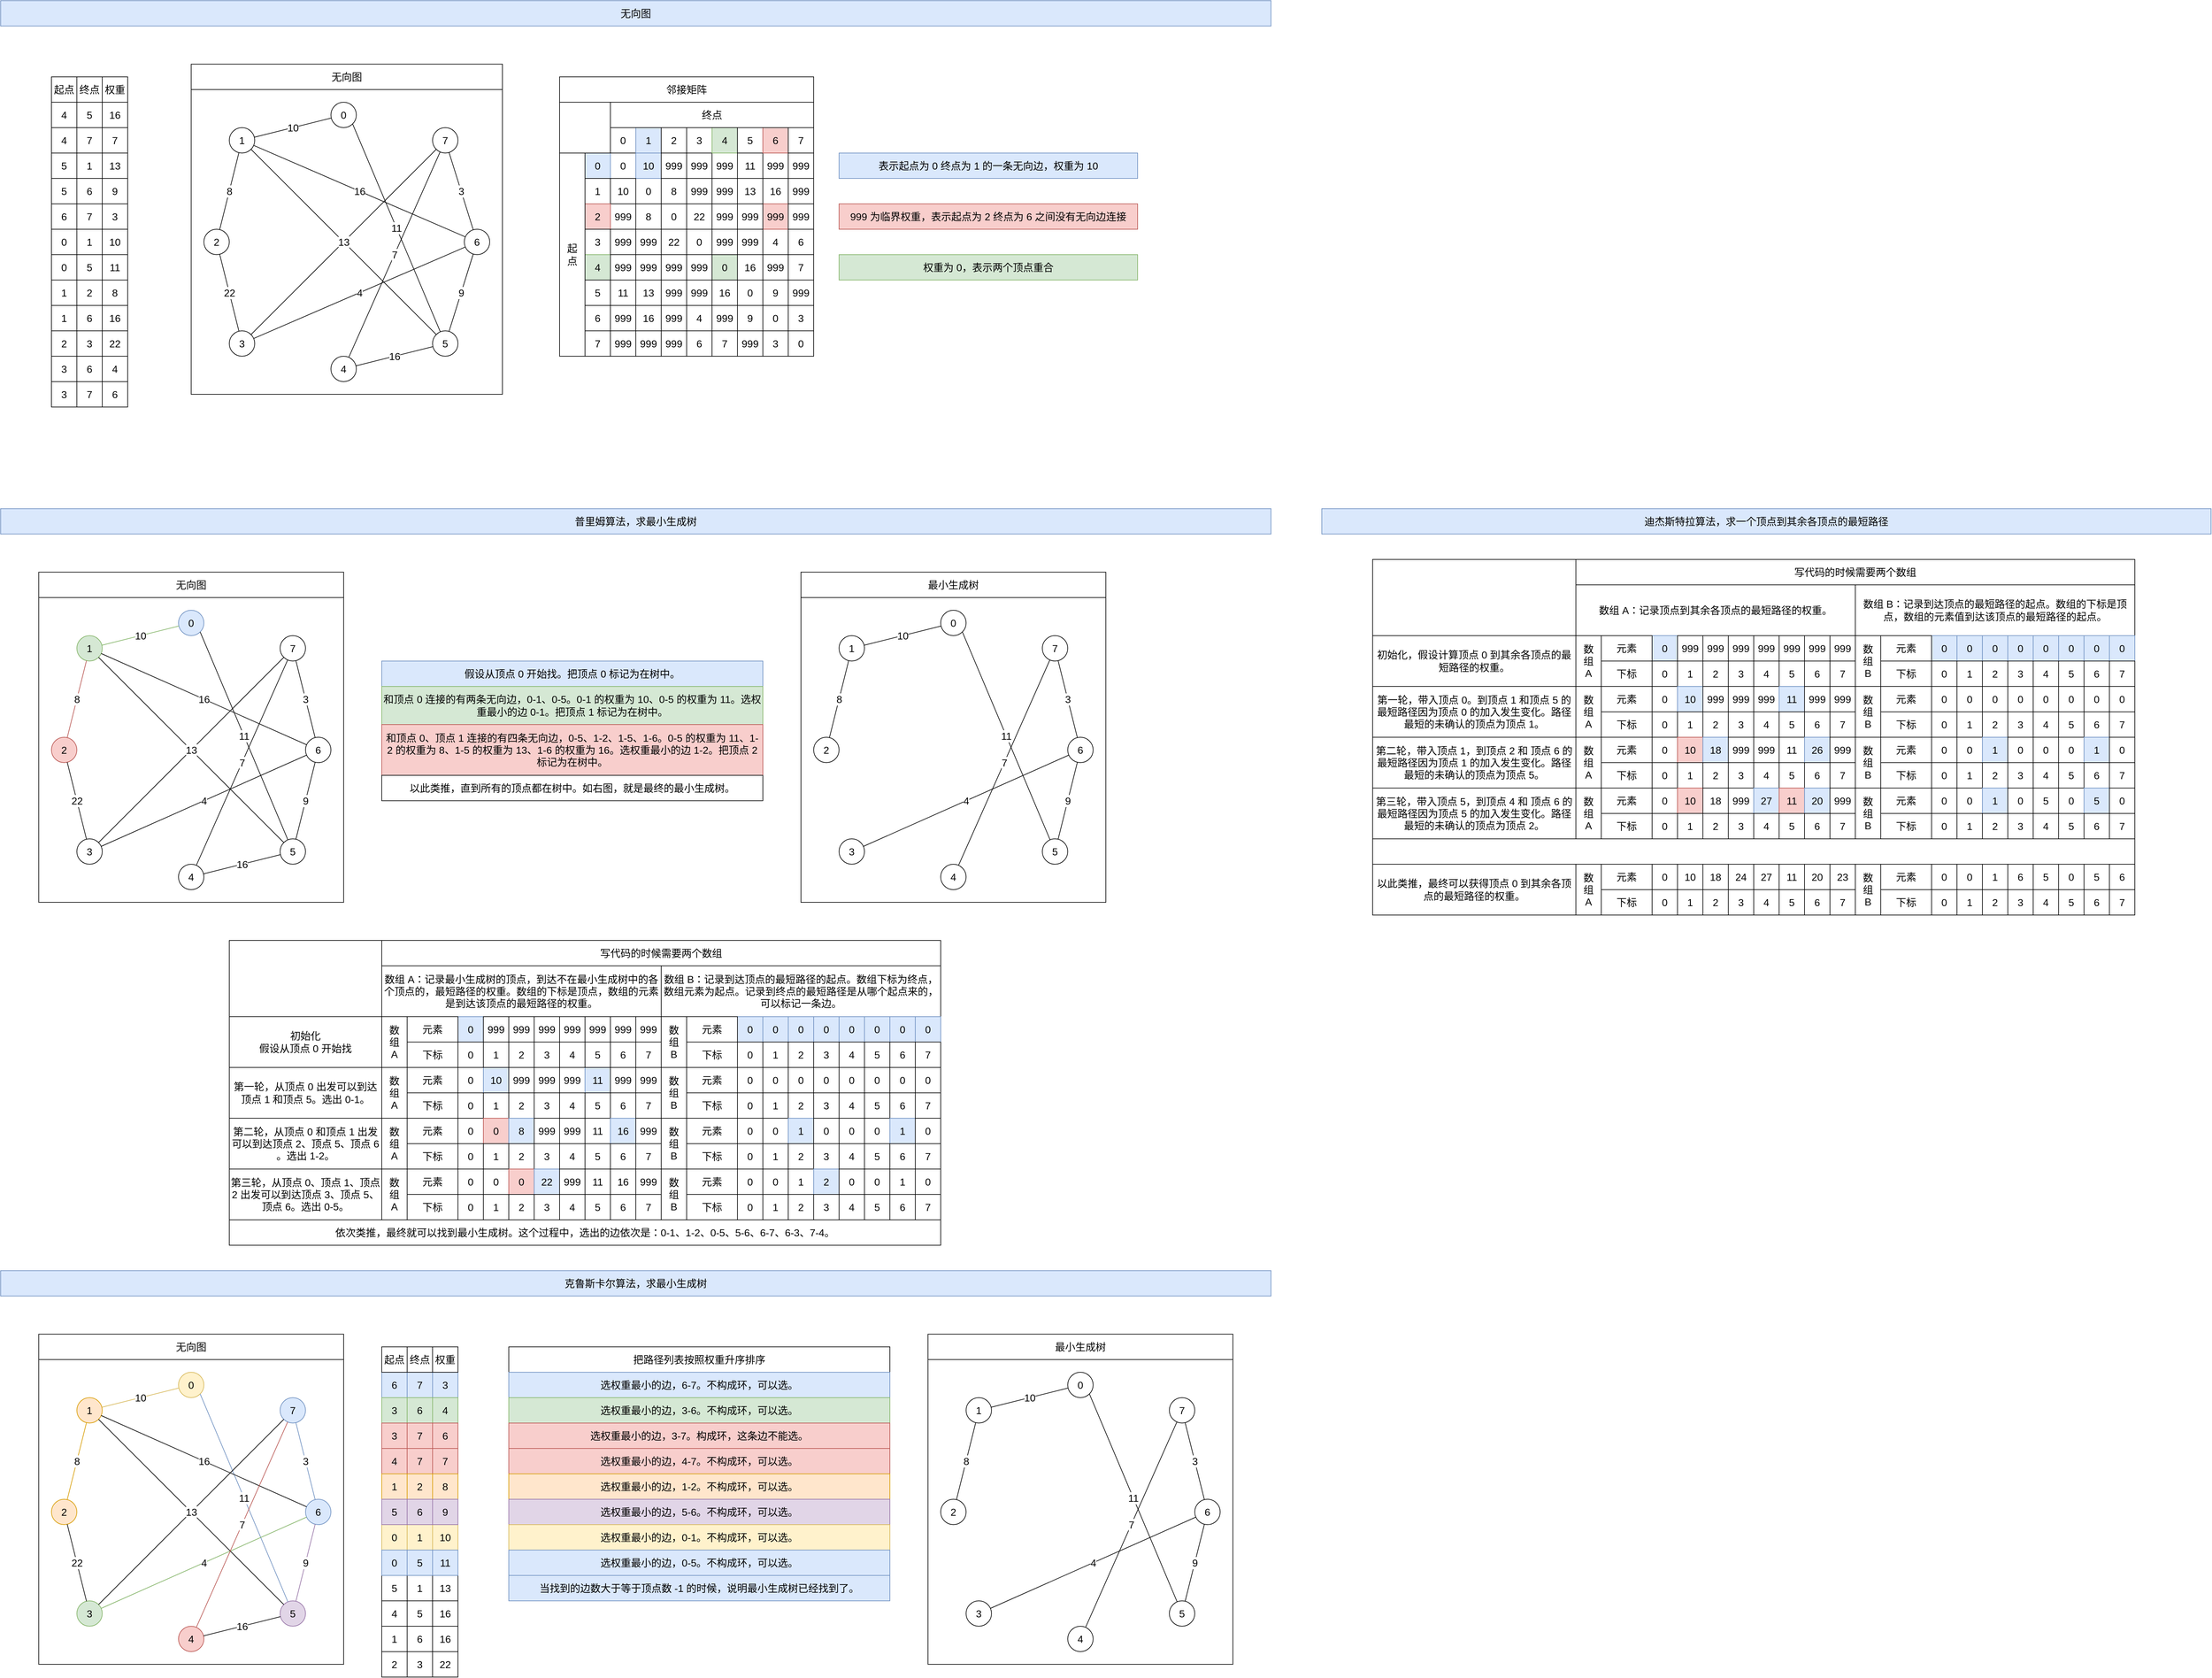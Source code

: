<mxfile version="17.4.2" type="device"><diagram id="UEFkbNV4-mtjyVWK7HQ1" name="第 1 页"><mxGraphModel dx="1656" dy="992" grid="1" gridSize="10" guides="0" tooltips="1" connect="1" arrows="0" fold="1" page="1" pageScale="1" pageWidth="827" pageHeight="1169" math="0" shadow="0"><root><mxCell id="0"/><mxCell id="1" parent="0"/><mxCell id="puTzXITItm95aTIUVMH5-185" value="" style="rounded=0;whiteSpace=wrap;html=1;sketch=0;fontSize=16;fillColor=none;" parent="1" vertex="1"><mxGeometry x="300" y="140" width="490" height="480" as="geometry"/></mxCell><mxCell id="puTzXITItm95aTIUVMH5-186" value="" style="rounded=0;whiteSpace=wrap;html=1;sketch=0;fontSize=16;fillColor=none;" parent="1" vertex="1"><mxGeometry x="60" y="940" width="480" height="480" as="geometry"/></mxCell><mxCell id="puTzXITItm95aTIUVMH5-207" value="" style="rounded=0;whiteSpace=wrap;html=1;sketch=0;fontSize=16;fillColor=none;" parent="1" vertex="1"><mxGeometry x="1260" y="940" width="480" height="480" as="geometry"/></mxCell><mxCell id="puTzXITItm95aTIUVMH5-1" value="无向图" style="rounded=0;whiteSpace=wrap;html=1;fontSize=16;fillColor=#dae8fc;strokeColor=#6c8ebf;" parent="1" vertex="1"><mxGeometry width="2000" height="40" as="geometry"/></mxCell><mxCell id="puTzXITItm95aTIUVMH5-7" value="4" style="rounded=0;whiteSpace=wrap;html=1;sketch=0;fontSize=16;fillColor=none;" parent="1" vertex="1"><mxGeometry x="80" y="160" width="40" height="40" as="geometry"/></mxCell><mxCell id="puTzXITItm95aTIUVMH5-8" value="5" style="rounded=0;whiteSpace=wrap;html=1;sketch=0;fontSize=16;fillColor=none;" parent="1" vertex="1"><mxGeometry x="120" y="160" width="40" height="40" as="geometry"/></mxCell><mxCell id="puTzXITItm95aTIUVMH5-9" value="16" style="rounded=0;whiteSpace=wrap;html=1;sketch=0;fontSize=16;fillColor=none;" parent="1" vertex="1"><mxGeometry x="160" y="160" width="40" height="40" as="geometry"/></mxCell><mxCell id="puTzXITItm95aTIUVMH5-10" value="4" style="rounded=0;whiteSpace=wrap;html=1;sketch=0;fontSize=16;fillColor=none;" parent="1" vertex="1"><mxGeometry x="80" y="200" width="40" height="40" as="geometry"/></mxCell><mxCell id="puTzXITItm95aTIUVMH5-11" value="7" style="rounded=0;whiteSpace=wrap;html=1;sketch=0;fontSize=16;fillColor=none;" parent="1" vertex="1"><mxGeometry x="120" y="200" width="40" height="40" as="geometry"/></mxCell><mxCell id="puTzXITItm95aTIUVMH5-12" value="7" style="rounded=0;whiteSpace=wrap;html=1;sketch=0;fontSize=16;fillColor=none;" parent="1" vertex="1"><mxGeometry x="160" y="200" width="40" height="40" as="geometry"/></mxCell><mxCell id="puTzXITItm95aTIUVMH5-13" value="5" style="rounded=0;whiteSpace=wrap;html=1;sketch=0;fontSize=16;fillColor=none;" parent="1" vertex="1"><mxGeometry x="80" y="240" width="40" height="40" as="geometry"/></mxCell><mxCell id="puTzXITItm95aTIUVMH5-14" value="1" style="rounded=0;whiteSpace=wrap;html=1;sketch=0;fontSize=16;fillColor=none;" parent="1" vertex="1"><mxGeometry x="120" y="240" width="40" height="40" as="geometry"/></mxCell><mxCell id="puTzXITItm95aTIUVMH5-15" value="13" style="rounded=0;whiteSpace=wrap;html=1;sketch=0;fontSize=16;fillColor=none;" parent="1" vertex="1"><mxGeometry x="160" y="240" width="40" height="40" as="geometry"/></mxCell><mxCell id="puTzXITItm95aTIUVMH5-16" value="6" style="rounded=0;whiteSpace=wrap;html=1;sketch=0;fontSize=16;fillColor=none;" parent="1" vertex="1"><mxGeometry x="80" y="320" width="40" height="40" as="geometry"/></mxCell><mxCell id="puTzXITItm95aTIUVMH5-17" value="7" style="rounded=0;whiteSpace=wrap;html=1;sketch=0;fontSize=16;fillColor=none;" parent="1" vertex="1"><mxGeometry x="120" y="320" width="40" height="40" as="geometry"/></mxCell><mxCell id="puTzXITItm95aTIUVMH5-18" value="3" style="rounded=0;whiteSpace=wrap;html=1;sketch=0;fontSize=16;fillColor=none;" parent="1" vertex="1"><mxGeometry x="160" y="320" width="40" height="40" as="geometry"/></mxCell><mxCell id="puTzXITItm95aTIUVMH5-19" value="0" style="rounded=0;whiteSpace=wrap;html=1;sketch=0;fontSize=16;fillColor=none;" parent="1" vertex="1"><mxGeometry x="80" y="360" width="40" height="40" as="geometry"/></mxCell><mxCell id="puTzXITItm95aTIUVMH5-20" value="1" style="rounded=0;whiteSpace=wrap;html=1;sketch=0;fontSize=16;fillColor=none;" parent="1" vertex="1"><mxGeometry x="120" y="360" width="40" height="40" as="geometry"/></mxCell><mxCell id="puTzXITItm95aTIUVMH5-21" value="10" style="rounded=0;whiteSpace=wrap;html=1;sketch=0;fontSize=16;fillColor=none;" parent="1" vertex="1"><mxGeometry x="160" y="360" width="40" height="40" as="geometry"/></mxCell><mxCell id="puTzXITItm95aTIUVMH5-22" value="0" style="rounded=0;whiteSpace=wrap;html=1;sketch=0;fontSize=16;fillColor=none;" parent="1" vertex="1"><mxGeometry x="80" y="400" width="40" height="40" as="geometry"/></mxCell><mxCell id="puTzXITItm95aTIUVMH5-23" value="5" style="rounded=0;whiteSpace=wrap;html=1;sketch=0;fontSize=16;fillColor=none;" parent="1" vertex="1"><mxGeometry x="120" y="400" width="40" height="40" as="geometry"/></mxCell><mxCell id="puTzXITItm95aTIUVMH5-24" value="11" style="rounded=0;whiteSpace=wrap;html=1;sketch=0;fontSize=16;fillColor=none;" parent="1" vertex="1"><mxGeometry x="160" y="400" width="40" height="40" as="geometry"/></mxCell><mxCell id="puTzXITItm95aTIUVMH5-25" value="1" style="rounded=0;whiteSpace=wrap;html=1;sketch=0;fontSize=16;fillColor=none;" parent="1" vertex="1"><mxGeometry x="80" y="440" width="40" height="40" as="geometry"/></mxCell><mxCell id="puTzXITItm95aTIUVMH5-26" value="2" style="rounded=0;whiteSpace=wrap;html=1;sketch=0;fontSize=16;fillColor=none;" parent="1" vertex="1"><mxGeometry x="120" y="440" width="40" height="40" as="geometry"/></mxCell><mxCell id="puTzXITItm95aTIUVMH5-27" value="8" style="rounded=0;whiteSpace=wrap;html=1;sketch=0;fontSize=16;fillColor=none;" parent="1" vertex="1"><mxGeometry x="160" y="440" width="40" height="40" as="geometry"/></mxCell><mxCell id="puTzXITItm95aTIUVMH5-28" value="1" style="rounded=0;whiteSpace=wrap;html=1;sketch=0;fontSize=16;fillColor=none;" parent="1" vertex="1"><mxGeometry x="80" y="480" width="40" height="40" as="geometry"/></mxCell><mxCell id="puTzXITItm95aTIUVMH5-29" value="6" style="rounded=0;whiteSpace=wrap;html=1;sketch=0;fontSize=16;fillColor=none;" parent="1" vertex="1"><mxGeometry x="120" y="480" width="40" height="40" as="geometry"/></mxCell><mxCell id="puTzXITItm95aTIUVMH5-30" value="16" style="rounded=0;whiteSpace=wrap;html=1;sketch=0;fontSize=16;fillColor=none;" parent="1" vertex="1"><mxGeometry x="160" y="480" width="40" height="40" as="geometry"/></mxCell><mxCell id="puTzXITItm95aTIUVMH5-31" value="2" style="rounded=0;whiteSpace=wrap;html=1;sketch=0;fontSize=16;fillColor=none;" parent="1" vertex="1"><mxGeometry x="80" y="520" width="40" height="40" as="geometry"/></mxCell><mxCell id="puTzXITItm95aTIUVMH5-32" value="3" style="rounded=0;whiteSpace=wrap;html=1;sketch=0;fontSize=16;fillColor=none;" parent="1" vertex="1"><mxGeometry x="120" y="520" width="40" height="40" as="geometry"/></mxCell><mxCell id="puTzXITItm95aTIUVMH5-33" value="22" style="rounded=0;whiteSpace=wrap;html=1;sketch=0;fontSize=16;fillColor=none;" parent="1" vertex="1"><mxGeometry x="160" y="520" width="40" height="40" as="geometry"/></mxCell><mxCell id="puTzXITItm95aTIUVMH5-34" value="3" style="rounded=0;whiteSpace=wrap;html=1;sketch=0;fontSize=16;fillColor=none;" parent="1" vertex="1"><mxGeometry x="80" y="560" width="40" height="40" as="geometry"/></mxCell><mxCell id="puTzXITItm95aTIUVMH5-35" value="6" style="rounded=0;whiteSpace=wrap;html=1;sketch=0;fontSize=16;fillColor=none;" parent="1" vertex="1"><mxGeometry x="120" y="560" width="40" height="40" as="geometry"/></mxCell><mxCell id="puTzXITItm95aTIUVMH5-36" value="4" style="rounded=0;whiteSpace=wrap;html=1;sketch=0;fontSize=16;fillColor=none;" parent="1" vertex="1"><mxGeometry x="160" y="560" width="40" height="40" as="geometry"/></mxCell><mxCell id="puTzXITItm95aTIUVMH5-37" value="3" style="rounded=0;whiteSpace=wrap;html=1;sketch=0;fontSize=16;fillColor=none;" parent="1" vertex="1"><mxGeometry x="80" y="600" width="40" height="40" as="geometry"/></mxCell><mxCell id="puTzXITItm95aTIUVMH5-38" value="7" style="rounded=0;whiteSpace=wrap;html=1;sketch=0;fontSize=16;fillColor=none;" parent="1" vertex="1"><mxGeometry x="120" y="600" width="40" height="40" as="geometry"/></mxCell><mxCell id="puTzXITItm95aTIUVMH5-39" value="6" style="rounded=0;whiteSpace=wrap;html=1;sketch=0;fontSize=16;fillColor=none;" parent="1" vertex="1"><mxGeometry x="160" y="600" width="40" height="40" as="geometry"/></mxCell><mxCell id="puTzXITItm95aTIUVMH5-40" value="起点" style="rounded=0;whiteSpace=wrap;html=1;sketch=0;fontSize=16;fillColor=none;" parent="1" vertex="1"><mxGeometry x="80" y="120" width="40" height="40" as="geometry"/></mxCell><mxCell id="puTzXITItm95aTIUVMH5-41" value="终点" style="rounded=0;whiteSpace=wrap;html=1;sketch=0;fontSize=16;fillColor=none;" parent="1" vertex="1"><mxGeometry x="120" y="120" width="40" height="40" as="geometry"/></mxCell><mxCell id="puTzXITItm95aTIUVMH5-42" value="权重" style="rounded=0;whiteSpace=wrap;html=1;sketch=0;fontSize=16;fillColor=none;" parent="1" vertex="1"><mxGeometry x="160" y="120" width="40" height="40" as="geometry"/></mxCell><mxCell id="puTzXITItm95aTIUVMH5-43" value="5" style="rounded=0;whiteSpace=wrap;html=1;sketch=0;fontSize=16;fillColor=none;" parent="1" vertex="1"><mxGeometry x="80" y="280" width="40" height="40" as="geometry"/></mxCell><mxCell id="puTzXITItm95aTIUVMH5-44" value="6" style="rounded=0;whiteSpace=wrap;html=1;sketch=0;fontSize=16;fillColor=none;" parent="1" vertex="1"><mxGeometry x="120" y="280" width="40" height="40" as="geometry"/></mxCell><mxCell id="puTzXITItm95aTIUVMH5-45" value="9" style="rounded=0;whiteSpace=wrap;html=1;sketch=0;fontSize=16;fillColor=none;" parent="1" vertex="1"><mxGeometry x="160" y="280" width="40" height="40" as="geometry"/></mxCell><mxCell id="puTzXITItm95aTIUVMH5-46" value="0" style="ellipse;whiteSpace=wrap;html=1;aspect=fixed;rounded=0;sketch=0;fontSize=16;" parent="1" vertex="1"><mxGeometry x="520" y="160" width="40" height="40" as="geometry"/></mxCell><mxCell id="puTzXITItm95aTIUVMH5-47" value="1" style="ellipse;whiteSpace=wrap;html=1;aspect=fixed;rounded=0;sketch=0;fontSize=16;" parent="1" vertex="1"><mxGeometry x="360" y="200" width="40" height="40" as="geometry"/></mxCell><mxCell id="puTzXITItm95aTIUVMH5-48" value="2" style="ellipse;whiteSpace=wrap;html=1;aspect=fixed;rounded=0;sketch=0;fontSize=16;" parent="1" vertex="1"><mxGeometry x="320" y="360" width="40" height="40" as="geometry"/></mxCell><mxCell id="puTzXITItm95aTIUVMH5-49" value="3" style="ellipse;whiteSpace=wrap;html=1;aspect=fixed;rounded=0;sketch=0;fontSize=16;" parent="1" vertex="1"><mxGeometry x="360" y="520" width="40" height="40" as="geometry"/></mxCell><mxCell id="puTzXITItm95aTIUVMH5-50" value="4" style="ellipse;whiteSpace=wrap;html=1;aspect=fixed;rounded=0;sketch=0;fontSize=16;" parent="1" vertex="1"><mxGeometry x="520" y="560" width="40" height="40" as="geometry"/></mxCell><mxCell id="puTzXITItm95aTIUVMH5-51" value="5&lt;span style=&quot;color: rgba(0 , 0 , 0 , 0) ; font-family: monospace ; font-size: 0px&quot;&gt;%3CmxGraphModel%3E%3Croot%3E%3CmxCell%20id%3D%220%22%2F%3E%3CmxCell%20id%3D%221%22%20parent%3D%220%22%2F%3E%3CmxCell%20id%3D%222%22%20value%3D%224%22%20style%3D%22ellipse%3BwhiteSpace%3Dwrap%3Bhtml%3D1%3Baspect%3Dfixed%3Brounded%3D0%3Bsketch%3D0%3BfontSize%3D16%3B%22%20vertex%3D%221%22%20parent%3D%221%22%3E%3CmxGeometry%20x%3D%22400%22%20y%3D%22160%22%20width%3D%2240%22%20height%3D%2240%22%20as%3D%22geometry%22%2F%3E%3C%2FmxCell%3E%3C%2Froot%3E%3C%2FmxGraphModel%3E&lt;/span&gt;" style="ellipse;whiteSpace=wrap;html=1;aspect=fixed;rounded=0;sketch=0;fontSize=16;" parent="1" vertex="1"><mxGeometry x="680" y="520" width="40" height="40" as="geometry"/></mxCell><mxCell id="puTzXITItm95aTIUVMH5-52" value="6" style="ellipse;whiteSpace=wrap;html=1;aspect=fixed;rounded=0;sketch=0;fontSize=16;" parent="1" vertex="1"><mxGeometry x="730" y="360" width="40" height="40" as="geometry"/></mxCell><mxCell id="puTzXITItm95aTIUVMH5-53" value="7" style="ellipse;whiteSpace=wrap;html=1;aspect=fixed;rounded=0;sketch=0;fontSize=16;" parent="1" vertex="1"><mxGeometry x="680" y="200" width="40" height="40" as="geometry"/></mxCell><mxCell id="puTzXITItm95aTIUVMH5-60" value="9" style="endArrow=none;html=1;rounded=1;sketch=0;fontSize=16;curved=0;" parent="1" source="puTzXITItm95aTIUVMH5-52" target="puTzXITItm95aTIUVMH5-51" edge="1"><mxGeometry width="50" height="50" relative="1" as="geometry"><mxPoint x="590.0" y="370" as="sourcePoint"/><mxPoint x="540.0" y="320" as="targetPoint"/></mxGeometry></mxCell><mxCell id="puTzXITItm95aTIUVMH5-61" value="3" style="endArrow=none;html=1;rounded=1;sketch=0;fontSize=16;curved=0;" parent="1" source="puTzXITItm95aTIUVMH5-53" target="puTzXITItm95aTIUVMH5-52" edge="1"><mxGeometry width="50" height="50" relative="1" as="geometry"><mxPoint x="590.0" y="370" as="sourcePoint"/><mxPoint x="540.0" y="320" as="targetPoint"/></mxGeometry></mxCell><mxCell id="puTzXITItm95aTIUVMH5-62" value="10" style="endArrow=none;html=1;rounded=1;sketch=0;fontSize=16;curved=0;" parent="1" source="puTzXITItm95aTIUVMH5-47" target="puTzXITItm95aTIUVMH5-46" edge="1"><mxGeometry width="50" height="50" relative="1" as="geometry"><mxPoint x="699.988" y="370" as="sourcePoint"/><mxPoint x="649.988" y="320" as="targetPoint"/></mxGeometry></mxCell><mxCell id="puTzXITItm95aTIUVMH5-63" value="11" style="endArrow=none;html=1;rounded=1;sketch=0;fontSize=16;curved=0;entryX=1;entryY=1;entryDx=0;entryDy=0;" parent="1" source="puTzXITItm95aTIUVMH5-51" target="puTzXITItm95aTIUVMH5-46" edge="1"><mxGeometry width="50" height="50" relative="1" as="geometry"><mxPoint x="628.387" y="370" as="sourcePoint"/><mxPoint x="578.387" y="320" as="targetPoint"/></mxGeometry></mxCell><mxCell id="puTzXITItm95aTIUVMH5-64" value="8" style="endArrow=none;html=1;rounded=1;sketch=0;fontSize=16;curved=0;" parent="1" source="puTzXITItm95aTIUVMH5-48" target="puTzXITItm95aTIUVMH5-47" edge="1"><mxGeometry width="50" height="50" relative="1" as="geometry"><mxPoint x="650.0" y="370" as="sourcePoint"/><mxPoint x="600.0" y="320" as="targetPoint"/></mxGeometry></mxCell><mxCell id="puTzXITItm95aTIUVMH5-65" value="16" style="endArrow=none;html=1;rounded=1;sketch=0;fontSize=16;curved=0;" parent="1" source="puTzXITItm95aTIUVMH5-52" target="puTzXITItm95aTIUVMH5-47" edge="1"><mxGeometry width="50" height="50" relative="1" as="geometry"><mxPoint x="669.977" y="370" as="sourcePoint"/><mxPoint x="619.977" y="320" as="targetPoint"/></mxGeometry></mxCell><mxCell id="puTzXITItm95aTIUVMH5-66" value="22" style="endArrow=none;html=1;rounded=1;sketch=0;fontSize=16;curved=0;" parent="1" source="puTzXITItm95aTIUVMH5-49" target="puTzXITItm95aTIUVMH5-48" edge="1"><mxGeometry width="50" height="50" relative="1" as="geometry"><mxPoint x="430" y="370" as="sourcePoint"/><mxPoint x="380" y="320" as="targetPoint"/></mxGeometry></mxCell><mxCell id="puTzXITItm95aTIUVMH5-67" value="4" style="endArrow=none;html=1;rounded=1;sketch=0;fontSize=16;curved=0;" parent="1" source="puTzXITItm95aTIUVMH5-49" target="puTzXITItm95aTIUVMH5-52" edge="1"><mxGeometry width="50" height="50" relative="1" as="geometry"><mxPoint x="449.953" y="370" as="sourcePoint"/><mxPoint x="399.953" y="320" as="targetPoint"/></mxGeometry></mxCell><mxCell id="puTzXITItm95aTIUVMH5-68" value="6" style="endArrow=none;html=1;rounded=1;sketch=0;fontSize=16;curved=0;" parent="1" source="puTzXITItm95aTIUVMH5-49" target="puTzXITItm95aTIUVMH5-53" edge="1"><mxGeometry width="50" height="50" relative="1" as="geometry"><mxPoint x="569.973" y="370" as="sourcePoint"/><mxPoint x="519.973" y="320" as="targetPoint"/></mxGeometry></mxCell><mxCell id="puTzXITItm95aTIUVMH5-69" value="13" style="endArrow=none;html=1;rounded=1;sketch=0;fontSize=16;curved=0;" parent="1" source="puTzXITItm95aTIUVMH5-51" target="puTzXITItm95aTIUVMH5-47" edge="1"><mxGeometry width="50" height="50" relative="1" as="geometry"><mxPoint x="810" y="310" as="sourcePoint"/><mxPoint x="630" y="330" as="targetPoint"/></mxGeometry></mxCell><mxCell id="puTzXITItm95aTIUVMH5-70" value="16" style="endArrow=none;html=1;rounded=1;sketch=0;fontSize=16;curved=0;" parent="1" source="puTzXITItm95aTIUVMH5-51" target="puTzXITItm95aTIUVMH5-50" edge="1"><mxGeometry width="50" height="50" relative="1" as="geometry"><mxPoint x="730" y="300" as="sourcePoint"/><mxPoint x="630" y="330" as="targetPoint"/></mxGeometry></mxCell><mxCell id="puTzXITItm95aTIUVMH5-71" value="7" style="endArrow=none;html=1;rounded=1;sketch=0;fontSize=16;curved=0;" parent="1" source="puTzXITItm95aTIUVMH5-50" target="puTzXITItm95aTIUVMH5-53" edge="1"><mxGeometry width="50" height="50" relative="1" as="geometry"><mxPoint x="570" y="420" as="sourcePoint"/><mxPoint x="620" y="370" as="targetPoint"/></mxGeometry></mxCell><mxCell id="puTzXITItm95aTIUVMH5-72" value="0" style="rounded=0;whiteSpace=wrap;html=1;sketch=0;fontSize=16;fillColor=none;" parent="1" vertex="1"><mxGeometry x="960" y="240" width="40" height="40" as="geometry"/></mxCell><mxCell id="puTzXITItm95aTIUVMH5-73" value="0" style="rounded=0;whiteSpace=wrap;html=1;sketch=0;fontSize=16;fillColor=none;" parent="1" vertex="1"><mxGeometry x="1000" y="280" width="40" height="40" as="geometry"/></mxCell><mxCell id="puTzXITItm95aTIUVMH5-74" value="0" style="rounded=0;whiteSpace=wrap;html=1;sketch=0;fontSize=16;fillColor=none;" parent="1" vertex="1"><mxGeometry x="1040" y="320" width="40" height="40" as="geometry"/></mxCell><mxCell id="puTzXITItm95aTIUVMH5-75" value="0" style="rounded=0;whiteSpace=wrap;html=1;sketch=0;fontSize=16;fillColor=none;" parent="1" vertex="1"><mxGeometry x="1080" y="360" width="40" height="40" as="geometry"/></mxCell><mxCell id="puTzXITItm95aTIUVMH5-76" value="0" style="rounded=0;whiteSpace=wrap;html=1;sketch=0;fontSize=16;fillColor=#d5e8d4;strokeColor=#82b366;" parent="1" vertex="1"><mxGeometry x="1120" y="400" width="40" height="40" as="geometry"/></mxCell><mxCell id="puTzXITItm95aTIUVMH5-77" value="0" style="rounded=0;whiteSpace=wrap;html=1;sketch=0;fontSize=16;fillColor=none;" parent="1" vertex="1"><mxGeometry x="1160" y="440" width="40" height="40" as="geometry"/></mxCell><mxCell id="puTzXITItm95aTIUVMH5-78" value="0" style="rounded=0;whiteSpace=wrap;html=1;sketch=0;fontSize=16;fillColor=none;" parent="1" vertex="1"><mxGeometry x="1200" y="480" width="40" height="40" as="geometry"/></mxCell><mxCell id="puTzXITItm95aTIUVMH5-79" value="0" style="rounded=0;whiteSpace=wrap;html=1;sketch=0;fontSize=16;fillColor=none;" parent="1" vertex="1"><mxGeometry x="1240" y="520" width="40" height="40" as="geometry"/></mxCell><mxCell id="puTzXITItm95aTIUVMH5-80" value="10" style="rounded=0;whiteSpace=wrap;html=1;sketch=0;fontSize=16;fillColor=#dae8fc;strokeColor=#6c8ebf;" parent="1" vertex="1"><mxGeometry x="1000" y="240" width="40" height="40" as="geometry"/></mxCell><mxCell id="puTzXITItm95aTIUVMH5-81" value="10" style="rounded=0;whiteSpace=wrap;html=1;sketch=0;fontSize=16;fillColor=none;" parent="1" vertex="1"><mxGeometry x="960" y="280" width="40" height="40" as="geometry"/></mxCell><mxCell id="puTzXITItm95aTIUVMH5-82" value="999" style="rounded=0;whiteSpace=wrap;html=1;sketch=0;fontSize=16;fillColor=none;" parent="1" vertex="1"><mxGeometry x="1040" y="240" width="40" height="40" as="geometry"/></mxCell><mxCell id="puTzXITItm95aTIUVMH5-83" value="999" style="rounded=0;whiteSpace=wrap;html=1;sketch=0;fontSize=16;fillColor=none;" parent="1" vertex="1"><mxGeometry x="1080" y="240" width="40" height="40" as="geometry"/></mxCell><mxCell id="puTzXITItm95aTIUVMH5-84" value="999" style="rounded=0;whiteSpace=wrap;html=1;sketch=0;fontSize=16;fillColor=none;" parent="1" vertex="1"><mxGeometry x="1120" y="240" width="40" height="40" as="geometry"/></mxCell><mxCell id="puTzXITItm95aTIUVMH5-85" value="11" style="rounded=0;whiteSpace=wrap;html=1;sketch=0;fontSize=16;fillColor=none;" parent="1" vertex="1"><mxGeometry x="1160" y="240" width="40" height="40" as="geometry"/></mxCell><mxCell id="puTzXITItm95aTIUVMH5-86" value="13" style="rounded=0;whiteSpace=wrap;html=1;sketch=0;fontSize=16;fillColor=none;" parent="1" vertex="1"><mxGeometry x="1160" y="280" width="40" height="40" as="geometry"/></mxCell><mxCell id="puTzXITItm95aTIUVMH5-87" value="16" style="rounded=0;whiteSpace=wrap;html=1;sketch=0;fontSize=16;fillColor=none;" parent="1" vertex="1"><mxGeometry x="1200" y="280" width="40" height="40" as="geometry"/></mxCell><mxCell id="puTzXITItm95aTIUVMH5-88" value="8" style="rounded=0;whiteSpace=wrap;html=1;sketch=0;fontSize=16;fillColor=none;" parent="1" vertex="1"><mxGeometry x="1040" y="280" width="40" height="40" as="geometry"/></mxCell><mxCell id="puTzXITItm95aTIUVMH5-89" value="22" style="rounded=0;whiteSpace=wrap;html=1;sketch=0;fontSize=16;fillColor=none;" parent="1" vertex="1"><mxGeometry x="1080" y="320" width="40" height="40" as="geometry"/></mxCell><mxCell id="puTzXITItm95aTIUVMH5-90" value="4" style="rounded=0;whiteSpace=wrap;html=1;sketch=0;fontSize=16;fillColor=none;" parent="1" vertex="1"><mxGeometry x="1200" y="360" width="40" height="40" as="geometry"/></mxCell><mxCell id="puTzXITItm95aTIUVMH5-91" value="6" style="rounded=0;whiteSpace=wrap;html=1;sketch=0;fontSize=16;fillColor=none;" parent="1" vertex="1"><mxGeometry x="1240" y="360" width="40" height="40" as="geometry"/></mxCell><mxCell id="puTzXITItm95aTIUVMH5-92" value="7" style="rounded=0;whiteSpace=wrap;html=1;sketch=0;fontSize=16;fillColor=none;" parent="1" vertex="1"><mxGeometry x="1240" y="400" width="40" height="40" as="geometry"/></mxCell><mxCell id="puTzXITItm95aTIUVMH5-93" value="3" style="rounded=0;whiteSpace=wrap;html=1;sketch=0;fontSize=16;fillColor=none;" parent="1" vertex="1"><mxGeometry x="1240" y="480" width="40" height="40" as="geometry"/></mxCell><mxCell id="puTzXITItm95aTIUVMH5-94" value="3" style="rounded=0;whiteSpace=wrap;html=1;sketch=0;fontSize=16;fillColor=none;" parent="1" vertex="1"><mxGeometry x="1200" y="520" width="40" height="40" as="geometry"/></mxCell><mxCell id="puTzXITItm95aTIUVMH5-95" value="7" style="rounded=0;whiteSpace=wrap;html=1;sketch=0;fontSize=16;fillColor=none;" parent="1" vertex="1"><mxGeometry x="1120" y="520" width="40" height="40" as="geometry"/></mxCell><mxCell id="puTzXITItm95aTIUVMH5-96" value="6" style="rounded=0;whiteSpace=wrap;html=1;sketch=0;fontSize=16;fillColor=none;" parent="1" vertex="1"><mxGeometry x="1080" y="520" width="40" height="40" as="geometry"/></mxCell><mxCell id="puTzXITItm95aTIUVMH5-97" value="4" style="rounded=0;whiteSpace=wrap;html=1;sketch=0;fontSize=16;fillColor=none;" parent="1" vertex="1"><mxGeometry x="1080" y="480" width="40" height="40" as="geometry"/></mxCell><mxCell id="puTzXITItm95aTIUVMH5-98" value="999" style="rounded=0;whiteSpace=wrap;html=1;sketch=0;fontSize=16;fillColor=none;" parent="1" vertex="1"><mxGeometry x="1200" y="240" width="40" height="40" as="geometry"/></mxCell><mxCell id="puTzXITItm95aTIUVMH5-99" value="999" style="rounded=0;whiteSpace=wrap;html=1;sketch=0;fontSize=16;fillColor=none;" parent="1" vertex="1"><mxGeometry x="1240" y="240" width="40" height="40" as="geometry"/></mxCell><mxCell id="puTzXITItm95aTIUVMH5-100" value="999" style="rounded=0;whiteSpace=wrap;html=1;sketch=0;fontSize=16;fillColor=none;" parent="1" vertex="1"><mxGeometry x="1240" y="280" width="40" height="40" as="geometry"/></mxCell><mxCell id="puTzXITItm95aTIUVMH5-101" value="999" style="rounded=0;whiteSpace=wrap;html=1;sketch=0;fontSize=16;fillColor=#f8cecc;strokeColor=#b85450;" parent="1" vertex="1"><mxGeometry x="1200" y="320" width="40" height="40" as="geometry"/></mxCell><mxCell id="puTzXITItm95aTIUVMH5-102" value="999" style="rounded=0;whiteSpace=wrap;html=1;sketch=0;fontSize=16;fillColor=none;" parent="1" vertex="1"><mxGeometry x="1240" y="320" width="40" height="40" as="geometry"/></mxCell><mxCell id="puTzXITItm95aTIUVMH5-103" value="999" style="rounded=0;whiteSpace=wrap;html=1;sketch=0;fontSize=16;fillColor=none;" parent="1" vertex="1"><mxGeometry x="1120" y="320" width="40" height="40" as="geometry"/></mxCell><mxCell id="puTzXITItm95aTIUVMH5-104" value="999" style="rounded=0;whiteSpace=wrap;html=1;sketch=0;fontSize=16;fillColor=none;" parent="1" vertex="1"><mxGeometry x="1160" y="320" width="40" height="40" as="geometry"/></mxCell><mxCell id="puTzXITItm95aTIUVMH5-105" value="999" style="rounded=0;whiteSpace=wrap;html=1;sketch=0;fontSize=16;" parent="1" vertex="1"><mxGeometry x="1080" y="280" width="40" height="40" as="geometry"/></mxCell><mxCell id="puTzXITItm95aTIUVMH5-106" value="999" style="rounded=0;whiteSpace=wrap;html=1;sketch=0;fontSize=16;fillColor=none;" parent="1" vertex="1"><mxGeometry x="1120" y="280" width="40" height="40" as="geometry"/></mxCell><mxCell id="puTzXITItm95aTIUVMH5-107" value="999" style="rounded=0;whiteSpace=wrap;html=1;sketch=0;fontSize=16;fillColor=none;" parent="1" vertex="1"><mxGeometry x="960" y="320" width="40" height="40" as="geometry"/></mxCell><mxCell id="puTzXITItm95aTIUVMH5-108" value="8" style="rounded=0;whiteSpace=wrap;html=1;sketch=0;fontSize=16;fillColor=none;" parent="1" vertex="1"><mxGeometry x="1000" y="320" width="40" height="40" as="geometry"/></mxCell><mxCell id="puTzXITItm95aTIUVMH5-109" value="999" style="rounded=0;whiteSpace=wrap;html=1;sketch=0;fontSize=16;fillColor=none;" parent="1" vertex="1"><mxGeometry x="960" y="360" width="40" height="40" as="geometry"/></mxCell><mxCell id="puTzXITItm95aTIUVMH5-110" value="999" style="rounded=0;whiteSpace=wrap;html=1;sketch=0;fontSize=16;fillColor=none;" parent="1" vertex="1"><mxGeometry x="1000" y="360" width="40" height="40" as="geometry"/></mxCell><mxCell id="puTzXITItm95aTIUVMH5-111" value="22" style="rounded=0;whiteSpace=wrap;html=1;sketch=0;fontSize=16;fillColor=none;" parent="1" vertex="1"><mxGeometry x="1040" y="360" width="40" height="40" as="geometry"/></mxCell><mxCell id="puTzXITItm95aTIUVMH5-112" value="0" style="rounded=0;whiteSpace=wrap;html=1;sketch=0;fontSize=16;fillColor=#dae8fc;strokeColor=#6c8ebf;" parent="1" vertex="1"><mxGeometry x="920" y="240" width="40" height="40" as="geometry"/></mxCell><mxCell id="puTzXITItm95aTIUVMH5-113" value="0" style="rounded=0;whiteSpace=wrap;html=1;sketch=0;fontSize=16;fillColor=none;" parent="1" vertex="1"><mxGeometry x="960" y="200" width="40" height="40" as="geometry"/></mxCell><mxCell id="puTzXITItm95aTIUVMH5-114" value="1" style="rounded=0;whiteSpace=wrap;html=1;sketch=0;fontSize=16;fillColor=#dae8fc;strokeColor=#6c8ebf;" parent="1" vertex="1"><mxGeometry x="1000" y="200" width="40" height="40" as="geometry"/></mxCell><mxCell id="puTzXITItm95aTIUVMH5-115" value="2" style="rounded=0;whiteSpace=wrap;html=1;sketch=0;fontSize=16;fillColor=none;" parent="1" vertex="1"><mxGeometry x="1040" y="200" width="40" height="40" as="geometry"/></mxCell><mxCell id="puTzXITItm95aTIUVMH5-116" value="3" style="rounded=0;whiteSpace=wrap;html=1;sketch=0;fontSize=16;" parent="1" vertex="1"><mxGeometry x="1080" y="200" width="40" height="40" as="geometry"/></mxCell><mxCell id="puTzXITItm95aTIUVMH5-117" value="4" style="rounded=0;whiteSpace=wrap;html=1;sketch=0;fontSize=16;fillColor=#d5e8d4;strokeColor=#82b366;" parent="1" vertex="1"><mxGeometry x="1120" y="200" width="40" height="40" as="geometry"/></mxCell><mxCell id="puTzXITItm95aTIUVMH5-118" value="5" style="rounded=0;whiteSpace=wrap;html=1;sketch=0;fontSize=16;fillColor=none;" parent="1" vertex="1"><mxGeometry x="1160" y="200" width="40" height="40" as="geometry"/></mxCell><mxCell id="puTzXITItm95aTIUVMH5-119" value="6" style="rounded=0;whiteSpace=wrap;html=1;sketch=0;fontSize=16;fillColor=#f8cecc;strokeColor=#b85450;" parent="1" vertex="1"><mxGeometry x="1200" y="200" width="40" height="40" as="geometry"/></mxCell><mxCell id="puTzXITItm95aTIUVMH5-120" value="7" style="rounded=0;whiteSpace=wrap;html=1;sketch=0;fontSize=16;fillColor=none;" parent="1" vertex="1"><mxGeometry x="1240" y="200" width="40" height="40" as="geometry"/></mxCell><mxCell id="puTzXITItm95aTIUVMH5-121" value="1" style="rounded=0;whiteSpace=wrap;html=1;sketch=0;fontSize=16;" parent="1" vertex="1"><mxGeometry x="920" y="280" width="40" height="40" as="geometry"/></mxCell><mxCell id="puTzXITItm95aTIUVMH5-122" value="2" style="rounded=0;whiteSpace=wrap;html=1;sketch=0;fontSize=16;fillColor=#f8cecc;strokeColor=#b85450;" parent="1" vertex="1"><mxGeometry x="920" y="320" width="40" height="40" as="geometry"/></mxCell><mxCell id="puTzXITItm95aTIUVMH5-123" value="3" style="rounded=0;whiteSpace=wrap;html=1;sketch=0;fontSize=16;fillColor=none;" parent="1" vertex="1"><mxGeometry x="920" y="360" width="40" height="40" as="geometry"/></mxCell><mxCell id="puTzXITItm95aTIUVMH5-124" value="4" style="rounded=0;whiteSpace=wrap;html=1;sketch=0;fontSize=16;fillColor=#d5e8d4;strokeColor=#82b366;" parent="1" vertex="1"><mxGeometry x="920" y="400" width="40" height="40" as="geometry"/></mxCell><mxCell id="puTzXITItm95aTIUVMH5-125" value="5" style="rounded=0;whiteSpace=wrap;html=1;sketch=0;fontSize=16;fillColor=none;" parent="1" vertex="1"><mxGeometry x="920" y="440" width="40" height="40" as="geometry"/></mxCell><mxCell id="puTzXITItm95aTIUVMH5-126" value="6" style="rounded=0;whiteSpace=wrap;html=1;sketch=0;fontSize=16;fillColor=none;" parent="1" vertex="1"><mxGeometry x="920" y="480" width="40" height="40" as="geometry"/></mxCell><mxCell id="puTzXITItm95aTIUVMH5-127" value="7" style="rounded=0;whiteSpace=wrap;html=1;sketch=0;fontSize=16;fillColor=none;" parent="1" vertex="1"><mxGeometry x="920" y="520" width="40" height="40" as="geometry"/></mxCell><mxCell id="puTzXITItm95aTIUVMH5-128" value="11" style="rounded=0;whiteSpace=wrap;html=1;sketch=0;fontSize=16;fillColor=none;" parent="1" vertex="1"><mxGeometry x="960" y="440" width="40" height="40" as="geometry"/></mxCell><mxCell id="puTzXITItm95aTIUVMH5-129" value="13" style="rounded=0;whiteSpace=wrap;html=1;sketch=0;fontSize=16;fillColor=none;" parent="1" vertex="1"><mxGeometry x="1000" y="440" width="40" height="40" as="geometry"/></mxCell><mxCell id="puTzXITItm95aTIUVMH5-130" value="16" style="rounded=0;whiteSpace=wrap;html=1;sketch=0;fontSize=16;fillColor=none;" parent="1" vertex="1"><mxGeometry x="1000" y="480" width="40" height="40" as="geometry"/></mxCell><mxCell id="puTzXITItm95aTIUVMH5-131" value="999" style="rounded=0;whiteSpace=wrap;html=1;sketch=0;fontSize=16;fillColor=none;" parent="1" vertex="1"><mxGeometry x="1120" y="360" width="40" height="40" as="geometry"/></mxCell><mxCell id="puTzXITItm95aTIUVMH5-132" value="999" style="rounded=0;whiteSpace=wrap;html=1;sketch=0;fontSize=16;fillColor=none;" parent="1" vertex="1"><mxGeometry x="1160" y="360" width="40" height="40" as="geometry"/></mxCell><mxCell id="puTzXITItm95aTIUVMH5-133" value="999" style="rounded=0;whiteSpace=wrap;html=1;sketch=0;fontSize=16;fillColor=none;" parent="1" vertex="1"><mxGeometry x="1040" y="400" width="40" height="40" as="geometry"/></mxCell><mxCell id="puTzXITItm95aTIUVMH5-134" value="999" style="rounded=0;whiteSpace=wrap;html=1;sketch=0;fontSize=16;fillColor=none;" parent="1" vertex="1"><mxGeometry x="1080" y="400" width="40" height="40" as="geometry"/></mxCell><mxCell id="puTzXITItm95aTIUVMH5-135" value="999" style="rounded=0;whiteSpace=wrap;html=1;sketch=0;fontSize=16;fillColor=none;" parent="1" vertex="1"><mxGeometry x="960" y="400" width="40" height="40" as="geometry"/></mxCell><mxCell id="puTzXITItm95aTIUVMH5-136" value="999" style="rounded=0;whiteSpace=wrap;html=1;sketch=0;fontSize=16;fillColor=none;" parent="1" vertex="1"><mxGeometry x="1000" y="400" width="40" height="40" as="geometry"/></mxCell><mxCell id="puTzXITItm95aTIUVMH5-137" value="999" style="rounded=0;whiteSpace=wrap;html=1;sketch=0;fontSize=16;fillColor=none;" parent="1" vertex="1"><mxGeometry x="1080" y="440" width="40" height="40" as="geometry"/></mxCell><mxCell id="puTzXITItm95aTIUVMH5-138" value="16" style="rounded=0;whiteSpace=wrap;html=1;sketch=0;fontSize=16;fillColor=none;" parent="1" vertex="1"><mxGeometry x="1120" y="440" width="40" height="40" as="geometry"/></mxCell><mxCell id="puTzXITItm95aTIUVMH5-139" value="999" style="rounded=0;whiteSpace=wrap;html=1;sketch=0;fontSize=16;fillColor=none;" parent="1" vertex="1"><mxGeometry x="1040" y="440" width="40" height="40" as="geometry"/></mxCell><mxCell id="puTzXITItm95aTIUVMH5-140" value="16" style="rounded=0;whiteSpace=wrap;html=1;sketch=0;fontSize=16;fillColor=none;" parent="1" vertex="1"><mxGeometry x="1160" y="400" width="40" height="40" as="geometry"/></mxCell><mxCell id="puTzXITItm95aTIUVMH5-141" value="999" style="rounded=0;whiteSpace=wrap;html=1;sketch=0;fontSize=16;fillColor=none;" parent="1" vertex="1"><mxGeometry x="1200" y="400" width="40" height="40" as="geometry"/></mxCell><mxCell id="puTzXITItm95aTIUVMH5-142" value="9" style="rounded=0;whiteSpace=wrap;html=1;sketch=0;fontSize=16;fillColor=none;" parent="1" vertex="1"><mxGeometry x="1200" y="440" width="40" height="40" as="geometry"/></mxCell><mxCell id="puTzXITItm95aTIUVMH5-143" value="999" style="rounded=0;whiteSpace=wrap;html=1;sketch=0;fontSize=16;fillColor=none;" parent="1" vertex="1"><mxGeometry x="1240" y="440" width="40" height="40" as="geometry"/></mxCell><mxCell id="puTzXITItm95aTIUVMH5-144" value="999" style="rounded=0;whiteSpace=wrap;html=1;sketch=0;fontSize=16;fillColor=none;" parent="1" vertex="1"><mxGeometry x="1120" y="480" width="40" height="40" as="geometry"/></mxCell><mxCell id="puTzXITItm95aTIUVMH5-145" value="9" style="rounded=0;whiteSpace=wrap;html=1;sketch=0;fontSize=16;fillColor=none;" parent="1" vertex="1"><mxGeometry x="1160" y="480" width="40" height="40" as="geometry"/></mxCell><mxCell id="puTzXITItm95aTIUVMH5-146" value="999" style="rounded=0;whiteSpace=wrap;html=1;sketch=0;fontSize=16;fillColor=none;" parent="1" vertex="1"><mxGeometry x="960" y="520" width="40" height="40" as="geometry"/></mxCell><mxCell id="puTzXITItm95aTIUVMH5-147" value="999" style="rounded=0;whiteSpace=wrap;html=1;sketch=0;fontSize=16;fillColor=none;" parent="1" vertex="1"><mxGeometry x="1000" y="520" width="40" height="40" as="geometry"/></mxCell><mxCell id="puTzXITItm95aTIUVMH5-148" value="999" style="rounded=0;whiteSpace=wrap;html=1;sketch=0;fontSize=16;fillColor=none;" parent="1" vertex="1"><mxGeometry x="960" y="480" width="40" height="40" as="geometry"/></mxCell><mxCell id="puTzXITItm95aTIUVMH5-149" value="999" style="rounded=0;whiteSpace=wrap;html=1;sketch=0;fontSize=16;fillColor=none;" parent="1" vertex="1"><mxGeometry x="1040" y="480" width="40" height="40" as="geometry"/></mxCell><mxCell id="puTzXITItm95aTIUVMH5-150" value="999" style="rounded=0;whiteSpace=wrap;html=1;sketch=0;fontSize=16;fillColor=none;" parent="1" vertex="1"><mxGeometry x="1040" y="520" width="40" height="40" as="geometry"/></mxCell><mxCell id="puTzXITItm95aTIUVMH5-151" value="999" style="rounded=0;whiteSpace=wrap;html=1;sketch=0;fontSize=16;fillColor=none;" parent="1" vertex="1"><mxGeometry x="1160" y="520" width="40" height="40" as="geometry"/></mxCell><mxCell id="puTzXITItm95aTIUVMH5-152" value="起&lt;br&gt;点" style="rounded=0;whiteSpace=wrap;html=1;sketch=0;fontSize=16;fillColor=none;" parent="1" vertex="1"><mxGeometry x="880" y="240" width="40" height="320" as="geometry"/></mxCell><mxCell id="puTzXITItm95aTIUVMH5-153" value="终点" style="rounded=0;whiteSpace=wrap;html=1;sketch=0;fontSize=16;fillColor=none;" parent="1" vertex="1"><mxGeometry x="960" y="160" width="320" height="40" as="geometry"/></mxCell><mxCell id="puTzXITItm95aTIUVMH5-154" value="邻接矩阵" style="rounded=0;whiteSpace=wrap;html=1;sketch=0;fontSize=16;fillColor=none;" parent="1" vertex="1"><mxGeometry x="880" y="120" width="400" height="40" as="geometry"/></mxCell><mxCell id="puTzXITItm95aTIUVMH5-155" value="" style="rounded=0;whiteSpace=wrap;html=1;sketch=0;fontSize=16;fillColor=none;" parent="1" vertex="1"><mxGeometry x="880" y="160" width="80" height="80" as="geometry"/></mxCell><mxCell id="puTzXITItm95aTIUVMH5-156" value="表示起点为 0 终点为 1 的一条无向边，权重为 10" style="rounded=0;whiteSpace=wrap;html=1;sketch=0;fontSize=16;fillColor=#dae8fc;strokeColor=#6c8ebf;" parent="1" vertex="1"><mxGeometry x="1320" y="240" width="470" height="40" as="geometry"/></mxCell><mxCell id="puTzXITItm95aTIUVMH5-157" value="999 为临界权重，表示起点为 2 终点为 6 之间没有无向边连接" style="rounded=0;whiteSpace=wrap;html=1;sketch=0;fontSize=16;fillColor=#f8cecc;strokeColor=#b85450;" parent="1" vertex="1"><mxGeometry x="1320" y="320" width="470" height="40" as="geometry"/></mxCell><mxCell id="puTzXITItm95aTIUVMH5-158" value="权重为 0，表示两个顶点重合" style="rounded=0;whiteSpace=wrap;html=1;sketch=0;fontSize=16;fillColor=#d5e8d4;strokeColor=#82b366;" parent="1" vertex="1"><mxGeometry x="1320" y="400" width="470" height="40" as="geometry"/></mxCell><mxCell id="puTzXITItm95aTIUVMH5-159" value="普里姆算法，&lt;span&gt;求最小生成树&lt;/span&gt;" style="rounded=0;whiteSpace=wrap;html=1;fontSize=16;fillColor=#dae8fc;strokeColor=#6c8ebf;" parent="1" vertex="1"><mxGeometry y="800" width="2000" height="40" as="geometry"/></mxCell><mxCell id="puTzXITItm95aTIUVMH5-160" value="0" style="ellipse;whiteSpace=wrap;html=1;aspect=fixed;rounded=0;sketch=0;fontSize=16;fillColor=#dae8fc;strokeColor=#6c8ebf;" parent="1" vertex="1"><mxGeometry x="280" y="960" width="40" height="40" as="geometry"/></mxCell><mxCell id="puTzXITItm95aTIUVMH5-161" value="1" style="ellipse;whiteSpace=wrap;html=1;aspect=fixed;rounded=0;sketch=0;fontSize=16;fillColor=#d5e8d4;strokeColor=#82b366;" parent="1" vertex="1"><mxGeometry x="120" y="1000" width="40" height="40" as="geometry"/></mxCell><mxCell id="puTzXITItm95aTIUVMH5-162" value="2" style="ellipse;whiteSpace=wrap;html=1;aspect=fixed;rounded=0;sketch=0;fontSize=16;fillColor=#f8cecc;strokeColor=#b85450;" parent="1" vertex="1"><mxGeometry x="80" y="1160" width="40" height="40" as="geometry"/></mxCell><mxCell id="puTzXITItm95aTIUVMH5-163" value="3" style="ellipse;whiteSpace=wrap;html=1;aspect=fixed;rounded=0;sketch=0;fontSize=16;" parent="1" vertex="1"><mxGeometry x="120" y="1320" width="40" height="40" as="geometry"/></mxCell><mxCell id="puTzXITItm95aTIUVMH5-164" value="4" style="ellipse;whiteSpace=wrap;html=1;aspect=fixed;rounded=0;sketch=0;fontSize=16;" parent="1" vertex="1"><mxGeometry x="280" y="1360" width="40" height="40" as="geometry"/></mxCell><mxCell id="puTzXITItm95aTIUVMH5-165" value="5&lt;span style=&quot;color: rgba(0 , 0 , 0 , 0) ; font-family: monospace ; font-size: 0px&quot;&gt;%3CmxGraphModel%3E%3Croot%3E%3CmxCell%20id%3D%220%22%2F%3E%3CmxCell%20id%3D%221%22%20parent%3D%220%22%2F%3E%3CmxCell%20id%3D%222%22%20value%3D%224%22%20style%3D%22ellipse%3BwhiteSpace%3Dwrap%3Bhtml%3D1%3Baspect%3Dfixed%3Brounded%3D0%3Bsketch%3D0%3BfontSize%3D16%3B%22%20vertex%3D%221%22%20parent%3D%221%22%3E%3CmxGeometry%20x%3D%22400%22%20y%3D%22160%22%20width%3D%2240%22%20height%3D%2240%22%20as%3D%22geometry%22%2F%3E%3C%2FmxCell%3E%3C%2Froot%3E%3C%2FmxGraphModel%3E&lt;/span&gt;" style="ellipse;whiteSpace=wrap;html=1;aspect=fixed;rounded=0;sketch=0;fontSize=16;" parent="1" vertex="1"><mxGeometry x="440" y="1320" width="40" height="40" as="geometry"/></mxCell><mxCell id="puTzXITItm95aTIUVMH5-166" value="6" style="ellipse;whiteSpace=wrap;html=1;aspect=fixed;rounded=0;sketch=0;fontSize=16;" parent="1" vertex="1"><mxGeometry x="480" y="1160" width="40" height="40" as="geometry"/></mxCell><mxCell id="puTzXITItm95aTIUVMH5-167" value="7" style="ellipse;whiteSpace=wrap;html=1;aspect=fixed;rounded=0;sketch=0;fontSize=16;" parent="1" vertex="1"><mxGeometry x="440" y="1000" width="40" height="40" as="geometry"/></mxCell><mxCell id="puTzXITItm95aTIUVMH5-168" value="9" style="endArrow=none;html=1;rounded=1;sketch=0;fontSize=16;curved=0;" parent="1" source="puTzXITItm95aTIUVMH5-166" target="puTzXITItm95aTIUVMH5-165" edge="1"><mxGeometry width="50" height="50" relative="1" as="geometry"><mxPoint x="350.0" y="1170" as="sourcePoint"/><mxPoint x="300.0" y="1120" as="targetPoint"/></mxGeometry></mxCell><mxCell id="puTzXITItm95aTIUVMH5-169" value="3" style="endArrow=none;html=1;rounded=1;sketch=0;fontSize=16;curved=0;" parent="1" source="puTzXITItm95aTIUVMH5-167" target="puTzXITItm95aTIUVMH5-166" edge="1"><mxGeometry width="50" height="50" relative="1" as="geometry"><mxPoint x="350.0" y="1170" as="sourcePoint"/><mxPoint x="300.0" y="1120" as="targetPoint"/></mxGeometry></mxCell><mxCell id="puTzXITItm95aTIUVMH5-170" value="10" style="endArrow=none;html=1;rounded=1;sketch=0;fontSize=16;curved=0;fillColor=#d5e8d4;strokeColor=#82b366;" parent="1" source="puTzXITItm95aTIUVMH5-161" target="puTzXITItm95aTIUVMH5-160" edge="1"><mxGeometry width="50" height="50" relative="1" as="geometry"><mxPoint x="459.988" y="1170" as="sourcePoint"/><mxPoint x="409.988" y="1120" as="targetPoint"/></mxGeometry></mxCell><mxCell id="puTzXITItm95aTIUVMH5-171" value="11" style="endArrow=none;html=1;rounded=1;sketch=0;fontSize=16;curved=0;entryX=1;entryY=1;entryDx=0;entryDy=0;" parent="1" source="puTzXITItm95aTIUVMH5-165" target="puTzXITItm95aTIUVMH5-160" edge="1"><mxGeometry width="50" height="50" relative="1" as="geometry"><mxPoint x="388.387" y="1170" as="sourcePoint"/><mxPoint x="338.387" y="1120" as="targetPoint"/></mxGeometry></mxCell><mxCell id="puTzXITItm95aTIUVMH5-172" value="8" style="endArrow=none;html=1;rounded=1;sketch=0;fontSize=16;curved=0;fillColor=#f8cecc;strokeColor=#b85450;" parent="1" source="puTzXITItm95aTIUVMH5-162" target="puTzXITItm95aTIUVMH5-161" edge="1"><mxGeometry width="50" height="50" relative="1" as="geometry"><mxPoint x="410.0" y="1170" as="sourcePoint"/><mxPoint x="360.0" y="1120" as="targetPoint"/></mxGeometry></mxCell><mxCell id="puTzXITItm95aTIUVMH5-173" value="16" style="endArrow=none;html=1;rounded=1;sketch=0;fontSize=16;curved=0;" parent="1" source="puTzXITItm95aTIUVMH5-166" target="puTzXITItm95aTIUVMH5-161" edge="1"><mxGeometry width="50" height="50" relative="1" as="geometry"><mxPoint x="429.977" y="1170" as="sourcePoint"/><mxPoint x="379.977" y="1120" as="targetPoint"/></mxGeometry></mxCell><mxCell id="puTzXITItm95aTIUVMH5-174" value="22" style="endArrow=none;html=1;rounded=1;sketch=0;fontSize=16;curved=0;" parent="1" source="puTzXITItm95aTIUVMH5-163" target="puTzXITItm95aTIUVMH5-162" edge="1"><mxGeometry width="50" height="50" relative="1" as="geometry"><mxPoint x="190" y="1170" as="sourcePoint"/><mxPoint x="140" y="1120" as="targetPoint"/></mxGeometry></mxCell><mxCell id="puTzXITItm95aTIUVMH5-175" value="4" style="endArrow=none;html=1;rounded=1;sketch=0;fontSize=16;curved=0;" parent="1" source="puTzXITItm95aTIUVMH5-163" target="puTzXITItm95aTIUVMH5-166" edge="1"><mxGeometry width="50" height="50" relative="1" as="geometry"><mxPoint x="209.953" y="1170" as="sourcePoint"/><mxPoint x="159.953" y="1120" as="targetPoint"/></mxGeometry></mxCell><mxCell id="puTzXITItm95aTIUVMH5-176" value="6" style="endArrow=none;html=1;rounded=1;sketch=0;fontSize=16;curved=0;" parent="1" source="puTzXITItm95aTIUVMH5-163" target="puTzXITItm95aTIUVMH5-167" edge="1"><mxGeometry width="50" height="50" relative="1" as="geometry"><mxPoint x="329.973" y="1170" as="sourcePoint"/><mxPoint x="279.973" y="1120" as="targetPoint"/></mxGeometry></mxCell><mxCell id="puTzXITItm95aTIUVMH5-177" value="13" style="endArrow=none;html=1;rounded=1;sketch=0;fontSize=16;curved=0;" parent="1" source="puTzXITItm95aTIUVMH5-165" target="puTzXITItm95aTIUVMH5-161" edge="1"><mxGeometry width="50" height="50" relative="1" as="geometry"><mxPoint x="570" y="1110" as="sourcePoint"/><mxPoint x="390" y="1130" as="targetPoint"/></mxGeometry></mxCell><mxCell id="puTzXITItm95aTIUVMH5-178" value="16" style="endArrow=none;html=1;rounded=1;sketch=0;fontSize=16;curved=0;" parent="1" source="puTzXITItm95aTIUVMH5-165" target="puTzXITItm95aTIUVMH5-164" edge="1"><mxGeometry width="50" height="50" relative="1" as="geometry"><mxPoint x="490" y="1100" as="sourcePoint"/><mxPoint x="390" y="1130" as="targetPoint"/></mxGeometry></mxCell><mxCell id="puTzXITItm95aTIUVMH5-179" value="7" style="endArrow=none;html=1;rounded=1;sketch=0;fontSize=16;curved=0;" parent="1" source="puTzXITItm95aTIUVMH5-164" target="puTzXITItm95aTIUVMH5-167" edge="1"><mxGeometry width="50" height="50" relative="1" as="geometry"><mxPoint x="330" y="1220" as="sourcePoint"/><mxPoint x="380" y="1170" as="targetPoint"/></mxGeometry></mxCell><mxCell id="puTzXITItm95aTIUVMH5-181" value="假设从顶点 0 开始找。把顶点 0 标记为在树中。" style="rounded=0;whiteSpace=wrap;html=1;sketch=0;fontSize=16;fillColor=#dae8fc;strokeColor=#6c8ebf;" parent="1" vertex="1"><mxGeometry x="600" y="1040" width="600" height="40" as="geometry"/></mxCell><mxCell id="puTzXITItm95aTIUVMH5-182" value="和顶点 0 连接的有两条无向边，0-1、0-5。0-1 的权重为 10、0-5 的权重为 11。选权重最小的边 0-1。把顶点 1 标记为在树中。" style="rounded=0;whiteSpace=wrap;html=1;sketch=0;fontSize=16;fillColor=#d5e8d4;strokeColor=#82b366;" parent="1" vertex="1"><mxGeometry x="600" y="1080" width="600" height="60" as="geometry"/></mxCell><mxCell id="puTzXITItm95aTIUVMH5-183" value="和顶点 0、顶点 1 连接的有四条无向边，0-5、1-2、1-5、1-6。0-5 的权重为 11、1-2&amp;nbsp;的权重为 8、1-5 的权重为 13、1-6 的权重为 16。选权重最小的边 1-2。把顶点 2 标记为在树中。" style="rounded=0;whiteSpace=wrap;html=1;sketch=0;fontSize=16;fillColor=#f8cecc;strokeColor=#b85450;" parent="1" vertex="1"><mxGeometry x="600" y="1140" width="600" height="80" as="geometry"/></mxCell><mxCell id="puTzXITItm95aTIUVMH5-184" value="以此类推，直到所有的顶点都在树中。如右图，就是最终的最小生成树。" style="rounded=0;whiteSpace=wrap;html=1;sketch=0;fontSize=16;" parent="1" vertex="1"><mxGeometry x="600" y="1220" width="600" height="40" as="geometry"/></mxCell><mxCell id="puTzXITItm95aTIUVMH5-187" value="0" style="ellipse;whiteSpace=wrap;html=1;aspect=fixed;rounded=0;sketch=0;fontSize=16;" parent="1" vertex="1"><mxGeometry x="1480" y="960" width="40" height="40" as="geometry"/></mxCell><mxCell id="puTzXITItm95aTIUVMH5-188" value="1" style="ellipse;whiteSpace=wrap;html=1;aspect=fixed;rounded=0;sketch=0;fontSize=16;" parent="1" vertex="1"><mxGeometry x="1320" y="1000" width="40" height="40" as="geometry"/></mxCell><mxCell id="puTzXITItm95aTIUVMH5-189" value="2" style="ellipse;whiteSpace=wrap;html=1;aspect=fixed;rounded=0;sketch=0;fontSize=16;" parent="1" vertex="1"><mxGeometry x="1280" y="1160" width="40" height="40" as="geometry"/></mxCell><mxCell id="puTzXITItm95aTIUVMH5-190" value="3" style="ellipse;whiteSpace=wrap;html=1;aspect=fixed;rounded=0;sketch=0;fontSize=16;" parent="1" vertex="1"><mxGeometry x="1320" y="1320" width="40" height="40" as="geometry"/></mxCell><mxCell id="puTzXITItm95aTIUVMH5-191" value="4" style="ellipse;whiteSpace=wrap;html=1;aspect=fixed;rounded=0;sketch=0;fontSize=16;" parent="1" vertex="1"><mxGeometry x="1480" y="1360" width="40" height="40" as="geometry"/></mxCell><mxCell id="puTzXITItm95aTIUVMH5-192" value="5&lt;span style=&quot;color: rgba(0 , 0 , 0 , 0) ; font-family: monospace ; font-size: 0px&quot;&gt;%3CmxGraphModel%3E%3Croot%3E%3CmxCell%20id%3D%220%22%2F%3E%3CmxCell%20id%3D%221%22%20parent%3D%220%22%2F%3E%3CmxCell%20id%3D%222%22%20value%3D%224%22%20style%3D%22ellipse%3BwhiteSpace%3Dwrap%3Bhtml%3D1%3Baspect%3Dfixed%3Brounded%3D0%3Bsketch%3D0%3BfontSize%3D16%3B%22%20vertex%3D%221%22%20parent%3D%221%22%3E%3CmxGeometry%20x%3D%22400%22%20y%3D%22160%22%20width%3D%2240%22%20height%3D%2240%22%20as%3D%22geometry%22%2F%3E%3C%2FmxCell%3E%3C%2Froot%3E%3C%2FmxGraphModel%3E&lt;/span&gt;" style="ellipse;whiteSpace=wrap;html=1;aspect=fixed;rounded=0;sketch=0;fontSize=16;" parent="1" vertex="1"><mxGeometry x="1640" y="1320" width="40" height="40" as="geometry"/></mxCell><mxCell id="puTzXITItm95aTIUVMH5-193" value="6" style="ellipse;whiteSpace=wrap;html=1;aspect=fixed;rounded=0;sketch=0;fontSize=16;" parent="1" vertex="1"><mxGeometry x="1680" y="1160" width="40" height="40" as="geometry"/></mxCell><mxCell id="puTzXITItm95aTIUVMH5-194" value="7" style="ellipse;whiteSpace=wrap;html=1;aspect=fixed;rounded=0;sketch=0;fontSize=16;" parent="1" vertex="1"><mxGeometry x="1640" y="1000" width="40" height="40" as="geometry"/></mxCell><mxCell id="puTzXITItm95aTIUVMH5-195" value="9" style="endArrow=none;html=1;rounded=1;sketch=0;fontSize=16;curved=0;" parent="1" source="puTzXITItm95aTIUVMH5-193" target="puTzXITItm95aTIUVMH5-192" edge="1"><mxGeometry width="50" height="50" relative="1" as="geometry"><mxPoint x="1550.0" y="1170" as="sourcePoint"/><mxPoint x="1500.0" y="1120" as="targetPoint"/></mxGeometry></mxCell><mxCell id="puTzXITItm95aTIUVMH5-196" value="3" style="endArrow=none;html=1;rounded=1;sketch=0;fontSize=16;curved=0;" parent="1" source="puTzXITItm95aTIUVMH5-194" target="puTzXITItm95aTIUVMH5-193" edge="1"><mxGeometry width="50" height="50" relative="1" as="geometry"><mxPoint x="1550.0" y="1170" as="sourcePoint"/><mxPoint x="1500.0" y="1120" as="targetPoint"/></mxGeometry></mxCell><mxCell id="puTzXITItm95aTIUVMH5-197" value="10" style="endArrow=none;html=1;rounded=1;sketch=0;fontSize=16;curved=0;" parent="1" source="puTzXITItm95aTIUVMH5-188" target="puTzXITItm95aTIUVMH5-187" edge="1"><mxGeometry width="50" height="50" relative="1" as="geometry"><mxPoint x="1659.988" y="1170" as="sourcePoint"/><mxPoint x="1609.988" y="1120" as="targetPoint"/></mxGeometry></mxCell><mxCell id="puTzXITItm95aTIUVMH5-198" value="11" style="endArrow=none;html=1;rounded=1;sketch=0;fontSize=16;curved=0;entryX=1;entryY=1;entryDx=0;entryDy=0;" parent="1" source="puTzXITItm95aTIUVMH5-192" target="puTzXITItm95aTIUVMH5-187" edge="1"><mxGeometry width="50" height="50" relative="1" as="geometry"><mxPoint x="1588.387" y="1170" as="sourcePoint"/><mxPoint x="1538.387" y="1120" as="targetPoint"/></mxGeometry></mxCell><mxCell id="puTzXITItm95aTIUVMH5-199" value="8" style="endArrow=none;html=1;rounded=1;sketch=0;fontSize=16;curved=0;" parent="1" source="puTzXITItm95aTIUVMH5-189" target="puTzXITItm95aTIUVMH5-188" edge="1"><mxGeometry width="50" height="50" relative="1" as="geometry"><mxPoint x="1610.0" y="1170" as="sourcePoint"/><mxPoint x="1560.0" y="1120" as="targetPoint"/></mxGeometry></mxCell><mxCell id="puTzXITItm95aTIUVMH5-202" value="4" style="endArrow=none;html=1;rounded=1;sketch=0;fontSize=16;curved=0;" parent="1" source="puTzXITItm95aTIUVMH5-190" target="puTzXITItm95aTIUVMH5-193" edge="1"><mxGeometry width="50" height="50" relative="1" as="geometry"><mxPoint x="1409.953" y="1170" as="sourcePoint"/><mxPoint x="1359.953" y="1120" as="targetPoint"/></mxGeometry></mxCell><mxCell id="puTzXITItm95aTIUVMH5-206" value="7" style="endArrow=none;html=1;rounded=1;sketch=0;fontSize=16;curved=0;" parent="1" source="puTzXITItm95aTIUVMH5-191" target="puTzXITItm95aTIUVMH5-194" edge="1"><mxGeometry width="50" height="50" relative="1" as="geometry"><mxPoint x="1530" y="1220" as="sourcePoint"/><mxPoint x="1580" y="1170" as="targetPoint"/></mxGeometry></mxCell><mxCell id="puTzXITItm95aTIUVMH5-208" value="0" style="rounded=0;whiteSpace=wrap;html=1;sketch=0;fontSize=16;" parent="1" vertex="1"><mxGeometry x="720" y="1680" width="40" height="40" as="geometry"/></mxCell><mxCell id="puTzXITItm95aTIUVMH5-209" value="10" style="rounded=0;whiteSpace=wrap;html=1;sketch=0;fontSize=16;fillColor=#dae8fc;strokeColor=#6c8ebf;" parent="1" vertex="1"><mxGeometry x="760" y="1680" width="40" height="40" as="geometry"/></mxCell><mxCell id="puTzXITItm95aTIUVMH5-210" value="999" style="rounded=0;whiteSpace=wrap;html=1;sketch=0;fontSize=16;" parent="1" vertex="1"><mxGeometry x="800" y="1680" width="40" height="40" as="geometry"/></mxCell><mxCell id="puTzXITItm95aTIUVMH5-211" value="999" style="rounded=0;whiteSpace=wrap;html=1;sketch=0;fontSize=16;" parent="1" vertex="1"><mxGeometry x="840" y="1680" width="40" height="40" as="geometry"/></mxCell><mxCell id="puTzXITItm95aTIUVMH5-212" value="999" style="rounded=0;whiteSpace=wrap;html=1;sketch=0;fontSize=16;" parent="1" vertex="1"><mxGeometry x="880" y="1680" width="40" height="40" as="geometry"/></mxCell><mxCell id="puTzXITItm95aTIUVMH5-213" value="11" style="rounded=0;whiteSpace=wrap;html=1;sketch=0;fontSize=16;fillColor=#dae8fc;strokeColor=#6c8ebf;" parent="1" vertex="1"><mxGeometry x="920" y="1680" width="40" height="40" as="geometry"/></mxCell><mxCell id="puTzXITItm95aTIUVMH5-214" value="999" style="rounded=0;whiteSpace=wrap;html=1;sketch=0;fontSize=16;" parent="1" vertex="1"><mxGeometry x="960" y="1680" width="40" height="40" as="geometry"/></mxCell><mxCell id="puTzXITItm95aTIUVMH5-215" value="999" style="rounded=0;whiteSpace=wrap;html=1;sketch=0;fontSize=16;" parent="1" vertex="1"><mxGeometry x="1000" y="1680" width="40" height="40" as="geometry"/></mxCell><mxCell id="puTzXITItm95aTIUVMH5-217" value="0" style="rounded=0;whiteSpace=wrap;html=1;sketch=0;fontSize=16;" parent="1" vertex="1"><mxGeometry x="720" y="1720" width="40" height="40" as="geometry"/></mxCell><mxCell id="puTzXITItm95aTIUVMH5-218" value="1" style="rounded=0;whiteSpace=wrap;html=1;sketch=0;fontSize=16;" parent="1" vertex="1"><mxGeometry x="760" y="1720" width="40" height="40" as="geometry"/></mxCell><mxCell id="puTzXITItm95aTIUVMH5-219" value="2" style="rounded=0;whiteSpace=wrap;html=1;sketch=0;fontSize=16;" parent="1" vertex="1"><mxGeometry x="800" y="1720" width="40" height="40" as="geometry"/></mxCell><mxCell id="puTzXITItm95aTIUVMH5-220" value="3" style="rounded=0;whiteSpace=wrap;html=1;sketch=0;fontSize=16;" parent="1" vertex="1"><mxGeometry x="840" y="1720" width="40" height="40" as="geometry"/></mxCell><mxCell id="puTzXITItm95aTIUVMH5-221" value="4" style="rounded=0;whiteSpace=wrap;html=1;sketch=0;fontSize=16;" parent="1" vertex="1"><mxGeometry x="880" y="1720" width="40" height="40" as="geometry"/></mxCell><mxCell id="puTzXITItm95aTIUVMH5-222" value="5" style="rounded=0;whiteSpace=wrap;html=1;sketch=0;fontSize=16;" parent="1" vertex="1"><mxGeometry x="920" y="1720" width="40" height="40" as="geometry"/></mxCell><mxCell id="puTzXITItm95aTIUVMH5-223" value="6" style="rounded=0;whiteSpace=wrap;html=1;sketch=0;fontSize=16;" parent="1" vertex="1"><mxGeometry x="960" y="1720" width="40" height="40" as="geometry"/></mxCell><mxCell id="puTzXITItm95aTIUVMH5-224" value="7" style="rounded=0;whiteSpace=wrap;html=1;sketch=0;fontSize=16;" parent="1" vertex="1"><mxGeometry x="1000" y="1720" width="40" height="40" as="geometry"/></mxCell><mxCell id="puTzXITItm95aTIUVMH5-226" value="下标" style="rounded=0;whiteSpace=wrap;html=1;sketch=0;fontSize=16;fillColor=none;" parent="1" vertex="1"><mxGeometry x="640" y="1720" width="80" height="40" as="geometry"/></mxCell><mxCell id="puTzXITItm95aTIUVMH5-227" value="元素" style="rounded=0;whiteSpace=wrap;html=1;sketch=0;fontSize=16;fillColor=none;" parent="1" vertex="1"><mxGeometry x="640" y="1680" width="80" height="40" as="geometry"/></mxCell><mxCell id="puTzXITItm95aTIUVMH5-228" value="数组 A：记录最小生成树的顶点，到达不在最小生成树中的各个顶点的，最短路径的权重。数组的下标是顶点，数组的元素是到达该顶点的最短路径的权重。" style="rounded=0;whiteSpace=wrap;html=1;sketch=0;fontSize=16;fillColor=none;" parent="1" vertex="1"><mxGeometry x="600" y="1520" width="440" height="80" as="geometry"/></mxCell><mxCell id="puTzXITItm95aTIUVMH5-229" value="&lt;span&gt;依次类推，最终就可以找到&lt;/span&gt;最小生成树。这个过程中，选出的边依次是：0-1、1-2、0-5、5-6、6-7、6-3、7-4。" style="whiteSpace=wrap;html=1;rounded=0;sketch=0;fontSize=16;fillColor=none;" parent="1" vertex="1"><mxGeometry x="360" y="1920" width="1120" height="40" as="geometry"/></mxCell><mxCell id="puTzXITItm95aTIUVMH5-230" value="&lt;span&gt;数&lt;br&gt;组&lt;br&gt;A&lt;/span&gt;" style="whiteSpace=wrap;html=1;rounded=0;sketch=0;fontSize=16;fillColor=none;" parent="1" vertex="1"><mxGeometry x="600" y="1680" width="40" height="80" as="geometry"/></mxCell><mxCell id="puTzXITItm95aTIUVMH5-231" value="0" style="rounded=0;whiteSpace=wrap;html=1;sketch=0;fontSize=16;fillColor=#dae8fc;strokeColor=#6c8ebf;" parent="1" vertex="1"><mxGeometry x="720" y="1600" width="40" height="40" as="geometry"/></mxCell><mxCell id="puTzXITItm95aTIUVMH5-232" value="&#10;&#10;&lt;span style=&quot;color: rgb(0, 0, 0); font-family: helvetica; font-size: 16px; font-style: normal; font-weight: 400; letter-spacing: normal; text-align: center; text-indent: 0px; text-transform: none; word-spacing: 0px; background-color: rgb(248, 249, 250); display: inline; float: none;&quot;&gt;999&lt;/span&gt;&#10;&#10;" style="rounded=0;whiteSpace=wrap;html=1;sketch=0;fontSize=16;" parent="1" vertex="1"><mxGeometry x="760" y="1600" width="40" height="40" as="geometry"/></mxCell><mxCell id="puTzXITItm95aTIUVMH5-233" value="999" style="rounded=0;whiteSpace=wrap;html=1;sketch=0;fontSize=16;" parent="1" vertex="1"><mxGeometry x="800" y="1600" width="40" height="40" as="geometry"/></mxCell><mxCell id="puTzXITItm95aTIUVMH5-234" value="999" style="rounded=0;whiteSpace=wrap;html=1;sketch=0;fontSize=16;" parent="1" vertex="1"><mxGeometry x="840" y="1600" width="40" height="40" as="geometry"/></mxCell><mxCell id="puTzXITItm95aTIUVMH5-235" value="999" style="rounded=0;whiteSpace=wrap;html=1;sketch=0;fontSize=16;" parent="1" vertex="1"><mxGeometry x="880" y="1600" width="40" height="40" as="geometry"/></mxCell><mxCell id="puTzXITItm95aTIUVMH5-236" value="&#10;&#10;&lt;span style=&quot;color: rgb(0, 0, 0); font-family: helvetica; font-size: 16px; font-style: normal; font-weight: 400; letter-spacing: normal; text-align: center; text-indent: 0px; text-transform: none; word-spacing: 0px; background-color: rgb(248, 249, 250); display: inline; float: none;&quot;&gt;999&lt;/span&gt;&#10;&#10;" style="rounded=0;whiteSpace=wrap;html=1;sketch=0;fontSize=16;" parent="1" vertex="1"><mxGeometry x="920" y="1600" width="40" height="40" as="geometry"/></mxCell><mxCell id="puTzXITItm95aTIUVMH5-237" value="999" style="rounded=0;whiteSpace=wrap;html=1;sketch=0;fontSize=16;" parent="1" vertex="1"><mxGeometry x="960" y="1600" width="40" height="40" as="geometry"/></mxCell><mxCell id="puTzXITItm95aTIUVMH5-238" value="999" style="rounded=0;whiteSpace=wrap;html=1;sketch=0;fontSize=16;" parent="1" vertex="1"><mxGeometry x="1000" y="1600" width="40" height="40" as="geometry"/></mxCell><mxCell id="puTzXITItm95aTIUVMH5-239" value="0" style="rounded=0;whiteSpace=wrap;html=1;sketch=0;fontSize=16;" parent="1" vertex="1"><mxGeometry x="720" y="1640" width="40" height="40" as="geometry"/></mxCell><mxCell id="puTzXITItm95aTIUVMH5-240" value="1" style="rounded=0;whiteSpace=wrap;html=1;sketch=0;fontSize=16;" parent="1" vertex="1"><mxGeometry x="760" y="1640" width="40" height="40" as="geometry"/></mxCell><mxCell id="puTzXITItm95aTIUVMH5-241" value="2" style="rounded=0;whiteSpace=wrap;html=1;sketch=0;fontSize=16;" parent="1" vertex="1"><mxGeometry x="800" y="1640" width="40" height="40" as="geometry"/></mxCell><mxCell id="puTzXITItm95aTIUVMH5-242" value="3" style="rounded=0;whiteSpace=wrap;html=1;sketch=0;fontSize=16;" parent="1" vertex="1"><mxGeometry x="840" y="1640" width="40" height="40" as="geometry"/></mxCell><mxCell id="puTzXITItm95aTIUVMH5-243" value="4" style="rounded=0;whiteSpace=wrap;html=1;sketch=0;fontSize=16;" parent="1" vertex="1"><mxGeometry x="880" y="1640" width="40" height="40" as="geometry"/></mxCell><mxCell id="puTzXITItm95aTIUVMH5-244" value="5" style="rounded=0;whiteSpace=wrap;html=1;sketch=0;fontSize=16;" parent="1" vertex="1"><mxGeometry x="920" y="1640" width="40" height="40" as="geometry"/></mxCell><mxCell id="puTzXITItm95aTIUVMH5-245" value="6" style="rounded=0;whiteSpace=wrap;html=1;sketch=0;fontSize=16;" parent="1" vertex="1"><mxGeometry x="960" y="1640" width="40" height="40" as="geometry"/></mxCell><mxCell id="puTzXITItm95aTIUVMH5-246" value="7" style="rounded=0;whiteSpace=wrap;html=1;sketch=0;fontSize=16;" parent="1" vertex="1"><mxGeometry x="1000" y="1640" width="40" height="40" as="geometry"/></mxCell><mxCell id="puTzXITItm95aTIUVMH5-247" value="下标" style="rounded=0;whiteSpace=wrap;html=1;sketch=0;fontSize=16;fillColor=none;" parent="1" vertex="1"><mxGeometry x="640" y="1640" width="80" height="40" as="geometry"/></mxCell><mxCell id="puTzXITItm95aTIUVMH5-248" value="元素" style="rounded=0;whiteSpace=wrap;html=1;sketch=0;fontSize=16;fillColor=none;" parent="1" vertex="1"><mxGeometry x="640" y="1600" width="80" height="40" as="geometry"/></mxCell><mxCell id="puTzXITItm95aTIUVMH5-249" value="&lt;span&gt;数&lt;br&gt;组&lt;br&gt;A&lt;/span&gt;" style="whiteSpace=wrap;html=1;rounded=0;sketch=0;fontSize=16;fillColor=none;" parent="1" vertex="1"><mxGeometry x="600" y="1600" width="40" height="80" as="geometry"/></mxCell><mxCell id="puTzXITItm95aTIUVMH5-251" value="数组 B：记录到达顶点的最短路径的起点。数组下标为终点，数组元素为起点。记录到终点的最短路径是从哪个起点来的，可以标记一条边。" style="whiteSpace=wrap;html=1;rounded=0;sketch=0;fontSize=16;fillColor=none;" parent="1" vertex="1"><mxGeometry x="1040" y="1520" width="440" height="80" as="geometry"/></mxCell><mxCell id="5w0rtnCqH_h0u30qSAcx-1" value="初始化&lt;br&gt;假设从顶点 0 开始找" style="rounded=0;whiteSpace=wrap;html=1;fillColor=none;fontSize=16;" parent="1" vertex="1"><mxGeometry x="360" y="1600" width="240" height="80" as="geometry"/></mxCell><mxCell id="5w0rtnCqH_h0u30qSAcx-2" value="0" style="rounded=0;whiteSpace=wrap;html=1;sketch=0;fontSize=16;fillColor=#dae8fc;strokeColor=#6c8ebf;" parent="1" vertex="1"><mxGeometry x="1160" y="1600" width="40" height="40" as="geometry"/></mxCell><mxCell id="5w0rtnCqH_h0u30qSAcx-3" value="0" style="rounded=0;whiteSpace=wrap;html=1;sketch=0;fontSize=16;fillColor=#dae8fc;strokeColor=#6c8ebf;" parent="1" vertex="1"><mxGeometry x="1200" y="1600" width="40" height="40" as="geometry"/></mxCell><mxCell id="5w0rtnCqH_h0u30qSAcx-4" value="0" style="rounded=0;whiteSpace=wrap;html=1;sketch=0;fontSize=16;fillColor=#dae8fc;strokeColor=#6c8ebf;" parent="1" vertex="1"><mxGeometry x="1240" y="1600" width="40" height="40" as="geometry"/></mxCell><mxCell id="5w0rtnCqH_h0u30qSAcx-5" value="0" style="rounded=0;whiteSpace=wrap;html=1;sketch=0;fontSize=16;fillColor=#dae8fc;strokeColor=#6c8ebf;" parent="1" vertex="1"><mxGeometry x="1280" y="1600" width="40" height="40" as="geometry"/></mxCell><mxCell id="5w0rtnCqH_h0u30qSAcx-6" value="0" style="rounded=0;whiteSpace=wrap;html=1;sketch=0;fontSize=16;fillColor=#dae8fc;strokeColor=#6c8ebf;" parent="1" vertex="1"><mxGeometry x="1320" y="1600" width="40" height="40" as="geometry"/></mxCell><mxCell id="5w0rtnCqH_h0u30qSAcx-7" value="0" style="rounded=0;whiteSpace=wrap;html=1;sketch=0;fontSize=16;fillColor=#dae8fc;strokeColor=#6c8ebf;" parent="1" vertex="1"><mxGeometry x="1360" y="1600" width="40" height="40" as="geometry"/></mxCell><mxCell id="5w0rtnCqH_h0u30qSAcx-8" value="0" style="rounded=0;whiteSpace=wrap;html=1;sketch=0;fontSize=16;fillColor=#dae8fc;strokeColor=#6c8ebf;" parent="1" vertex="1"><mxGeometry x="1400" y="1600" width="40" height="40" as="geometry"/></mxCell><mxCell id="5w0rtnCqH_h0u30qSAcx-9" value="0" style="rounded=0;whiteSpace=wrap;html=1;sketch=0;fontSize=16;fillColor=#dae8fc;strokeColor=#6c8ebf;" parent="1" vertex="1"><mxGeometry x="1440" y="1600" width="40" height="40" as="geometry"/></mxCell><mxCell id="5w0rtnCqH_h0u30qSAcx-10" value="0" style="rounded=0;whiteSpace=wrap;html=1;sketch=0;fontSize=16;" parent="1" vertex="1"><mxGeometry x="1160" y="1640" width="40" height="40" as="geometry"/></mxCell><mxCell id="5w0rtnCqH_h0u30qSAcx-11" value="1" style="rounded=0;whiteSpace=wrap;html=1;sketch=0;fontSize=16;" parent="1" vertex="1"><mxGeometry x="1200" y="1640" width="40" height="40" as="geometry"/></mxCell><mxCell id="5w0rtnCqH_h0u30qSAcx-12" value="2" style="rounded=0;whiteSpace=wrap;html=1;sketch=0;fontSize=16;" parent="1" vertex="1"><mxGeometry x="1240" y="1640" width="40" height="40" as="geometry"/></mxCell><mxCell id="5w0rtnCqH_h0u30qSAcx-13" value="3" style="rounded=0;whiteSpace=wrap;html=1;sketch=0;fontSize=16;" parent="1" vertex="1"><mxGeometry x="1280" y="1640" width="40" height="40" as="geometry"/></mxCell><mxCell id="5w0rtnCqH_h0u30qSAcx-14" value="4" style="rounded=0;whiteSpace=wrap;html=1;sketch=0;fontSize=16;" parent="1" vertex="1"><mxGeometry x="1320" y="1640" width="40" height="40" as="geometry"/></mxCell><mxCell id="5w0rtnCqH_h0u30qSAcx-15" value="5" style="rounded=0;whiteSpace=wrap;html=1;sketch=0;fontSize=16;" parent="1" vertex="1"><mxGeometry x="1360" y="1640" width="40" height="40" as="geometry"/></mxCell><mxCell id="5w0rtnCqH_h0u30qSAcx-16" value="6" style="rounded=0;whiteSpace=wrap;html=1;sketch=0;fontSize=16;" parent="1" vertex="1"><mxGeometry x="1400" y="1640" width="40" height="40" as="geometry"/></mxCell><mxCell id="5w0rtnCqH_h0u30qSAcx-17" value="7" style="rounded=0;whiteSpace=wrap;html=1;sketch=0;fontSize=16;" parent="1" vertex="1"><mxGeometry x="1440" y="1640" width="40" height="40" as="geometry"/></mxCell><mxCell id="5w0rtnCqH_h0u30qSAcx-18" value="下标" style="rounded=0;whiteSpace=wrap;html=1;sketch=0;fontSize=16;fillColor=none;" parent="1" vertex="1"><mxGeometry x="1080" y="1640" width="80" height="40" as="geometry"/></mxCell><mxCell id="5w0rtnCqH_h0u30qSAcx-19" value="元素" style="rounded=0;whiteSpace=wrap;html=1;sketch=0;fontSize=16;fillColor=none;" parent="1" vertex="1"><mxGeometry x="1080" y="1600" width="80" height="40" as="geometry"/></mxCell><mxCell id="5w0rtnCqH_h0u30qSAcx-20" value="&lt;span&gt;数&lt;br&gt;组&lt;br&gt;B&lt;br&gt;&lt;/span&gt;" style="whiteSpace=wrap;html=1;rounded=0;sketch=0;fontSize=16;fillColor=none;" parent="1" vertex="1"><mxGeometry x="1040" y="1600" width="40" height="80" as="geometry"/></mxCell><mxCell id="5w0rtnCqH_h0u30qSAcx-21" value="0" style="rounded=0;whiteSpace=wrap;html=1;sketch=0;fontSize=16;" parent="1" vertex="1"><mxGeometry x="1160" y="1680" width="40" height="40" as="geometry"/></mxCell><mxCell id="5w0rtnCqH_h0u30qSAcx-22" value="0" style="rounded=0;whiteSpace=wrap;html=1;sketch=0;fontSize=16;" parent="1" vertex="1"><mxGeometry x="1200" y="1680" width="40" height="40" as="geometry"/></mxCell><mxCell id="5w0rtnCqH_h0u30qSAcx-23" value="0" style="rounded=0;whiteSpace=wrap;html=1;sketch=0;fontSize=16;" parent="1" vertex="1"><mxGeometry x="1240" y="1680" width="40" height="40" as="geometry"/></mxCell><mxCell id="5w0rtnCqH_h0u30qSAcx-24" value="0" style="rounded=0;whiteSpace=wrap;html=1;sketch=0;fontSize=16;" parent="1" vertex="1"><mxGeometry x="1280" y="1680" width="40" height="40" as="geometry"/></mxCell><mxCell id="5w0rtnCqH_h0u30qSAcx-25" value="0" style="rounded=0;whiteSpace=wrap;html=1;sketch=0;fontSize=16;" parent="1" vertex="1"><mxGeometry x="1320" y="1680" width="40" height="40" as="geometry"/></mxCell><mxCell id="5w0rtnCqH_h0u30qSAcx-26" value="0" style="rounded=0;whiteSpace=wrap;html=1;sketch=0;fontSize=16;" parent="1" vertex="1"><mxGeometry x="1360" y="1680" width="40" height="40" as="geometry"/></mxCell><mxCell id="5w0rtnCqH_h0u30qSAcx-27" value="0" style="rounded=0;whiteSpace=wrap;html=1;sketch=0;fontSize=16;" parent="1" vertex="1"><mxGeometry x="1400" y="1680" width="40" height="40" as="geometry"/></mxCell><mxCell id="5w0rtnCqH_h0u30qSAcx-28" value="0" style="rounded=0;whiteSpace=wrap;html=1;sketch=0;fontSize=16;" parent="1" vertex="1"><mxGeometry x="1440" y="1680" width="40" height="40" as="geometry"/></mxCell><mxCell id="5w0rtnCqH_h0u30qSAcx-29" value="0" style="rounded=0;whiteSpace=wrap;html=1;sketch=0;fontSize=16;" parent="1" vertex="1"><mxGeometry x="1160" y="1720" width="40" height="40" as="geometry"/></mxCell><mxCell id="5w0rtnCqH_h0u30qSAcx-30" value="1" style="rounded=0;whiteSpace=wrap;html=1;sketch=0;fontSize=16;" parent="1" vertex="1"><mxGeometry x="1200" y="1720" width="40" height="40" as="geometry"/></mxCell><mxCell id="5w0rtnCqH_h0u30qSAcx-31" value="2" style="rounded=0;whiteSpace=wrap;html=1;sketch=0;fontSize=16;" parent="1" vertex="1"><mxGeometry x="1240" y="1720" width="40" height="40" as="geometry"/></mxCell><mxCell id="5w0rtnCqH_h0u30qSAcx-32" value="3" style="rounded=0;whiteSpace=wrap;html=1;sketch=0;fontSize=16;" parent="1" vertex="1"><mxGeometry x="1280" y="1720" width="40" height="40" as="geometry"/></mxCell><mxCell id="5w0rtnCqH_h0u30qSAcx-33" value="4" style="rounded=0;whiteSpace=wrap;html=1;sketch=0;fontSize=16;" parent="1" vertex="1"><mxGeometry x="1320" y="1720" width="40" height="40" as="geometry"/></mxCell><mxCell id="5w0rtnCqH_h0u30qSAcx-34" value="5" style="rounded=0;whiteSpace=wrap;html=1;sketch=0;fontSize=16;" parent="1" vertex="1"><mxGeometry x="1360" y="1720" width="40" height="40" as="geometry"/></mxCell><mxCell id="5w0rtnCqH_h0u30qSAcx-35" value="6" style="rounded=0;whiteSpace=wrap;html=1;sketch=0;fontSize=16;" parent="1" vertex="1"><mxGeometry x="1400" y="1720" width="40" height="40" as="geometry"/></mxCell><mxCell id="5w0rtnCqH_h0u30qSAcx-36" value="7" style="rounded=0;whiteSpace=wrap;html=1;sketch=0;fontSize=16;" parent="1" vertex="1"><mxGeometry x="1440" y="1720" width="40" height="40" as="geometry"/></mxCell><mxCell id="5w0rtnCqH_h0u30qSAcx-37" value="下标" style="rounded=0;whiteSpace=wrap;html=1;sketch=0;fontSize=16;fillColor=none;" parent="1" vertex="1"><mxGeometry x="1080" y="1720" width="80" height="40" as="geometry"/></mxCell><mxCell id="5w0rtnCqH_h0u30qSAcx-38" value="元素" style="rounded=0;whiteSpace=wrap;html=1;sketch=0;fontSize=16;fillColor=none;" parent="1" vertex="1"><mxGeometry x="1080" y="1680" width="80" height="40" as="geometry"/></mxCell><mxCell id="5w0rtnCqH_h0u30qSAcx-39" value="&lt;span&gt;数&lt;br&gt;组&lt;br&gt;B&lt;br&gt;&lt;/span&gt;" style="whiteSpace=wrap;html=1;rounded=0;sketch=0;fontSize=16;fillColor=none;" parent="1" vertex="1"><mxGeometry x="1040" y="1680" width="40" height="80" as="geometry"/></mxCell><mxCell id="5w0rtnCqH_h0u30qSAcx-41" value="0" style="rounded=0;whiteSpace=wrap;html=1;sketch=0;fontSize=16;" parent="1" vertex="1"><mxGeometry x="720" y="1760" width="40" height="40" as="geometry"/></mxCell><mxCell id="5w0rtnCqH_h0u30qSAcx-42" value="0" style="rounded=0;whiteSpace=wrap;html=1;sketch=0;fontSize=16;fillColor=#f8cecc;strokeColor=#b85450;" parent="1" vertex="1"><mxGeometry x="760" y="1760" width="40" height="40" as="geometry"/></mxCell><mxCell id="5w0rtnCqH_h0u30qSAcx-43" value="8" style="rounded=0;whiteSpace=wrap;html=1;sketch=0;fontSize=16;fillColor=#dae8fc;strokeColor=#6c8ebf;" parent="1" vertex="1"><mxGeometry x="800" y="1760" width="40" height="40" as="geometry"/></mxCell><mxCell id="5w0rtnCqH_h0u30qSAcx-44" value="999" style="rounded=0;whiteSpace=wrap;html=1;sketch=0;fontSize=16;" parent="1" vertex="1"><mxGeometry x="840" y="1760" width="40" height="40" as="geometry"/></mxCell><mxCell id="5w0rtnCqH_h0u30qSAcx-45" value="999" style="rounded=0;whiteSpace=wrap;html=1;sketch=0;fontSize=16;" parent="1" vertex="1"><mxGeometry x="880" y="1760" width="40" height="40" as="geometry"/></mxCell><mxCell id="5w0rtnCqH_h0u30qSAcx-46" value="11" style="rounded=0;whiteSpace=wrap;html=1;sketch=0;fontSize=16;" parent="1" vertex="1"><mxGeometry x="920" y="1760" width="40" height="40" as="geometry"/></mxCell><mxCell id="5w0rtnCqH_h0u30qSAcx-47" value="16" style="rounded=0;whiteSpace=wrap;html=1;sketch=0;fontSize=16;fillColor=#dae8fc;strokeColor=#6c8ebf;" parent="1" vertex="1"><mxGeometry x="960" y="1760" width="40" height="40" as="geometry"/></mxCell><mxCell id="5w0rtnCqH_h0u30qSAcx-48" value="999" style="rounded=0;whiteSpace=wrap;html=1;sketch=0;fontSize=16;" parent="1" vertex="1"><mxGeometry x="1000" y="1760" width="40" height="40" as="geometry"/></mxCell><mxCell id="5w0rtnCqH_h0u30qSAcx-49" value="0" style="rounded=0;whiteSpace=wrap;html=1;sketch=0;fontSize=16;" parent="1" vertex="1"><mxGeometry x="720" y="1800" width="40" height="40" as="geometry"/></mxCell><mxCell id="5w0rtnCqH_h0u30qSAcx-50" value="1" style="rounded=0;whiteSpace=wrap;html=1;sketch=0;fontSize=16;" parent="1" vertex="1"><mxGeometry x="760" y="1800" width="40" height="40" as="geometry"/></mxCell><mxCell id="5w0rtnCqH_h0u30qSAcx-51" value="2" style="rounded=0;whiteSpace=wrap;html=1;sketch=0;fontSize=16;" parent="1" vertex="1"><mxGeometry x="800" y="1800" width="40" height="40" as="geometry"/></mxCell><mxCell id="5w0rtnCqH_h0u30qSAcx-52" value="3" style="rounded=0;whiteSpace=wrap;html=1;sketch=0;fontSize=16;" parent="1" vertex="1"><mxGeometry x="840" y="1800" width="40" height="40" as="geometry"/></mxCell><mxCell id="5w0rtnCqH_h0u30qSAcx-53" value="4" style="rounded=0;whiteSpace=wrap;html=1;sketch=0;fontSize=16;" parent="1" vertex="1"><mxGeometry x="880" y="1800" width="40" height="40" as="geometry"/></mxCell><mxCell id="5w0rtnCqH_h0u30qSAcx-54" value="5" style="rounded=0;whiteSpace=wrap;html=1;sketch=0;fontSize=16;" parent="1" vertex="1"><mxGeometry x="920" y="1800" width="40" height="40" as="geometry"/></mxCell><mxCell id="5w0rtnCqH_h0u30qSAcx-55" value="6" style="rounded=0;whiteSpace=wrap;html=1;sketch=0;fontSize=16;" parent="1" vertex="1"><mxGeometry x="960" y="1800" width="40" height="40" as="geometry"/></mxCell><mxCell id="5w0rtnCqH_h0u30qSAcx-56" value="7" style="rounded=0;whiteSpace=wrap;html=1;sketch=0;fontSize=16;" parent="1" vertex="1"><mxGeometry x="1000" y="1800" width="40" height="40" as="geometry"/></mxCell><mxCell id="5w0rtnCqH_h0u30qSAcx-57" value="下标" style="rounded=0;whiteSpace=wrap;html=1;sketch=0;fontSize=16;fillColor=none;" parent="1" vertex="1"><mxGeometry x="640" y="1800" width="80" height="40" as="geometry"/></mxCell><mxCell id="5w0rtnCqH_h0u30qSAcx-58" value="元素" style="rounded=0;whiteSpace=wrap;html=1;sketch=0;fontSize=16;fillColor=none;" parent="1" vertex="1"><mxGeometry x="640" y="1760" width="80" height="40" as="geometry"/></mxCell><mxCell id="5w0rtnCqH_h0u30qSAcx-59" value="&lt;span&gt;数&lt;br&gt;组&lt;br&gt;A&lt;/span&gt;" style="whiteSpace=wrap;html=1;rounded=0;sketch=0;fontSize=16;fillColor=none;" parent="1" vertex="1"><mxGeometry x="600" y="1760" width="40" height="80" as="geometry"/></mxCell><mxCell id="5w0rtnCqH_h0u30qSAcx-61" value="0" style="rounded=0;whiteSpace=wrap;html=1;sketch=0;fontSize=16;" parent="1" vertex="1"><mxGeometry x="1160" y="1760" width="40" height="40" as="geometry"/></mxCell><mxCell id="5w0rtnCqH_h0u30qSAcx-62" value="0" style="rounded=0;whiteSpace=wrap;html=1;sketch=0;fontSize=16;" parent="1" vertex="1"><mxGeometry x="1200" y="1760" width="40" height="40" as="geometry"/></mxCell><mxCell id="5w0rtnCqH_h0u30qSAcx-63" value="1" style="rounded=0;whiteSpace=wrap;html=1;sketch=0;fontSize=16;fillColor=#dae8fc;strokeColor=#6c8ebf;" parent="1" vertex="1"><mxGeometry x="1240" y="1760" width="40" height="40" as="geometry"/></mxCell><mxCell id="5w0rtnCqH_h0u30qSAcx-64" value="0" style="rounded=0;whiteSpace=wrap;html=1;sketch=0;fontSize=16;" parent="1" vertex="1"><mxGeometry x="1280" y="1760" width="40" height="40" as="geometry"/></mxCell><mxCell id="5w0rtnCqH_h0u30qSAcx-65" value="0" style="rounded=0;whiteSpace=wrap;html=1;sketch=0;fontSize=16;" parent="1" vertex="1"><mxGeometry x="1320" y="1760" width="40" height="40" as="geometry"/></mxCell><mxCell id="5w0rtnCqH_h0u30qSAcx-66" value="0" style="rounded=0;whiteSpace=wrap;html=1;sketch=0;fontSize=16;" parent="1" vertex="1"><mxGeometry x="1360" y="1760" width="40" height="40" as="geometry"/></mxCell><mxCell id="5w0rtnCqH_h0u30qSAcx-67" value="1" style="rounded=0;whiteSpace=wrap;html=1;sketch=0;fontSize=16;fillColor=#dae8fc;strokeColor=#6c8ebf;" parent="1" vertex="1"><mxGeometry x="1400" y="1760" width="40" height="40" as="geometry"/></mxCell><mxCell id="5w0rtnCqH_h0u30qSAcx-68" value="0" style="rounded=0;whiteSpace=wrap;html=1;sketch=0;fontSize=16;" parent="1" vertex="1"><mxGeometry x="1440" y="1760" width="40" height="40" as="geometry"/></mxCell><mxCell id="5w0rtnCqH_h0u30qSAcx-69" value="0" style="rounded=0;whiteSpace=wrap;html=1;sketch=0;fontSize=16;" parent="1" vertex="1"><mxGeometry x="1160" y="1800" width="40" height="40" as="geometry"/></mxCell><mxCell id="5w0rtnCqH_h0u30qSAcx-70" value="1" style="rounded=0;whiteSpace=wrap;html=1;sketch=0;fontSize=16;" parent="1" vertex="1"><mxGeometry x="1200" y="1800" width="40" height="40" as="geometry"/></mxCell><mxCell id="5w0rtnCqH_h0u30qSAcx-71" value="2" style="rounded=0;whiteSpace=wrap;html=1;sketch=0;fontSize=16;" parent="1" vertex="1"><mxGeometry x="1240" y="1800" width="40" height="40" as="geometry"/></mxCell><mxCell id="5w0rtnCqH_h0u30qSAcx-72" value="3" style="rounded=0;whiteSpace=wrap;html=1;sketch=0;fontSize=16;" parent="1" vertex="1"><mxGeometry x="1280" y="1800" width="40" height="40" as="geometry"/></mxCell><mxCell id="5w0rtnCqH_h0u30qSAcx-73" value="4" style="rounded=0;whiteSpace=wrap;html=1;sketch=0;fontSize=16;" parent="1" vertex="1"><mxGeometry x="1320" y="1800" width="40" height="40" as="geometry"/></mxCell><mxCell id="5w0rtnCqH_h0u30qSAcx-74" value="5" style="rounded=0;whiteSpace=wrap;html=1;sketch=0;fontSize=16;" parent="1" vertex="1"><mxGeometry x="1360" y="1800" width="40" height="40" as="geometry"/></mxCell><mxCell id="5w0rtnCqH_h0u30qSAcx-75" value="6" style="rounded=0;whiteSpace=wrap;html=1;sketch=0;fontSize=16;" parent="1" vertex="1"><mxGeometry x="1400" y="1800" width="40" height="40" as="geometry"/></mxCell><mxCell id="5w0rtnCqH_h0u30qSAcx-76" value="7" style="rounded=0;whiteSpace=wrap;html=1;sketch=0;fontSize=16;" parent="1" vertex="1"><mxGeometry x="1440" y="1800" width="40" height="40" as="geometry"/></mxCell><mxCell id="5w0rtnCqH_h0u30qSAcx-77" value="下标" style="rounded=0;whiteSpace=wrap;html=1;sketch=0;fontSize=16;fillColor=none;" parent="1" vertex="1"><mxGeometry x="1080" y="1800" width="80" height="40" as="geometry"/></mxCell><mxCell id="5w0rtnCqH_h0u30qSAcx-78" value="元素" style="rounded=0;whiteSpace=wrap;html=1;sketch=0;fontSize=16;fillColor=none;" parent="1" vertex="1"><mxGeometry x="1080" y="1760" width="80" height="40" as="geometry"/></mxCell><mxCell id="5w0rtnCqH_h0u30qSAcx-79" value="&lt;span&gt;数&lt;br&gt;组&lt;br&gt;B&lt;br&gt;&lt;/span&gt;" style="whiteSpace=wrap;html=1;rounded=0;sketch=0;fontSize=16;fillColor=none;" parent="1" vertex="1"><mxGeometry x="1040" y="1760" width="40" height="80" as="geometry"/></mxCell><mxCell id="5w0rtnCqH_h0u30qSAcx-80" value="第一轮，从顶点 0 出发可以到达顶点 1 和顶点 5。选出 0-1。" style="rounded=0;whiteSpace=wrap;html=1;fillColor=none;fontSize=16;" parent="1" vertex="1"><mxGeometry x="360" y="1680" width="240" height="80" as="geometry"/></mxCell><mxCell id="5w0rtnCqH_h0u30qSAcx-81" value="第二轮，从顶点 0 和顶点 1 出发可以到达顶点 2、顶点 5、顶点 6&lt;br&gt;。选出 1-2。" style="rounded=0;whiteSpace=wrap;html=1;fillColor=none;fontSize=16;" parent="1" vertex="1"><mxGeometry x="360" y="1760" width="240" height="80" as="geometry"/></mxCell><mxCell id="5w0rtnCqH_h0u30qSAcx-82" value="0" style="rounded=0;whiteSpace=wrap;html=1;sketch=0;fontSize=16;" parent="1" vertex="1"><mxGeometry x="720" y="1840" width="40" height="40" as="geometry"/></mxCell><mxCell id="5w0rtnCqH_h0u30qSAcx-83" value="0" style="rounded=0;whiteSpace=wrap;html=1;sketch=0;fontSize=16;" parent="1" vertex="1"><mxGeometry x="760" y="1840" width="40" height="40" as="geometry"/></mxCell><mxCell id="5w0rtnCqH_h0u30qSAcx-84" value="0" style="rounded=0;whiteSpace=wrap;html=1;sketch=0;fontSize=16;fillColor=#f8cecc;strokeColor=#b85450;" parent="1" vertex="1"><mxGeometry x="800" y="1840" width="40" height="40" as="geometry"/></mxCell><mxCell id="5w0rtnCqH_h0u30qSAcx-85" value="22" style="rounded=0;whiteSpace=wrap;html=1;sketch=0;fontSize=16;fillColor=#dae8fc;strokeColor=#6c8ebf;" parent="1" vertex="1"><mxGeometry x="840" y="1840" width="40" height="40" as="geometry"/></mxCell><mxCell id="5w0rtnCqH_h0u30qSAcx-86" value="999" style="rounded=0;whiteSpace=wrap;html=1;sketch=0;fontSize=16;" parent="1" vertex="1"><mxGeometry x="880" y="1840" width="40" height="40" as="geometry"/></mxCell><mxCell id="5w0rtnCqH_h0u30qSAcx-87" value="11" style="rounded=0;whiteSpace=wrap;html=1;sketch=0;fontSize=16;" parent="1" vertex="1"><mxGeometry x="920" y="1840" width="40" height="40" as="geometry"/></mxCell><mxCell id="5w0rtnCqH_h0u30qSAcx-88" value="16" style="rounded=0;whiteSpace=wrap;html=1;sketch=0;fontSize=16;" parent="1" vertex="1"><mxGeometry x="960" y="1840" width="40" height="40" as="geometry"/></mxCell><mxCell id="5w0rtnCqH_h0u30qSAcx-89" value="999" style="rounded=0;whiteSpace=wrap;html=1;sketch=0;fontSize=16;" parent="1" vertex="1"><mxGeometry x="1000" y="1840" width="40" height="40" as="geometry"/></mxCell><mxCell id="5w0rtnCqH_h0u30qSAcx-90" value="0" style="rounded=0;whiteSpace=wrap;html=1;sketch=0;fontSize=16;" parent="1" vertex="1"><mxGeometry x="720" y="1880" width="40" height="40" as="geometry"/></mxCell><mxCell id="5w0rtnCqH_h0u30qSAcx-91" value="1" style="rounded=0;whiteSpace=wrap;html=1;sketch=0;fontSize=16;" parent="1" vertex="1"><mxGeometry x="760" y="1880" width="40" height="40" as="geometry"/></mxCell><mxCell id="5w0rtnCqH_h0u30qSAcx-92" value="2" style="rounded=0;whiteSpace=wrap;html=1;sketch=0;fontSize=16;" parent="1" vertex="1"><mxGeometry x="800" y="1880" width="40" height="40" as="geometry"/></mxCell><mxCell id="5w0rtnCqH_h0u30qSAcx-93" value="3" style="rounded=0;whiteSpace=wrap;html=1;sketch=0;fontSize=16;" parent="1" vertex="1"><mxGeometry x="840" y="1880" width="40" height="40" as="geometry"/></mxCell><mxCell id="5w0rtnCqH_h0u30qSAcx-94" value="4" style="rounded=0;whiteSpace=wrap;html=1;sketch=0;fontSize=16;" parent="1" vertex="1"><mxGeometry x="880" y="1880" width="40" height="40" as="geometry"/></mxCell><mxCell id="5w0rtnCqH_h0u30qSAcx-95" value="5" style="rounded=0;whiteSpace=wrap;html=1;sketch=0;fontSize=16;" parent="1" vertex="1"><mxGeometry x="920" y="1880" width="40" height="40" as="geometry"/></mxCell><mxCell id="5w0rtnCqH_h0u30qSAcx-96" value="6" style="rounded=0;whiteSpace=wrap;html=1;sketch=0;fontSize=16;" parent="1" vertex="1"><mxGeometry x="960" y="1880" width="40" height="40" as="geometry"/></mxCell><mxCell id="5w0rtnCqH_h0u30qSAcx-97" value="7" style="rounded=0;whiteSpace=wrap;html=1;sketch=0;fontSize=16;" parent="1" vertex="1"><mxGeometry x="1000" y="1880" width="40" height="40" as="geometry"/></mxCell><mxCell id="5w0rtnCqH_h0u30qSAcx-98" value="下标" style="rounded=0;whiteSpace=wrap;html=1;sketch=0;fontSize=16;fillColor=none;" parent="1" vertex="1"><mxGeometry x="640" y="1880" width="80" height="40" as="geometry"/></mxCell><mxCell id="5w0rtnCqH_h0u30qSAcx-99" value="元素" style="rounded=0;whiteSpace=wrap;html=1;sketch=0;fontSize=16;fillColor=none;" parent="1" vertex="1"><mxGeometry x="640" y="1840" width="80" height="40" as="geometry"/></mxCell><mxCell id="5w0rtnCqH_h0u30qSAcx-100" value="&lt;span&gt;数&lt;br&gt;组&lt;br&gt;A&lt;/span&gt;" style="whiteSpace=wrap;html=1;rounded=0;sketch=0;fontSize=16;fillColor=none;" parent="1" vertex="1"><mxGeometry x="600" y="1840" width="40" height="80" as="geometry"/></mxCell><mxCell id="5w0rtnCqH_h0u30qSAcx-101" value="0" style="rounded=0;whiteSpace=wrap;html=1;sketch=0;fontSize=16;" parent="1" vertex="1"><mxGeometry x="1160" y="1840" width="40" height="40" as="geometry"/></mxCell><mxCell id="5w0rtnCqH_h0u30qSAcx-102" value="0" style="rounded=0;whiteSpace=wrap;html=1;sketch=0;fontSize=16;" parent="1" vertex="1"><mxGeometry x="1200" y="1840" width="40" height="40" as="geometry"/></mxCell><mxCell id="5w0rtnCqH_h0u30qSAcx-103" value="1" style="rounded=0;whiteSpace=wrap;html=1;sketch=0;fontSize=16;" parent="1" vertex="1"><mxGeometry x="1240" y="1840" width="40" height="40" as="geometry"/></mxCell><mxCell id="5w0rtnCqH_h0u30qSAcx-104" value="2" style="rounded=0;whiteSpace=wrap;html=1;sketch=0;fontSize=16;fillColor=#dae8fc;strokeColor=#6c8ebf;" parent="1" vertex="1"><mxGeometry x="1280" y="1840" width="40" height="40" as="geometry"/></mxCell><mxCell id="5w0rtnCqH_h0u30qSAcx-105" value="0" style="rounded=0;whiteSpace=wrap;html=1;sketch=0;fontSize=16;" parent="1" vertex="1"><mxGeometry x="1320" y="1840" width="40" height="40" as="geometry"/></mxCell><mxCell id="5w0rtnCqH_h0u30qSAcx-106" value="0" style="rounded=0;whiteSpace=wrap;html=1;sketch=0;fontSize=16;" parent="1" vertex="1"><mxGeometry x="1360" y="1840" width="40" height="40" as="geometry"/></mxCell><mxCell id="5w0rtnCqH_h0u30qSAcx-107" value="1" style="rounded=0;whiteSpace=wrap;html=1;sketch=0;fontSize=16;" parent="1" vertex="1"><mxGeometry x="1400" y="1840" width="40" height="40" as="geometry"/></mxCell><mxCell id="5w0rtnCqH_h0u30qSAcx-108" value="0" style="rounded=0;whiteSpace=wrap;html=1;sketch=0;fontSize=16;" parent="1" vertex="1"><mxGeometry x="1440" y="1840" width="40" height="40" as="geometry"/></mxCell><mxCell id="5w0rtnCqH_h0u30qSAcx-109" value="0" style="rounded=0;whiteSpace=wrap;html=1;sketch=0;fontSize=16;" parent="1" vertex="1"><mxGeometry x="1160" y="1880" width="40" height="40" as="geometry"/></mxCell><mxCell id="5w0rtnCqH_h0u30qSAcx-110" value="1" style="rounded=0;whiteSpace=wrap;html=1;sketch=0;fontSize=16;" parent="1" vertex="1"><mxGeometry x="1200" y="1880" width="40" height="40" as="geometry"/></mxCell><mxCell id="5w0rtnCqH_h0u30qSAcx-111" value="2" style="rounded=0;whiteSpace=wrap;html=1;sketch=0;fontSize=16;" parent="1" vertex="1"><mxGeometry x="1240" y="1880" width="40" height="40" as="geometry"/></mxCell><mxCell id="5w0rtnCqH_h0u30qSAcx-112" value="3" style="rounded=0;whiteSpace=wrap;html=1;sketch=0;fontSize=16;" parent="1" vertex="1"><mxGeometry x="1280" y="1880" width="40" height="40" as="geometry"/></mxCell><mxCell id="5w0rtnCqH_h0u30qSAcx-113" value="4" style="rounded=0;whiteSpace=wrap;html=1;sketch=0;fontSize=16;" parent="1" vertex="1"><mxGeometry x="1320" y="1880" width="40" height="40" as="geometry"/></mxCell><mxCell id="5w0rtnCqH_h0u30qSAcx-114" value="5" style="rounded=0;whiteSpace=wrap;html=1;sketch=0;fontSize=16;" parent="1" vertex="1"><mxGeometry x="1360" y="1880" width="40" height="40" as="geometry"/></mxCell><mxCell id="5w0rtnCqH_h0u30qSAcx-115" value="6" style="rounded=0;whiteSpace=wrap;html=1;sketch=0;fontSize=16;" parent="1" vertex="1"><mxGeometry x="1400" y="1880" width="40" height="40" as="geometry"/></mxCell><mxCell id="5w0rtnCqH_h0u30qSAcx-116" value="7" style="rounded=0;whiteSpace=wrap;html=1;sketch=0;fontSize=16;" parent="1" vertex="1"><mxGeometry x="1440" y="1880" width="40" height="40" as="geometry"/></mxCell><mxCell id="5w0rtnCqH_h0u30qSAcx-117" value="下标" style="rounded=0;whiteSpace=wrap;html=1;sketch=0;fontSize=16;fillColor=none;" parent="1" vertex="1"><mxGeometry x="1080" y="1880" width="80" height="40" as="geometry"/></mxCell><mxCell id="5w0rtnCqH_h0u30qSAcx-118" value="元素" style="rounded=0;whiteSpace=wrap;html=1;sketch=0;fontSize=16;fillColor=none;" parent="1" vertex="1"><mxGeometry x="1080" y="1840" width="80" height="40" as="geometry"/></mxCell><mxCell id="5w0rtnCqH_h0u30qSAcx-119" value="&lt;span&gt;数&lt;br&gt;组&lt;br&gt;B&lt;br&gt;&lt;/span&gt;" style="whiteSpace=wrap;html=1;rounded=0;sketch=0;fontSize=16;fillColor=none;" parent="1" vertex="1"><mxGeometry x="1040" y="1840" width="40" height="80" as="geometry"/></mxCell><mxCell id="5w0rtnCqH_h0u30qSAcx-120" value="第三轮，从顶点 0、顶点 1、顶点 2 出发可以到达顶点 3、顶点 5、顶点 6。选出 0-5。" style="rounded=0;whiteSpace=wrap;html=1;fillColor=none;fontSize=16;" parent="1" vertex="1"><mxGeometry x="360" y="1840" width="240" height="80" as="geometry"/></mxCell><mxCell id="5w0rtnCqH_h0u30qSAcx-121" value="&lt;span&gt;写代码的时候需要两个数组&lt;/span&gt;" style="whiteSpace=wrap;html=1;rounded=0;sketch=0;fontSize=16;fillColor=none;" parent="1" vertex="1"><mxGeometry x="600" y="1480" width="880" height="40" as="geometry"/></mxCell><mxCell id="5w0rtnCqH_h0u30qSAcx-122" value="" style="rounded=0;whiteSpace=wrap;html=1;fontSize=16;fillColor=none;" parent="1" vertex="1"><mxGeometry x="360" y="1480" width="240" height="120" as="geometry"/></mxCell><mxCell id="5w0rtnCqH_h0u30qSAcx-123" value="无向图" style="rounded=0;whiteSpace=wrap;html=1;sketch=0;fontSize=16;fillColor=none;" parent="1" vertex="1"><mxGeometry x="300" y="100" width="490" height="40" as="geometry"/></mxCell><mxCell id="5w0rtnCqH_h0u30qSAcx-124" value="无向图" style="rounded=0;whiteSpace=wrap;html=1;sketch=0;fontSize=16;fillColor=none;" parent="1" vertex="1"><mxGeometry x="60" y="900" width="480" height="40" as="geometry"/></mxCell><mxCell id="5w0rtnCqH_h0u30qSAcx-125" value="最小生成树" style="rounded=0;whiteSpace=wrap;html=1;sketch=0;fontSize=16;fillColor=none;" parent="1" vertex="1"><mxGeometry x="1260" y="900" width="480" height="40" as="geometry"/></mxCell><mxCell id="5w0rtnCqH_h0u30qSAcx-126" value="克鲁斯卡尔算法，&lt;span&gt;求最小生成树&lt;/span&gt;" style="rounded=0;whiteSpace=wrap;html=1;fontSize=16;fillColor=#dae8fc;strokeColor=#6c8ebf;" parent="1" vertex="1"><mxGeometry y="2000" width="2000" height="40" as="geometry"/></mxCell><mxCell id="5w0rtnCqH_h0u30qSAcx-127" value="" style="rounded=0;whiteSpace=wrap;html=1;sketch=0;fontSize=16;fillColor=none;" parent="1" vertex="1"><mxGeometry x="60" y="2140" width="480" height="480" as="geometry"/></mxCell><mxCell id="5w0rtnCqH_h0u30qSAcx-129" value="0" style="ellipse;whiteSpace=wrap;html=1;aspect=fixed;rounded=0;sketch=0;fontSize=16;fillColor=#fff2cc;strokeColor=#d6b656;" parent="1" vertex="1"><mxGeometry x="280" y="2160" width="40" height="40" as="geometry"/></mxCell><mxCell id="5w0rtnCqH_h0u30qSAcx-130" value="1" style="ellipse;whiteSpace=wrap;html=1;aspect=fixed;rounded=0;sketch=0;fontSize=16;fillColor=#ffe6cc;strokeColor=#d79b00;" parent="1" vertex="1"><mxGeometry x="120" y="2200" width="40" height="40" as="geometry"/></mxCell><mxCell id="5w0rtnCqH_h0u30qSAcx-131" value="2" style="ellipse;whiteSpace=wrap;html=1;aspect=fixed;rounded=0;sketch=0;fontSize=16;fillColor=#ffe6cc;strokeColor=#d79b00;" parent="1" vertex="1"><mxGeometry x="80" y="2360" width="40" height="40" as="geometry"/></mxCell><mxCell id="5w0rtnCqH_h0u30qSAcx-132" value="3" style="ellipse;whiteSpace=wrap;html=1;aspect=fixed;rounded=0;sketch=0;fontSize=16;fillColor=#d5e8d4;strokeColor=#82b366;" parent="1" vertex="1"><mxGeometry x="120" y="2520" width="40" height="40" as="geometry"/></mxCell><mxCell id="5w0rtnCqH_h0u30qSAcx-133" value="4" style="ellipse;whiteSpace=wrap;html=1;aspect=fixed;rounded=0;sketch=0;fontSize=16;fillColor=#f8cecc;strokeColor=#b85450;" parent="1" vertex="1"><mxGeometry x="280" y="2560" width="40" height="40" as="geometry"/></mxCell><mxCell id="5w0rtnCqH_h0u30qSAcx-134" value="5&lt;span style=&quot;color: rgba(0 , 0 , 0 , 0) ; font-family: monospace ; font-size: 0px&quot;&gt;%3CmxGraphModel%3E%3Croot%3E%3CmxCell%20id%3D%220%22%2F%3E%3CmxCell%20id%3D%221%22%20parent%3D%220%22%2F%3E%3CmxCell%20id%3D%222%22%20value%3D%224%22%20style%3D%22ellipse%3BwhiteSpace%3Dwrap%3Bhtml%3D1%3Baspect%3Dfixed%3Brounded%3D0%3Bsketch%3D0%3BfontSize%3D16%3B%22%20vertex%3D%221%22%20parent%3D%221%22%3E%3CmxGeometry%20x%3D%22400%22%20y%3D%22160%22%20width%3D%2240%22%20height%3D%2240%22%20as%3D%22geometry%22%2F%3E%3C%2FmxCell%3E%3C%2Froot%3E%3C%2FmxGraphModel%3E&lt;/span&gt;" style="ellipse;whiteSpace=wrap;html=1;aspect=fixed;rounded=0;sketch=0;fontSize=16;fillColor=#e1d5e7;strokeColor=#9673a6;" parent="1" vertex="1"><mxGeometry x="440" y="2520" width="40" height="40" as="geometry"/></mxCell><mxCell id="5w0rtnCqH_h0u30qSAcx-135" value="6" style="ellipse;whiteSpace=wrap;html=1;aspect=fixed;rounded=0;sketch=0;fontSize=16;fillColor=#dae8fc;strokeColor=#6c8ebf;" parent="1" vertex="1"><mxGeometry x="480" y="2360" width="40" height="40" as="geometry"/></mxCell><mxCell id="5w0rtnCqH_h0u30qSAcx-136" value="7" style="ellipse;whiteSpace=wrap;html=1;aspect=fixed;rounded=0;sketch=0;fontSize=16;fillColor=#dae8fc;strokeColor=#6c8ebf;" parent="1" vertex="1"><mxGeometry x="440" y="2200" width="40" height="40" as="geometry"/></mxCell><mxCell id="5w0rtnCqH_h0u30qSAcx-137" value="9" style="endArrow=none;html=1;rounded=1;sketch=0;fontSize=16;curved=0;fillColor=#e1d5e7;strokeColor=#9673a6;" parent="1" source="5w0rtnCqH_h0u30qSAcx-135" target="5w0rtnCqH_h0u30qSAcx-134" edge="1"><mxGeometry width="50" height="50" relative="1" as="geometry"><mxPoint x="350.0" y="2370" as="sourcePoint"/><mxPoint x="300.0" y="2320" as="targetPoint"/></mxGeometry></mxCell><mxCell id="5w0rtnCqH_h0u30qSAcx-138" value="3" style="endArrow=none;html=1;rounded=1;sketch=0;fontSize=16;curved=0;fillColor=#dae8fc;strokeColor=#6c8ebf;" parent="1" source="5w0rtnCqH_h0u30qSAcx-136" target="5w0rtnCqH_h0u30qSAcx-135" edge="1"><mxGeometry width="50" height="50" relative="1" as="geometry"><mxPoint x="350.0" y="2370" as="sourcePoint"/><mxPoint x="300.0" y="2320" as="targetPoint"/></mxGeometry></mxCell><mxCell id="5w0rtnCqH_h0u30qSAcx-139" value="10" style="endArrow=none;html=1;rounded=1;sketch=0;fontSize=16;curved=0;fillColor=#fff2cc;strokeColor=#d6b656;" parent="1" source="5w0rtnCqH_h0u30qSAcx-130" target="5w0rtnCqH_h0u30qSAcx-129" edge="1"><mxGeometry width="50" height="50" relative="1" as="geometry"><mxPoint x="459.988" y="2370" as="sourcePoint"/><mxPoint x="409.988" y="2320" as="targetPoint"/></mxGeometry></mxCell><mxCell id="5w0rtnCqH_h0u30qSAcx-140" value="11" style="endArrow=none;html=1;rounded=1;sketch=0;fontSize=16;curved=0;entryX=1;entryY=1;entryDx=0;entryDy=0;fillColor=#dae8fc;strokeColor=#6c8ebf;" parent="1" source="5w0rtnCqH_h0u30qSAcx-134" target="5w0rtnCqH_h0u30qSAcx-129" edge="1"><mxGeometry width="50" height="50" relative="1" as="geometry"><mxPoint x="388.387" y="2370" as="sourcePoint"/><mxPoint x="338.387" y="2320" as="targetPoint"/></mxGeometry></mxCell><mxCell id="5w0rtnCqH_h0u30qSAcx-141" value="8" style="endArrow=none;html=1;rounded=1;sketch=0;fontSize=16;curved=0;fillColor=#ffe6cc;strokeColor=#d79b00;" parent="1" source="5w0rtnCqH_h0u30qSAcx-131" target="5w0rtnCqH_h0u30qSAcx-130" edge="1"><mxGeometry width="50" height="50" relative="1" as="geometry"><mxPoint x="410.0" y="2370" as="sourcePoint"/><mxPoint x="360.0" y="2320" as="targetPoint"/></mxGeometry></mxCell><mxCell id="5w0rtnCqH_h0u30qSAcx-142" value="16" style="endArrow=none;html=1;rounded=1;sketch=0;fontSize=16;curved=0;" parent="1" source="5w0rtnCqH_h0u30qSAcx-135" target="5w0rtnCqH_h0u30qSAcx-130" edge="1"><mxGeometry width="50" height="50" relative="1" as="geometry"><mxPoint x="429.977" y="2370" as="sourcePoint"/><mxPoint x="379.977" y="2320" as="targetPoint"/></mxGeometry></mxCell><mxCell id="5w0rtnCqH_h0u30qSAcx-143" value="22" style="endArrow=none;html=1;rounded=1;sketch=0;fontSize=16;curved=0;" parent="1" source="5w0rtnCqH_h0u30qSAcx-132" target="5w0rtnCqH_h0u30qSAcx-131" edge="1"><mxGeometry width="50" height="50" relative="1" as="geometry"><mxPoint x="190" y="2370" as="sourcePoint"/><mxPoint x="140" y="2320" as="targetPoint"/></mxGeometry></mxCell><mxCell id="5w0rtnCqH_h0u30qSAcx-144" value="4" style="endArrow=none;html=1;rounded=1;sketch=0;fontSize=16;curved=0;fillColor=#d5e8d4;strokeColor=#82b366;" parent="1" source="5w0rtnCqH_h0u30qSAcx-132" target="5w0rtnCqH_h0u30qSAcx-135" edge="1"><mxGeometry width="50" height="50" relative="1" as="geometry"><mxPoint x="209.953" y="2370" as="sourcePoint"/><mxPoint x="159.953" y="2320" as="targetPoint"/></mxGeometry></mxCell><mxCell id="5w0rtnCqH_h0u30qSAcx-145" value="6" style="endArrow=none;html=1;rounded=1;sketch=0;fontSize=16;curved=0;" parent="1" source="5w0rtnCqH_h0u30qSAcx-132" target="5w0rtnCqH_h0u30qSAcx-136" edge="1"><mxGeometry width="50" height="50" relative="1" as="geometry"><mxPoint x="329.973" y="2370" as="sourcePoint"/><mxPoint x="279.973" y="2320" as="targetPoint"/></mxGeometry></mxCell><mxCell id="5w0rtnCqH_h0u30qSAcx-146" value="13" style="endArrow=none;html=1;rounded=1;sketch=0;fontSize=16;curved=0;" parent="1" source="5w0rtnCqH_h0u30qSAcx-134" target="5w0rtnCqH_h0u30qSAcx-130" edge="1"><mxGeometry width="50" height="50" relative="1" as="geometry"><mxPoint x="570" y="2310" as="sourcePoint"/><mxPoint x="390" y="2330" as="targetPoint"/></mxGeometry></mxCell><mxCell id="5w0rtnCqH_h0u30qSAcx-147" value="16" style="endArrow=none;html=1;rounded=1;sketch=0;fontSize=16;curved=0;" parent="1" source="5w0rtnCqH_h0u30qSAcx-134" target="5w0rtnCqH_h0u30qSAcx-133" edge="1"><mxGeometry width="50" height="50" relative="1" as="geometry"><mxPoint x="490" y="2300" as="sourcePoint"/><mxPoint x="390" y="2330" as="targetPoint"/></mxGeometry></mxCell><mxCell id="5w0rtnCqH_h0u30qSAcx-148" value="7" style="endArrow=none;html=1;rounded=1;sketch=0;fontSize=16;curved=0;fillColor=#f8cecc;strokeColor=#b85450;" parent="1" source="5w0rtnCqH_h0u30qSAcx-133" target="5w0rtnCqH_h0u30qSAcx-136" edge="1"><mxGeometry width="50" height="50" relative="1" as="geometry"><mxPoint x="330" y="2420" as="sourcePoint"/><mxPoint x="380" y="2370" as="targetPoint"/></mxGeometry></mxCell><mxCell id="5w0rtnCqH_h0u30qSAcx-168" value="无向图" style="rounded=0;whiteSpace=wrap;html=1;sketch=0;fontSize=16;fillColor=none;" parent="1" vertex="1"><mxGeometry x="60" y="2100" width="480" height="40" as="geometry"/></mxCell><mxCell id="5w0rtnCqH_h0u30qSAcx-170" value="4" style="rounded=0;whiteSpace=wrap;html=1;sketch=0;fontSize=16;fillColor=none;" parent="1" vertex="1"><mxGeometry x="600" y="2520" width="40" height="40" as="geometry"/></mxCell><mxCell id="5w0rtnCqH_h0u30qSAcx-171" value="5" style="rounded=0;whiteSpace=wrap;html=1;sketch=0;fontSize=16;fillColor=none;" parent="1" vertex="1"><mxGeometry x="640" y="2520" width="40" height="40" as="geometry"/></mxCell><mxCell id="5w0rtnCqH_h0u30qSAcx-172" value="16" style="rounded=0;whiteSpace=wrap;html=1;sketch=0;fontSize=16;fillColor=none;" parent="1" vertex="1"><mxGeometry x="680" y="2520" width="40" height="40" as="geometry"/></mxCell><mxCell id="5w0rtnCqH_h0u30qSAcx-173" value="4" style="rounded=0;whiteSpace=wrap;html=1;sketch=0;fontSize=16;fillColor=#f8cecc;strokeColor=#b85450;" parent="1" vertex="1"><mxGeometry x="600" y="2280" width="40" height="40" as="geometry"/></mxCell><mxCell id="5w0rtnCqH_h0u30qSAcx-174" value="7" style="rounded=0;whiteSpace=wrap;html=1;sketch=0;fontSize=16;fillColor=#f8cecc;strokeColor=#b85450;" parent="1" vertex="1"><mxGeometry x="640" y="2280" width="40" height="40" as="geometry"/></mxCell><mxCell id="5w0rtnCqH_h0u30qSAcx-175" value="7" style="rounded=0;whiteSpace=wrap;html=1;sketch=0;fontSize=16;fillColor=#f8cecc;strokeColor=#b85450;" parent="1" vertex="1"><mxGeometry x="680" y="2280" width="40" height="40" as="geometry"/></mxCell><mxCell id="5w0rtnCqH_h0u30qSAcx-176" value="5" style="rounded=0;whiteSpace=wrap;html=1;sketch=0;fontSize=16;fillColor=none;" parent="1" vertex="1"><mxGeometry x="600" y="2480" width="40" height="40" as="geometry"/></mxCell><mxCell id="5w0rtnCqH_h0u30qSAcx-177" value="1" style="rounded=0;whiteSpace=wrap;html=1;sketch=0;fontSize=16;fillColor=none;" parent="1" vertex="1"><mxGeometry x="640" y="2480" width="40" height="40" as="geometry"/></mxCell><mxCell id="5w0rtnCqH_h0u30qSAcx-178" value="13" style="rounded=0;whiteSpace=wrap;html=1;sketch=0;fontSize=16;fillColor=none;" parent="1" vertex="1"><mxGeometry x="680" y="2480" width="40" height="40" as="geometry"/></mxCell><mxCell id="5w0rtnCqH_h0u30qSAcx-179" value="6" style="rounded=0;whiteSpace=wrap;html=1;sketch=0;fontSize=16;fillColor=#dae8fc;strokeColor=#6c8ebf;" parent="1" vertex="1"><mxGeometry x="600" y="2160" width="40" height="40" as="geometry"/></mxCell><mxCell id="5w0rtnCqH_h0u30qSAcx-180" value="7" style="rounded=0;whiteSpace=wrap;html=1;sketch=0;fontSize=16;fillColor=#dae8fc;strokeColor=#6c8ebf;" parent="1" vertex="1"><mxGeometry x="640" y="2160" width="40" height="40" as="geometry"/></mxCell><mxCell id="5w0rtnCqH_h0u30qSAcx-181" value="3" style="rounded=0;whiteSpace=wrap;html=1;sketch=0;fontSize=16;fillColor=#dae8fc;strokeColor=#6c8ebf;" parent="1" vertex="1"><mxGeometry x="680" y="2160" width="40" height="40" as="geometry"/></mxCell><mxCell id="5w0rtnCqH_h0u30qSAcx-182" value="0" style="rounded=0;whiteSpace=wrap;html=1;sketch=0;fontSize=16;fillColor=#fff2cc;strokeColor=#d6b656;" parent="1" vertex="1"><mxGeometry x="600" y="2400" width="40" height="40" as="geometry"/></mxCell><mxCell id="5w0rtnCqH_h0u30qSAcx-183" value="1" style="rounded=0;whiteSpace=wrap;html=1;sketch=0;fontSize=16;fillColor=#fff2cc;strokeColor=#d6b656;" parent="1" vertex="1"><mxGeometry x="640" y="2400" width="40" height="40" as="geometry"/></mxCell><mxCell id="5w0rtnCqH_h0u30qSAcx-184" value="10" style="rounded=0;whiteSpace=wrap;html=1;sketch=0;fontSize=16;fillColor=#fff2cc;strokeColor=#d6b656;" parent="1" vertex="1"><mxGeometry x="680" y="2400" width="40" height="40" as="geometry"/></mxCell><mxCell id="5w0rtnCqH_h0u30qSAcx-185" value="0" style="rounded=0;whiteSpace=wrap;html=1;sketch=0;fontSize=16;fillColor=#dae8fc;strokeColor=#6c8ebf;" parent="1" vertex="1"><mxGeometry x="600" y="2440" width="40" height="40" as="geometry"/></mxCell><mxCell id="5w0rtnCqH_h0u30qSAcx-186" value="5" style="rounded=0;whiteSpace=wrap;html=1;sketch=0;fontSize=16;fillColor=#dae8fc;strokeColor=#6c8ebf;" parent="1" vertex="1"><mxGeometry x="640" y="2440" width="40" height="40" as="geometry"/></mxCell><mxCell id="5w0rtnCqH_h0u30qSAcx-187" value="11" style="rounded=0;whiteSpace=wrap;html=1;sketch=0;fontSize=16;fillColor=#dae8fc;strokeColor=#6c8ebf;" parent="1" vertex="1"><mxGeometry x="680" y="2440" width="40" height="40" as="geometry"/></mxCell><mxCell id="5w0rtnCqH_h0u30qSAcx-188" value="1" style="rounded=0;whiteSpace=wrap;html=1;sketch=0;fontSize=16;fillColor=#ffe6cc;strokeColor=#d79b00;" parent="1" vertex="1"><mxGeometry x="600" y="2320" width="40" height="40" as="geometry"/></mxCell><mxCell id="5w0rtnCqH_h0u30qSAcx-189" value="2" style="rounded=0;whiteSpace=wrap;html=1;sketch=0;fontSize=16;fillColor=#ffe6cc;strokeColor=#d79b00;" parent="1" vertex="1"><mxGeometry x="640" y="2320" width="40" height="40" as="geometry"/></mxCell><mxCell id="5w0rtnCqH_h0u30qSAcx-190" value="8" style="rounded=0;whiteSpace=wrap;html=1;sketch=0;fontSize=16;fillColor=#ffe6cc;strokeColor=#d79b00;" parent="1" vertex="1"><mxGeometry x="680" y="2320" width="40" height="40" as="geometry"/></mxCell><mxCell id="5w0rtnCqH_h0u30qSAcx-191" value="1" style="rounded=0;whiteSpace=wrap;html=1;sketch=0;fontSize=16;fillColor=none;" parent="1" vertex="1"><mxGeometry x="600" y="2560" width="40" height="40" as="geometry"/></mxCell><mxCell id="5w0rtnCqH_h0u30qSAcx-192" value="6" style="rounded=0;whiteSpace=wrap;html=1;sketch=0;fontSize=16;fillColor=none;" parent="1" vertex="1"><mxGeometry x="640" y="2560" width="40" height="40" as="geometry"/></mxCell><mxCell id="5w0rtnCqH_h0u30qSAcx-193" value="16" style="rounded=0;whiteSpace=wrap;html=1;sketch=0;fontSize=16;fillColor=none;" parent="1" vertex="1"><mxGeometry x="680" y="2560" width="40" height="40" as="geometry"/></mxCell><mxCell id="5w0rtnCqH_h0u30qSAcx-194" value="2" style="rounded=0;whiteSpace=wrap;html=1;sketch=0;fontSize=16;fillColor=none;" parent="1" vertex="1"><mxGeometry x="600" y="2600" width="40" height="40" as="geometry"/></mxCell><mxCell id="5w0rtnCqH_h0u30qSAcx-195" value="3" style="rounded=0;whiteSpace=wrap;html=1;sketch=0;fontSize=16;fillColor=none;" parent="1" vertex="1"><mxGeometry x="640" y="2600" width="40" height="40" as="geometry"/></mxCell><mxCell id="5w0rtnCqH_h0u30qSAcx-196" value="22" style="rounded=0;whiteSpace=wrap;html=1;sketch=0;fontSize=16;fillColor=none;" parent="1" vertex="1"><mxGeometry x="680" y="2600" width="40" height="40" as="geometry"/></mxCell><mxCell id="5w0rtnCqH_h0u30qSAcx-197" value="3" style="rounded=0;whiteSpace=wrap;html=1;sketch=0;fontSize=16;fillColor=#d5e8d4;strokeColor=#82b366;" parent="1" vertex="1"><mxGeometry x="600" y="2200" width="40" height="40" as="geometry"/></mxCell><mxCell id="5w0rtnCqH_h0u30qSAcx-198" value="6" style="rounded=0;whiteSpace=wrap;html=1;sketch=0;fontSize=16;fillColor=#d5e8d4;strokeColor=#82b366;" parent="1" vertex="1"><mxGeometry x="640" y="2200" width="40" height="40" as="geometry"/></mxCell><mxCell id="5w0rtnCqH_h0u30qSAcx-199" value="4" style="rounded=0;whiteSpace=wrap;html=1;sketch=0;fontSize=16;fillColor=#d5e8d4;strokeColor=#82b366;" parent="1" vertex="1"><mxGeometry x="680" y="2200" width="40" height="40" as="geometry"/></mxCell><mxCell id="5w0rtnCqH_h0u30qSAcx-200" value="3" style="rounded=0;whiteSpace=wrap;html=1;sketch=0;fontSize=16;fillColor=#f8cecc;strokeColor=#b85450;" parent="1" vertex="1"><mxGeometry x="600" y="2240" width="40" height="40" as="geometry"/></mxCell><mxCell id="5w0rtnCqH_h0u30qSAcx-201" value="7" style="rounded=0;whiteSpace=wrap;html=1;sketch=0;fontSize=16;fillColor=#f8cecc;strokeColor=#b85450;" parent="1" vertex="1"><mxGeometry x="640" y="2240" width="40" height="40" as="geometry"/></mxCell><mxCell id="5w0rtnCqH_h0u30qSAcx-202" value="6" style="rounded=0;whiteSpace=wrap;html=1;sketch=0;fontSize=16;fillColor=#f8cecc;strokeColor=#b85450;" parent="1" vertex="1"><mxGeometry x="680" y="2240" width="40" height="40" as="geometry"/></mxCell><mxCell id="5w0rtnCqH_h0u30qSAcx-203" value="起点" style="rounded=0;whiteSpace=wrap;html=1;sketch=0;fontSize=16;fillColor=none;" parent="1" vertex="1"><mxGeometry x="600" y="2120" width="40" height="40" as="geometry"/></mxCell><mxCell id="5w0rtnCqH_h0u30qSAcx-204" value="终点" style="rounded=0;whiteSpace=wrap;html=1;sketch=0;fontSize=16;fillColor=none;" parent="1" vertex="1"><mxGeometry x="640" y="2120" width="40" height="40" as="geometry"/></mxCell><mxCell id="5w0rtnCqH_h0u30qSAcx-205" value="权重" style="rounded=0;whiteSpace=wrap;html=1;sketch=0;fontSize=16;fillColor=none;" parent="1" vertex="1"><mxGeometry x="680" y="2120" width="40" height="40" as="geometry"/></mxCell><mxCell id="5w0rtnCqH_h0u30qSAcx-206" value="5" style="rounded=0;whiteSpace=wrap;html=1;sketch=0;fontSize=16;fillColor=#e1d5e7;strokeColor=#9673a6;" parent="1" vertex="1"><mxGeometry x="600" y="2360" width="40" height="40" as="geometry"/></mxCell><mxCell id="5w0rtnCqH_h0u30qSAcx-207" value="6" style="rounded=0;whiteSpace=wrap;html=1;sketch=0;fontSize=16;fillColor=#e1d5e7;strokeColor=#9673a6;" parent="1" vertex="1"><mxGeometry x="640" y="2360" width="40" height="40" as="geometry"/></mxCell><mxCell id="5w0rtnCqH_h0u30qSAcx-208" value="9" style="rounded=0;whiteSpace=wrap;html=1;sketch=0;fontSize=16;fillColor=#e1d5e7;strokeColor=#9673a6;" parent="1" vertex="1"><mxGeometry x="680" y="2360" width="40" height="40" as="geometry"/></mxCell><mxCell id="5w0rtnCqH_h0u30qSAcx-251" value="把路径列表按照权重升序排序" style="whiteSpace=wrap;html=1;rounded=0;fontFamily=Helvetica;fontSize=16;fontColor=#000000;strokeColor=default;fillColor=none;" parent="1" vertex="1"><mxGeometry x="800" y="2120" width="600" height="40" as="geometry"/></mxCell><mxCell id="5w0rtnCqH_h0u30qSAcx-252" value="选权重最小的边，6-7。不构成环，可以选。" style="whiteSpace=wrap;html=1;rounded=0;fontFamily=Helvetica;fontSize=16;strokeColor=#6c8ebf;fillColor=#dae8fc;" parent="1" vertex="1"><mxGeometry x="800" y="2160" width="600" height="40" as="geometry"/></mxCell><mxCell id="5w0rtnCqH_h0u30qSAcx-253" value="选权重最小的边，3-6。不构成环，可以选。" style="whiteSpace=wrap;html=1;rounded=0;fontFamily=Helvetica;fontSize=16;strokeColor=#82b366;fillColor=#d5e8d4;" parent="1" vertex="1"><mxGeometry x="800" y="2200" width="600" height="40" as="geometry"/></mxCell><mxCell id="5w0rtnCqH_h0u30qSAcx-254" value="选权重最小的边，3-7。构成环，这条边不能选。" style="whiteSpace=wrap;html=1;rounded=0;fontFamily=Helvetica;fontSize=16;strokeColor=#b85450;fillColor=#f8cecc;" parent="1" vertex="1"><mxGeometry x="800" y="2240" width="600" height="40" as="geometry"/></mxCell><mxCell id="5w0rtnCqH_h0u30qSAcx-255" value="选权重最小的边，4-7。不构成环，可以选。" style="whiteSpace=wrap;html=1;rounded=0;fontFamily=Helvetica;fontSize=16;strokeColor=#b85450;fillColor=#f8cecc;" parent="1" vertex="1"><mxGeometry x="800" y="2280" width="600" height="40" as="geometry"/></mxCell><mxCell id="5w0rtnCqH_h0u30qSAcx-256" value="选权重最小的边，1-2。不构成环，可以选。" style="whiteSpace=wrap;html=1;rounded=0;fontFamily=Helvetica;fontSize=16;strokeColor=#d79b00;fillColor=#ffe6cc;" parent="1" vertex="1"><mxGeometry x="800" y="2320" width="600" height="40" as="geometry"/></mxCell><mxCell id="5w0rtnCqH_h0u30qSAcx-257" value="选权重最小的边，5-6。不构成环，可以选。" style="whiteSpace=wrap;html=1;rounded=0;fontFamily=Helvetica;fontSize=16;strokeColor=#9673a6;fillColor=#e1d5e7;" parent="1" vertex="1"><mxGeometry x="800" y="2360" width="600" height="40" as="geometry"/></mxCell><mxCell id="5w0rtnCqH_h0u30qSAcx-258" value="选权重最小的边，0-1。不构成环，可以选。" style="whiteSpace=wrap;html=1;rounded=0;fontFamily=Helvetica;fontSize=16;strokeColor=#d6b656;fillColor=#fff2cc;" parent="1" vertex="1"><mxGeometry x="800" y="2400" width="600" height="40" as="geometry"/></mxCell><mxCell id="5w0rtnCqH_h0u30qSAcx-259" value="选权重最小的边，0-5。不构成环，可以选。" style="whiteSpace=wrap;html=1;rounded=0;fontFamily=Helvetica;fontSize=16;strokeColor=#6c8ebf;fillColor=#dae8fc;" parent="1" vertex="1"><mxGeometry x="800" y="2440" width="600" height="40" as="geometry"/></mxCell><mxCell id="5w0rtnCqH_h0u30qSAcx-260" value="当找到的边数大于等于顶点数 -1 的时候，说明最小生成树已经找到了。" style="whiteSpace=wrap;html=1;rounded=0;fontFamily=Helvetica;fontSize=16;strokeColor=#6c8ebf;fillColor=#dae8fc;" parent="1" vertex="1"><mxGeometry x="800" y="2480" width="600" height="40" as="geometry"/></mxCell><mxCell id="5w0rtnCqH_h0u30qSAcx-261" value="" style="rounded=0;whiteSpace=wrap;html=1;sketch=0;fontSize=16;fillColor=none;" parent="1" vertex="1"><mxGeometry x="1460" y="2140" width="480" height="480" as="geometry"/></mxCell><mxCell id="5w0rtnCqH_h0u30qSAcx-262" value="0" style="ellipse;whiteSpace=wrap;html=1;aspect=fixed;rounded=0;sketch=0;fontSize=16;" parent="1" vertex="1"><mxGeometry x="1680" y="2160" width="40" height="40" as="geometry"/></mxCell><mxCell id="5w0rtnCqH_h0u30qSAcx-263" value="1" style="ellipse;whiteSpace=wrap;html=1;aspect=fixed;rounded=0;sketch=0;fontSize=16;" parent="1" vertex="1"><mxGeometry x="1520" y="2200" width="40" height="40" as="geometry"/></mxCell><mxCell id="5w0rtnCqH_h0u30qSAcx-264" value="2" style="ellipse;whiteSpace=wrap;html=1;aspect=fixed;rounded=0;sketch=0;fontSize=16;" parent="1" vertex="1"><mxGeometry x="1480" y="2360" width="40" height="40" as="geometry"/></mxCell><mxCell id="5w0rtnCqH_h0u30qSAcx-265" value="3" style="ellipse;whiteSpace=wrap;html=1;aspect=fixed;rounded=0;sketch=0;fontSize=16;" parent="1" vertex="1"><mxGeometry x="1520" y="2520" width="40" height="40" as="geometry"/></mxCell><mxCell id="5w0rtnCqH_h0u30qSAcx-266" value="4" style="ellipse;whiteSpace=wrap;html=1;aspect=fixed;rounded=0;sketch=0;fontSize=16;" parent="1" vertex="1"><mxGeometry x="1680" y="2560" width="40" height="40" as="geometry"/></mxCell><mxCell id="5w0rtnCqH_h0u30qSAcx-267" value="5&lt;span style=&quot;color: rgba(0 , 0 , 0 , 0) ; font-family: monospace ; font-size: 0px&quot;&gt;%3CmxGraphModel%3E%3Croot%3E%3CmxCell%20id%3D%220%22%2F%3E%3CmxCell%20id%3D%221%22%20parent%3D%220%22%2F%3E%3CmxCell%20id%3D%222%22%20value%3D%224%22%20style%3D%22ellipse%3BwhiteSpace%3Dwrap%3Bhtml%3D1%3Baspect%3Dfixed%3Brounded%3D0%3Bsketch%3D0%3BfontSize%3D16%3B%22%20vertex%3D%221%22%20parent%3D%221%22%3E%3CmxGeometry%20x%3D%22400%22%20y%3D%22160%22%20width%3D%2240%22%20height%3D%2240%22%20as%3D%22geometry%22%2F%3E%3C%2FmxCell%3E%3C%2Froot%3E%3C%2FmxGraphModel%3E&lt;/span&gt;" style="ellipse;whiteSpace=wrap;html=1;aspect=fixed;rounded=0;sketch=0;fontSize=16;" parent="1" vertex="1"><mxGeometry x="1840" y="2520" width="40" height="40" as="geometry"/></mxCell><mxCell id="5w0rtnCqH_h0u30qSAcx-268" value="6" style="ellipse;whiteSpace=wrap;html=1;aspect=fixed;rounded=0;sketch=0;fontSize=16;" parent="1" vertex="1"><mxGeometry x="1880" y="2360" width="40" height="40" as="geometry"/></mxCell><mxCell id="5w0rtnCqH_h0u30qSAcx-269" value="7" style="ellipse;whiteSpace=wrap;html=1;aspect=fixed;rounded=0;sketch=0;fontSize=16;" parent="1" vertex="1"><mxGeometry x="1840" y="2200" width="40" height="40" as="geometry"/></mxCell><mxCell id="5w0rtnCqH_h0u30qSAcx-270" value="9" style="endArrow=none;html=1;rounded=1;sketch=0;fontSize=16;curved=0;" parent="1" source="5w0rtnCqH_h0u30qSAcx-268" target="5w0rtnCqH_h0u30qSAcx-267" edge="1"><mxGeometry width="50" height="50" relative="1" as="geometry"><mxPoint x="1750.0" y="2370" as="sourcePoint"/><mxPoint x="1700.0" y="2320" as="targetPoint"/></mxGeometry></mxCell><mxCell id="5w0rtnCqH_h0u30qSAcx-271" value="3" style="endArrow=none;html=1;rounded=1;sketch=0;fontSize=16;curved=0;" parent="1" source="5w0rtnCqH_h0u30qSAcx-269" target="5w0rtnCqH_h0u30qSAcx-268" edge="1"><mxGeometry width="50" height="50" relative="1" as="geometry"><mxPoint x="1750.0" y="2370" as="sourcePoint"/><mxPoint x="1700.0" y="2320" as="targetPoint"/></mxGeometry></mxCell><mxCell id="5w0rtnCqH_h0u30qSAcx-272" value="10" style="endArrow=none;html=1;rounded=1;sketch=0;fontSize=16;curved=0;" parent="1" source="5w0rtnCqH_h0u30qSAcx-263" target="5w0rtnCqH_h0u30qSAcx-262" edge="1"><mxGeometry width="50" height="50" relative="1" as="geometry"><mxPoint x="1859.988" y="2370" as="sourcePoint"/><mxPoint x="1809.988" y="2320" as="targetPoint"/></mxGeometry></mxCell><mxCell id="5w0rtnCqH_h0u30qSAcx-273" value="11" style="endArrow=none;html=1;rounded=1;sketch=0;fontSize=16;curved=0;entryX=1;entryY=1;entryDx=0;entryDy=0;" parent="1" source="5w0rtnCqH_h0u30qSAcx-267" target="5w0rtnCqH_h0u30qSAcx-262" edge="1"><mxGeometry width="50" height="50" relative="1" as="geometry"><mxPoint x="1788.387" y="2370" as="sourcePoint"/><mxPoint x="1738.387" y="2320" as="targetPoint"/></mxGeometry></mxCell><mxCell id="5w0rtnCqH_h0u30qSAcx-274" value="8" style="endArrow=none;html=1;rounded=1;sketch=0;fontSize=16;curved=0;" parent="1" source="5w0rtnCqH_h0u30qSAcx-264" target="5w0rtnCqH_h0u30qSAcx-263" edge="1"><mxGeometry width="50" height="50" relative="1" as="geometry"><mxPoint x="1810.0" y="2370" as="sourcePoint"/><mxPoint x="1760.0" y="2320" as="targetPoint"/></mxGeometry></mxCell><mxCell id="5w0rtnCqH_h0u30qSAcx-275" value="4" style="endArrow=none;html=1;rounded=1;sketch=0;fontSize=16;curved=0;" parent="1" source="5w0rtnCqH_h0u30qSAcx-265" target="5w0rtnCqH_h0u30qSAcx-268" edge="1"><mxGeometry width="50" height="50" relative="1" as="geometry"><mxPoint x="1609.953" y="2370" as="sourcePoint"/><mxPoint x="1559.953" y="2320" as="targetPoint"/></mxGeometry></mxCell><mxCell id="5w0rtnCqH_h0u30qSAcx-276" value="7" style="endArrow=none;html=1;rounded=1;sketch=0;fontSize=16;curved=0;" parent="1" source="5w0rtnCqH_h0u30qSAcx-266" target="5w0rtnCqH_h0u30qSAcx-269" edge="1"><mxGeometry width="50" height="50" relative="1" as="geometry"><mxPoint x="1730" y="2420" as="sourcePoint"/><mxPoint x="1780" y="2370" as="targetPoint"/></mxGeometry></mxCell><mxCell id="5w0rtnCqH_h0u30qSAcx-277" value="最小生成树" style="rounded=0;whiteSpace=wrap;html=1;sketch=0;fontSize=16;fillColor=none;" parent="1" vertex="1"><mxGeometry x="1460" y="2100" width="480" height="40" as="geometry"/></mxCell><mxCell id="Ano_35iBGHzkNxFbtbp2-1" value="迪杰斯特拉算法，求一个顶点到其余各顶点的最短路径" style="rounded=0;whiteSpace=wrap;html=1;fontSize=16;fillColor=#dae8fc;strokeColor=#6c8ebf;" vertex="1" parent="1"><mxGeometry x="2080" y="800" width="1400" height="40" as="geometry"/></mxCell><mxCell id="Ano_35iBGHzkNxFbtbp2-2" value="数组 A：记录顶点到其余各顶点的最短路径的权重。" style="rounded=0;whiteSpace=wrap;html=1;sketch=0;fontSize=16;fillColor=none;" vertex="1" parent="1"><mxGeometry x="2480" y="920" width="440" height="80" as="geometry"/></mxCell><mxCell id="Ano_35iBGHzkNxFbtbp2-3" value="0" style="rounded=0;whiteSpace=wrap;html=1;sketch=0;fontSize=16;fillColor=#dae8fc;strokeColor=#6c8ebf;" vertex="1" parent="1"><mxGeometry x="2600" y="1000" width="40" height="40" as="geometry"/></mxCell><mxCell id="Ano_35iBGHzkNxFbtbp2-4" value="&#10;&#10;&lt;span style=&quot;color: rgb(0, 0, 0); font-family: helvetica; font-size: 16px; font-style: normal; font-weight: 400; letter-spacing: normal; text-align: center; text-indent: 0px; text-transform: none; word-spacing: 0px; background-color: rgb(248, 249, 250); display: inline; float: none;&quot;&gt;999&lt;/span&gt;&#10;&#10;" style="rounded=0;whiteSpace=wrap;html=1;sketch=0;fontSize=16;" vertex="1" parent="1"><mxGeometry x="2640" y="1000" width="40" height="40" as="geometry"/></mxCell><mxCell id="Ano_35iBGHzkNxFbtbp2-5" value="999" style="rounded=0;whiteSpace=wrap;html=1;sketch=0;fontSize=16;" vertex="1" parent="1"><mxGeometry x="2680" y="1000" width="40" height="40" as="geometry"/></mxCell><mxCell id="Ano_35iBGHzkNxFbtbp2-6" value="999" style="rounded=0;whiteSpace=wrap;html=1;sketch=0;fontSize=16;" vertex="1" parent="1"><mxGeometry x="2720" y="1000" width="40" height="40" as="geometry"/></mxCell><mxCell id="Ano_35iBGHzkNxFbtbp2-7" value="999" style="rounded=0;whiteSpace=wrap;html=1;sketch=0;fontSize=16;" vertex="1" parent="1"><mxGeometry x="2760" y="1000" width="40" height="40" as="geometry"/></mxCell><mxCell id="Ano_35iBGHzkNxFbtbp2-8" value="&#10;&#10;&lt;span style=&quot;color: rgb(0, 0, 0); font-family: helvetica; font-size: 16px; font-style: normal; font-weight: 400; letter-spacing: normal; text-align: center; text-indent: 0px; text-transform: none; word-spacing: 0px; background-color: rgb(248, 249, 250); display: inline; float: none;&quot;&gt;999&lt;/span&gt;&#10;&#10;" style="rounded=0;whiteSpace=wrap;html=1;sketch=0;fontSize=16;" vertex="1" parent="1"><mxGeometry x="2800" y="1000" width="40" height="40" as="geometry"/></mxCell><mxCell id="Ano_35iBGHzkNxFbtbp2-9" value="999" style="rounded=0;whiteSpace=wrap;html=1;sketch=0;fontSize=16;" vertex="1" parent="1"><mxGeometry x="2840" y="1000" width="40" height="40" as="geometry"/></mxCell><mxCell id="Ano_35iBGHzkNxFbtbp2-10" value="999" style="rounded=0;whiteSpace=wrap;html=1;sketch=0;fontSize=16;" vertex="1" parent="1"><mxGeometry x="2880" y="1000" width="40" height="40" as="geometry"/></mxCell><mxCell id="Ano_35iBGHzkNxFbtbp2-11" value="0" style="rounded=0;whiteSpace=wrap;html=1;sketch=0;fontSize=16;" vertex="1" parent="1"><mxGeometry x="2600" y="1040" width="40" height="40" as="geometry"/></mxCell><mxCell id="Ano_35iBGHzkNxFbtbp2-12" value="1" style="rounded=0;whiteSpace=wrap;html=1;sketch=0;fontSize=16;" vertex="1" parent="1"><mxGeometry x="2640" y="1040" width="40" height="40" as="geometry"/></mxCell><mxCell id="Ano_35iBGHzkNxFbtbp2-13" value="2" style="rounded=0;whiteSpace=wrap;html=1;sketch=0;fontSize=16;" vertex="1" parent="1"><mxGeometry x="2680" y="1040" width="40" height="40" as="geometry"/></mxCell><mxCell id="Ano_35iBGHzkNxFbtbp2-14" value="3" style="rounded=0;whiteSpace=wrap;html=1;sketch=0;fontSize=16;" vertex="1" parent="1"><mxGeometry x="2720" y="1040" width="40" height="40" as="geometry"/></mxCell><mxCell id="Ano_35iBGHzkNxFbtbp2-15" value="4" style="rounded=0;whiteSpace=wrap;html=1;sketch=0;fontSize=16;" vertex="1" parent="1"><mxGeometry x="2760" y="1040" width="40" height="40" as="geometry"/></mxCell><mxCell id="Ano_35iBGHzkNxFbtbp2-16" value="5" style="rounded=0;whiteSpace=wrap;html=1;sketch=0;fontSize=16;" vertex="1" parent="1"><mxGeometry x="2800" y="1040" width="40" height="40" as="geometry"/></mxCell><mxCell id="Ano_35iBGHzkNxFbtbp2-17" value="6" style="rounded=0;whiteSpace=wrap;html=1;sketch=0;fontSize=16;" vertex="1" parent="1"><mxGeometry x="2840" y="1040" width="40" height="40" as="geometry"/></mxCell><mxCell id="Ano_35iBGHzkNxFbtbp2-18" value="7" style="rounded=0;whiteSpace=wrap;html=1;sketch=0;fontSize=16;" vertex="1" parent="1"><mxGeometry x="2880" y="1040" width="40" height="40" as="geometry"/></mxCell><mxCell id="Ano_35iBGHzkNxFbtbp2-19" value="下标" style="rounded=0;whiteSpace=wrap;html=1;sketch=0;fontSize=16;fillColor=none;" vertex="1" parent="1"><mxGeometry x="2520" y="1040" width="80" height="40" as="geometry"/></mxCell><mxCell id="Ano_35iBGHzkNxFbtbp2-20" value="元素" style="rounded=0;whiteSpace=wrap;html=1;sketch=0;fontSize=16;fillColor=none;" vertex="1" parent="1"><mxGeometry x="2520" y="1000" width="80" height="40" as="geometry"/></mxCell><mxCell id="Ano_35iBGHzkNxFbtbp2-21" value="&lt;span&gt;数&lt;br&gt;组&lt;br&gt;A&lt;/span&gt;" style="whiteSpace=wrap;html=1;rounded=0;sketch=0;fontSize=16;fillColor=none;" vertex="1" parent="1"><mxGeometry x="2480" y="1000" width="40" height="80" as="geometry"/></mxCell><mxCell id="Ano_35iBGHzkNxFbtbp2-22" value="数组 B：记录到达顶点的最短路径的起点。数组的下标是顶点，数组的元素值到达该顶点的最短路径的起点。" style="whiteSpace=wrap;html=1;rounded=0;sketch=0;fontSize=16;fillColor=none;" vertex="1" parent="1"><mxGeometry x="2920" y="920" width="440" height="80" as="geometry"/></mxCell><mxCell id="Ano_35iBGHzkNxFbtbp2-23" value="初始化，假设计算顶点 0 到其余各顶点的最短路径的权重。" style="rounded=0;whiteSpace=wrap;html=1;fillColor=none;fontSize=16;" vertex="1" parent="1"><mxGeometry x="2160" y="1000" width="320" height="80" as="geometry"/></mxCell><mxCell id="Ano_35iBGHzkNxFbtbp2-24" value="0" style="rounded=0;whiteSpace=wrap;html=1;sketch=0;fontSize=16;fillColor=#dae8fc;strokeColor=#6c8ebf;" vertex="1" parent="1"><mxGeometry x="3040" y="1000" width="40" height="40" as="geometry"/></mxCell><mxCell id="Ano_35iBGHzkNxFbtbp2-25" value="0" style="rounded=0;whiteSpace=wrap;html=1;sketch=0;fontSize=16;fillColor=#dae8fc;strokeColor=#6c8ebf;" vertex="1" parent="1"><mxGeometry x="3080" y="1000" width="40" height="40" as="geometry"/></mxCell><mxCell id="Ano_35iBGHzkNxFbtbp2-26" value="0" style="rounded=0;whiteSpace=wrap;html=1;sketch=0;fontSize=16;fillColor=#dae8fc;strokeColor=#6c8ebf;" vertex="1" parent="1"><mxGeometry x="3120" y="1000" width="40" height="40" as="geometry"/></mxCell><mxCell id="Ano_35iBGHzkNxFbtbp2-27" value="0" style="rounded=0;whiteSpace=wrap;html=1;sketch=0;fontSize=16;fillColor=#dae8fc;strokeColor=#6c8ebf;" vertex="1" parent="1"><mxGeometry x="3160" y="1000" width="40" height="40" as="geometry"/></mxCell><mxCell id="Ano_35iBGHzkNxFbtbp2-28" value="0" style="rounded=0;whiteSpace=wrap;html=1;sketch=0;fontSize=16;fillColor=#dae8fc;strokeColor=#6c8ebf;" vertex="1" parent="1"><mxGeometry x="3200" y="1000" width="40" height="40" as="geometry"/></mxCell><mxCell id="Ano_35iBGHzkNxFbtbp2-29" value="0" style="rounded=0;whiteSpace=wrap;html=1;sketch=0;fontSize=16;fillColor=#dae8fc;strokeColor=#6c8ebf;" vertex="1" parent="1"><mxGeometry x="3240" y="1000" width="40" height="40" as="geometry"/></mxCell><mxCell id="Ano_35iBGHzkNxFbtbp2-30" value="0" style="rounded=0;whiteSpace=wrap;html=1;sketch=0;fontSize=16;fillColor=#dae8fc;strokeColor=#6c8ebf;" vertex="1" parent="1"><mxGeometry x="3280" y="1000" width="40" height="40" as="geometry"/></mxCell><mxCell id="Ano_35iBGHzkNxFbtbp2-31" value="0" style="rounded=0;whiteSpace=wrap;html=1;sketch=0;fontSize=16;fillColor=#dae8fc;strokeColor=#6c8ebf;" vertex="1" parent="1"><mxGeometry x="3320" y="1000" width="40" height="40" as="geometry"/></mxCell><mxCell id="Ano_35iBGHzkNxFbtbp2-32" value="0" style="rounded=0;whiteSpace=wrap;html=1;sketch=0;fontSize=16;" vertex="1" parent="1"><mxGeometry x="3040" y="1040" width="40" height="40" as="geometry"/></mxCell><mxCell id="Ano_35iBGHzkNxFbtbp2-33" value="1" style="rounded=0;whiteSpace=wrap;html=1;sketch=0;fontSize=16;" vertex="1" parent="1"><mxGeometry x="3080" y="1040" width="40" height="40" as="geometry"/></mxCell><mxCell id="Ano_35iBGHzkNxFbtbp2-34" value="2" style="rounded=0;whiteSpace=wrap;html=1;sketch=0;fontSize=16;" vertex="1" parent="1"><mxGeometry x="3120" y="1040" width="40" height="40" as="geometry"/></mxCell><mxCell id="Ano_35iBGHzkNxFbtbp2-35" value="3" style="rounded=0;whiteSpace=wrap;html=1;sketch=0;fontSize=16;" vertex="1" parent="1"><mxGeometry x="3160" y="1040" width="40" height="40" as="geometry"/></mxCell><mxCell id="Ano_35iBGHzkNxFbtbp2-36" value="4" style="rounded=0;whiteSpace=wrap;html=1;sketch=0;fontSize=16;" vertex="1" parent="1"><mxGeometry x="3200" y="1040" width="40" height="40" as="geometry"/></mxCell><mxCell id="Ano_35iBGHzkNxFbtbp2-37" value="5" style="rounded=0;whiteSpace=wrap;html=1;sketch=0;fontSize=16;" vertex="1" parent="1"><mxGeometry x="3240" y="1040" width="40" height="40" as="geometry"/></mxCell><mxCell id="Ano_35iBGHzkNxFbtbp2-38" value="6" style="rounded=0;whiteSpace=wrap;html=1;sketch=0;fontSize=16;" vertex="1" parent="1"><mxGeometry x="3280" y="1040" width="40" height="40" as="geometry"/></mxCell><mxCell id="Ano_35iBGHzkNxFbtbp2-39" value="7" style="rounded=0;whiteSpace=wrap;html=1;sketch=0;fontSize=16;" vertex="1" parent="1"><mxGeometry x="3320" y="1040" width="40" height="40" as="geometry"/></mxCell><mxCell id="Ano_35iBGHzkNxFbtbp2-40" value="下标" style="rounded=0;whiteSpace=wrap;html=1;sketch=0;fontSize=16;fillColor=none;" vertex="1" parent="1"><mxGeometry x="2960" y="1040" width="80" height="40" as="geometry"/></mxCell><mxCell id="Ano_35iBGHzkNxFbtbp2-41" value="元素" style="rounded=0;whiteSpace=wrap;html=1;sketch=0;fontSize=16;fillColor=none;" vertex="1" parent="1"><mxGeometry x="2960" y="1000" width="80" height="40" as="geometry"/></mxCell><mxCell id="Ano_35iBGHzkNxFbtbp2-42" value="&lt;span&gt;数&lt;br&gt;组&lt;br&gt;B&lt;br&gt;&lt;/span&gt;" style="whiteSpace=wrap;html=1;rounded=0;sketch=0;fontSize=16;fillColor=none;" vertex="1" parent="1"><mxGeometry x="2920" y="1000" width="40" height="80" as="geometry"/></mxCell><mxCell id="Ano_35iBGHzkNxFbtbp2-43" value="&lt;span&gt;写代码的时候需要两个数组&lt;/span&gt;" style="whiteSpace=wrap;html=1;rounded=0;sketch=0;fontSize=16;fillColor=none;" vertex="1" parent="1"><mxGeometry x="2480" y="880" width="880" height="40" as="geometry"/></mxCell><mxCell id="Ano_35iBGHzkNxFbtbp2-44" value="" style="rounded=0;whiteSpace=wrap;html=1;fontSize=16;fillColor=none;" vertex="1" parent="1"><mxGeometry x="2160" y="880" width="320" height="120" as="geometry"/></mxCell><mxCell id="Ano_35iBGHzkNxFbtbp2-45" value="0" style="rounded=0;whiteSpace=wrap;html=1;sketch=0;fontSize=16;" vertex="1" parent="1"><mxGeometry x="2600" y="1080" width="40" height="40" as="geometry"/></mxCell><mxCell id="Ano_35iBGHzkNxFbtbp2-46" value="10" style="rounded=0;whiteSpace=wrap;html=1;sketch=0;fontSize=16;fillColor=#dae8fc;strokeColor=#6c8ebf;" vertex="1" parent="1"><mxGeometry x="2640" y="1080" width="40" height="40" as="geometry"/></mxCell><mxCell id="Ano_35iBGHzkNxFbtbp2-47" value="999" style="rounded=0;whiteSpace=wrap;html=1;sketch=0;fontSize=16;" vertex="1" parent="1"><mxGeometry x="2680" y="1080" width="40" height="40" as="geometry"/></mxCell><mxCell id="Ano_35iBGHzkNxFbtbp2-48" value="999" style="rounded=0;whiteSpace=wrap;html=1;sketch=0;fontSize=16;" vertex="1" parent="1"><mxGeometry x="2720" y="1080" width="40" height="40" as="geometry"/></mxCell><mxCell id="Ano_35iBGHzkNxFbtbp2-49" value="999" style="rounded=0;whiteSpace=wrap;html=1;sketch=0;fontSize=16;" vertex="1" parent="1"><mxGeometry x="2760" y="1080" width="40" height="40" as="geometry"/></mxCell><mxCell id="Ano_35iBGHzkNxFbtbp2-50" value="11" style="rounded=0;whiteSpace=wrap;html=1;sketch=0;fontSize=16;fillColor=#dae8fc;strokeColor=#6c8ebf;" vertex="1" parent="1"><mxGeometry x="2800" y="1080" width="40" height="40" as="geometry"/></mxCell><mxCell id="Ano_35iBGHzkNxFbtbp2-51" value="999" style="rounded=0;whiteSpace=wrap;html=1;sketch=0;fontSize=16;" vertex="1" parent="1"><mxGeometry x="2840" y="1080" width="40" height="40" as="geometry"/></mxCell><mxCell id="Ano_35iBGHzkNxFbtbp2-52" value="999" style="rounded=0;whiteSpace=wrap;html=1;sketch=0;fontSize=16;" vertex="1" parent="1"><mxGeometry x="2880" y="1080" width="40" height="40" as="geometry"/></mxCell><mxCell id="Ano_35iBGHzkNxFbtbp2-53" value="0" style="rounded=0;whiteSpace=wrap;html=1;sketch=0;fontSize=16;" vertex="1" parent="1"><mxGeometry x="2600" y="1120" width="40" height="40" as="geometry"/></mxCell><mxCell id="Ano_35iBGHzkNxFbtbp2-54" value="1" style="rounded=0;whiteSpace=wrap;html=1;sketch=0;fontSize=16;" vertex="1" parent="1"><mxGeometry x="2640" y="1120" width="40" height="40" as="geometry"/></mxCell><mxCell id="Ano_35iBGHzkNxFbtbp2-55" value="2" style="rounded=0;whiteSpace=wrap;html=1;sketch=0;fontSize=16;" vertex="1" parent="1"><mxGeometry x="2680" y="1120" width="40" height="40" as="geometry"/></mxCell><mxCell id="Ano_35iBGHzkNxFbtbp2-56" value="3" style="rounded=0;whiteSpace=wrap;html=1;sketch=0;fontSize=16;" vertex="1" parent="1"><mxGeometry x="2720" y="1120" width="40" height="40" as="geometry"/></mxCell><mxCell id="Ano_35iBGHzkNxFbtbp2-57" value="4" style="rounded=0;whiteSpace=wrap;html=1;sketch=0;fontSize=16;" vertex="1" parent="1"><mxGeometry x="2760" y="1120" width="40" height="40" as="geometry"/></mxCell><mxCell id="Ano_35iBGHzkNxFbtbp2-58" value="5" style="rounded=0;whiteSpace=wrap;html=1;sketch=0;fontSize=16;" vertex="1" parent="1"><mxGeometry x="2800" y="1120" width="40" height="40" as="geometry"/></mxCell><mxCell id="Ano_35iBGHzkNxFbtbp2-59" value="6" style="rounded=0;whiteSpace=wrap;html=1;sketch=0;fontSize=16;" vertex="1" parent="1"><mxGeometry x="2840" y="1120" width="40" height="40" as="geometry"/></mxCell><mxCell id="Ano_35iBGHzkNxFbtbp2-60" value="7" style="rounded=0;whiteSpace=wrap;html=1;sketch=0;fontSize=16;" vertex="1" parent="1"><mxGeometry x="2880" y="1120" width="40" height="40" as="geometry"/></mxCell><mxCell id="Ano_35iBGHzkNxFbtbp2-61" value="下标" style="rounded=0;whiteSpace=wrap;html=1;sketch=0;fontSize=16;fillColor=none;" vertex="1" parent="1"><mxGeometry x="2520" y="1120" width="80" height="40" as="geometry"/></mxCell><mxCell id="Ano_35iBGHzkNxFbtbp2-62" value="元素" style="rounded=0;whiteSpace=wrap;html=1;sketch=0;fontSize=16;fillColor=none;" vertex="1" parent="1"><mxGeometry x="2520" y="1080" width="80" height="40" as="geometry"/></mxCell><mxCell id="Ano_35iBGHzkNxFbtbp2-63" value="&lt;span&gt;数&lt;br&gt;组&lt;br&gt;A&lt;/span&gt;" style="whiteSpace=wrap;html=1;rounded=0;sketch=0;fontSize=16;fillColor=none;" vertex="1" parent="1"><mxGeometry x="2480" y="1080" width="40" height="80" as="geometry"/></mxCell><mxCell id="Ano_35iBGHzkNxFbtbp2-64" value="0" style="rounded=0;whiteSpace=wrap;html=1;sketch=0;fontSize=16;" vertex="1" parent="1"><mxGeometry x="3040" y="1080" width="40" height="40" as="geometry"/></mxCell><mxCell id="Ano_35iBGHzkNxFbtbp2-65" value="0" style="rounded=0;whiteSpace=wrap;html=1;sketch=0;fontSize=16;" vertex="1" parent="1"><mxGeometry x="3080" y="1080" width="40" height="40" as="geometry"/></mxCell><mxCell id="Ano_35iBGHzkNxFbtbp2-66" value="0" style="rounded=0;whiteSpace=wrap;html=1;sketch=0;fontSize=16;" vertex="1" parent="1"><mxGeometry x="3120" y="1080" width="40" height="40" as="geometry"/></mxCell><mxCell id="Ano_35iBGHzkNxFbtbp2-67" value="0" style="rounded=0;whiteSpace=wrap;html=1;sketch=0;fontSize=16;" vertex="1" parent="1"><mxGeometry x="3160" y="1080" width="40" height="40" as="geometry"/></mxCell><mxCell id="Ano_35iBGHzkNxFbtbp2-68" value="0" style="rounded=0;whiteSpace=wrap;html=1;sketch=0;fontSize=16;" vertex="1" parent="1"><mxGeometry x="3200" y="1080" width="40" height="40" as="geometry"/></mxCell><mxCell id="Ano_35iBGHzkNxFbtbp2-69" value="0" style="rounded=0;whiteSpace=wrap;html=1;sketch=0;fontSize=16;" vertex="1" parent="1"><mxGeometry x="3240" y="1080" width="40" height="40" as="geometry"/></mxCell><mxCell id="Ano_35iBGHzkNxFbtbp2-70" value="0" style="rounded=0;whiteSpace=wrap;html=1;sketch=0;fontSize=16;" vertex="1" parent="1"><mxGeometry x="3280" y="1080" width="40" height="40" as="geometry"/></mxCell><mxCell id="Ano_35iBGHzkNxFbtbp2-71" value="0" style="rounded=0;whiteSpace=wrap;html=1;sketch=0;fontSize=16;" vertex="1" parent="1"><mxGeometry x="3320" y="1080" width="40" height="40" as="geometry"/></mxCell><mxCell id="Ano_35iBGHzkNxFbtbp2-72" value="0" style="rounded=0;whiteSpace=wrap;html=1;sketch=0;fontSize=16;" vertex="1" parent="1"><mxGeometry x="3040" y="1120" width="40" height="40" as="geometry"/></mxCell><mxCell id="Ano_35iBGHzkNxFbtbp2-73" value="1" style="rounded=0;whiteSpace=wrap;html=1;sketch=0;fontSize=16;" vertex="1" parent="1"><mxGeometry x="3080" y="1120" width="40" height="40" as="geometry"/></mxCell><mxCell id="Ano_35iBGHzkNxFbtbp2-74" value="2" style="rounded=0;whiteSpace=wrap;html=1;sketch=0;fontSize=16;" vertex="1" parent="1"><mxGeometry x="3120" y="1120" width="40" height="40" as="geometry"/></mxCell><mxCell id="Ano_35iBGHzkNxFbtbp2-75" value="3" style="rounded=0;whiteSpace=wrap;html=1;sketch=0;fontSize=16;" vertex="1" parent="1"><mxGeometry x="3160" y="1120" width="40" height="40" as="geometry"/></mxCell><mxCell id="Ano_35iBGHzkNxFbtbp2-76" value="4" style="rounded=0;whiteSpace=wrap;html=1;sketch=0;fontSize=16;" vertex="1" parent="1"><mxGeometry x="3200" y="1120" width="40" height="40" as="geometry"/></mxCell><mxCell id="Ano_35iBGHzkNxFbtbp2-77" value="5" style="rounded=0;whiteSpace=wrap;html=1;sketch=0;fontSize=16;" vertex="1" parent="1"><mxGeometry x="3240" y="1120" width="40" height="40" as="geometry"/></mxCell><mxCell id="Ano_35iBGHzkNxFbtbp2-78" value="6" style="rounded=0;whiteSpace=wrap;html=1;sketch=0;fontSize=16;" vertex="1" parent="1"><mxGeometry x="3280" y="1120" width="40" height="40" as="geometry"/></mxCell><mxCell id="Ano_35iBGHzkNxFbtbp2-79" value="7" style="rounded=0;whiteSpace=wrap;html=1;sketch=0;fontSize=16;" vertex="1" parent="1"><mxGeometry x="3320" y="1120" width="40" height="40" as="geometry"/></mxCell><mxCell id="Ano_35iBGHzkNxFbtbp2-80" value="下标" style="rounded=0;whiteSpace=wrap;html=1;sketch=0;fontSize=16;fillColor=none;" vertex="1" parent="1"><mxGeometry x="2960" y="1120" width="80" height="40" as="geometry"/></mxCell><mxCell id="Ano_35iBGHzkNxFbtbp2-81" value="元素" style="rounded=0;whiteSpace=wrap;html=1;sketch=0;fontSize=16;fillColor=none;" vertex="1" parent="1"><mxGeometry x="2960" y="1080" width="80" height="40" as="geometry"/></mxCell><mxCell id="Ano_35iBGHzkNxFbtbp2-82" value="&lt;span&gt;数&lt;br&gt;组&lt;br&gt;B&lt;br&gt;&lt;/span&gt;" style="whiteSpace=wrap;html=1;rounded=0;sketch=0;fontSize=16;fillColor=none;" vertex="1" parent="1"><mxGeometry x="2920" y="1080" width="40" height="80" as="geometry"/></mxCell><mxCell id="Ano_35iBGHzkNxFbtbp2-83" value="第一轮，带入顶点 0。到顶点 1 和顶点 5 的最短路径因为顶点 0 的加入发生变化。路径最短的未确认的顶点为顶点 1。" style="rounded=0;whiteSpace=wrap;html=1;fillColor=none;fontSize=16;" vertex="1" parent="1"><mxGeometry x="2160" y="1080" width="320" height="80" as="geometry"/></mxCell><mxCell id="Ano_35iBGHzkNxFbtbp2-84" value="0" style="rounded=0;whiteSpace=wrap;html=1;sketch=0;fontSize=16;" vertex="1" parent="1"><mxGeometry x="2600" y="1160" width="40" height="40" as="geometry"/></mxCell><mxCell id="Ano_35iBGHzkNxFbtbp2-85" value="10" style="rounded=0;whiteSpace=wrap;html=1;sketch=0;fontSize=16;fillColor=#f8cecc;strokeColor=#b85450;" vertex="1" parent="1"><mxGeometry x="2640" y="1160" width="40" height="40" as="geometry"/></mxCell><mxCell id="Ano_35iBGHzkNxFbtbp2-86" value="18" style="rounded=0;whiteSpace=wrap;html=1;sketch=0;fontSize=16;fillColor=#dae8fc;strokeColor=#6c8ebf;" vertex="1" parent="1"><mxGeometry x="2680" y="1160" width="40" height="40" as="geometry"/></mxCell><mxCell id="Ano_35iBGHzkNxFbtbp2-87" value="999" style="rounded=0;whiteSpace=wrap;html=1;sketch=0;fontSize=16;" vertex="1" parent="1"><mxGeometry x="2720" y="1160" width="40" height="40" as="geometry"/></mxCell><mxCell id="Ano_35iBGHzkNxFbtbp2-88" value="999" style="rounded=0;whiteSpace=wrap;html=1;sketch=0;fontSize=16;" vertex="1" parent="1"><mxGeometry x="2760" y="1160" width="40" height="40" as="geometry"/></mxCell><mxCell id="Ano_35iBGHzkNxFbtbp2-89" value="11" style="rounded=0;whiteSpace=wrap;html=1;sketch=0;fontSize=16;" vertex="1" parent="1"><mxGeometry x="2800" y="1160" width="40" height="40" as="geometry"/></mxCell><mxCell id="Ano_35iBGHzkNxFbtbp2-90" value="26" style="rounded=0;whiteSpace=wrap;html=1;sketch=0;fontSize=16;fillColor=#dae8fc;strokeColor=#6c8ebf;" vertex="1" parent="1"><mxGeometry x="2840" y="1160" width="40" height="40" as="geometry"/></mxCell><mxCell id="Ano_35iBGHzkNxFbtbp2-91" value="999" style="rounded=0;whiteSpace=wrap;html=1;sketch=0;fontSize=16;" vertex="1" parent="1"><mxGeometry x="2880" y="1160" width="40" height="40" as="geometry"/></mxCell><mxCell id="Ano_35iBGHzkNxFbtbp2-92" value="0" style="rounded=0;whiteSpace=wrap;html=1;sketch=0;fontSize=16;" vertex="1" parent="1"><mxGeometry x="2600" y="1200" width="40" height="40" as="geometry"/></mxCell><mxCell id="Ano_35iBGHzkNxFbtbp2-93" value="1" style="rounded=0;whiteSpace=wrap;html=1;sketch=0;fontSize=16;" vertex="1" parent="1"><mxGeometry x="2640" y="1200" width="40" height="40" as="geometry"/></mxCell><mxCell id="Ano_35iBGHzkNxFbtbp2-94" value="2" style="rounded=0;whiteSpace=wrap;html=1;sketch=0;fontSize=16;" vertex="1" parent="1"><mxGeometry x="2680" y="1200" width="40" height="40" as="geometry"/></mxCell><mxCell id="Ano_35iBGHzkNxFbtbp2-95" value="3" style="rounded=0;whiteSpace=wrap;html=1;sketch=0;fontSize=16;" vertex="1" parent="1"><mxGeometry x="2720" y="1200" width="40" height="40" as="geometry"/></mxCell><mxCell id="Ano_35iBGHzkNxFbtbp2-96" value="4" style="rounded=0;whiteSpace=wrap;html=1;sketch=0;fontSize=16;" vertex="1" parent="1"><mxGeometry x="2760" y="1200" width="40" height="40" as="geometry"/></mxCell><mxCell id="Ano_35iBGHzkNxFbtbp2-97" value="5" style="rounded=0;whiteSpace=wrap;html=1;sketch=0;fontSize=16;" vertex="1" parent="1"><mxGeometry x="2800" y="1200" width="40" height="40" as="geometry"/></mxCell><mxCell id="Ano_35iBGHzkNxFbtbp2-98" value="6" style="rounded=0;whiteSpace=wrap;html=1;sketch=0;fontSize=16;" vertex="1" parent="1"><mxGeometry x="2840" y="1200" width="40" height="40" as="geometry"/></mxCell><mxCell id="Ano_35iBGHzkNxFbtbp2-99" value="7" style="rounded=0;whiteSpace=wrap;html=1;sketch=0;fontSize=16;" vertex="1" parent="1"><mxGeometry x="2880" y="1200" width="40" height="40" as="geometry"/></mxCell><mxCell id="Ano_35iBGHzkNxFbtbp2-100" value="下标" style="rounded=0;whiteSpace=wrap;html=1;sketch=0;fontSize=16;fillColor=none;" vertex="1" parent="1"><mxGeometry x="2520" y="1200" width="80" height="40" as="geometry"/></mxCell><mxCell id="Ano_35iBGHzkNxFbtbp2-101" value="元素" style="rounded=0;whiteSpace=wrap;html=1;sketch=0;fontSize=16;fillColor=none;" vertex="1" parent="1"><mxGeometry x="2520" y="1160" width="80" height="40" as="geometry"/></mxCell><mxCell id="Ano_35iBGHzkNxFbtbp2-102" value="&lt;span&gt;数&lt;br&gt;组&lt;br&gt;A&lt;/span&gt;" style="whiteSpace=wrap;html=1;rounded=0;sketch=0;fontSize=16;fillColor=none;" vertex="1" parent="1"><mxGeometry x="2480" y="1160" width="40" height="80" as="geometry"/></mxCell><mxCell id="Ano_35iBGHzkNxFbtbp2-103" value="0" style="rounded=0;whiteSpace=wrap;html=1;sketch=0;fontSize=16;" vertex="1" parent="1"><mxGeometry x="3040" y="1160" width="40" height="40" as="geometry"/></mxCell><mxCell id="Ano_35iBGHzkNxFbtbp2-104" value="0" style="rounded=0;whiteSpace=wrap;html=1;sketch=0;fontSize=16;" vertex="1" parent="1"><mxGeometry x="3080" y="1160" width="40" height="40" as="geometry"/></mxCell><mxCell id="Ano_35iBGHzkNxFbtbp2-105" value="1" style="rounded=0;whiteSpace=wrap;html=1;sketch=0;fontSize=16;fillColor=#dae8fc;strokeColor=#6c8ebf;" vertex="1" parent="1"><mxGeometry x="3120" y="1160" width="40" height="40" as="geometry"/></mxCell><mxCell id="Ano_35iBGHzkNxFbtbp2-106" value="0" style="rounded=0;whiteSpace=wrap;html=1;sketch=0;fontSize=16;" vertex="1" parent="1"><mxGeometry x="3160" y="1160" width="40" height="40" as="geometry"/></mxCell><mxCell id="Ano_35iBGHzkNxFbtbp2-107" value="0" style="rounded=0;whiteSpace=wrap;html=1;sketch=0;fontSize=16;" vertex="1" parent="1"><mxGeometry x="3200" y="1160" width="40" height="40" as="geometry"/></mxCell><mxCell id="Ano_35iBGHzkNxFbtbp2-108" value="0" style="rounded=0;whiteSpace=wrap;html=1;sketch=0;fontSize=16;" vertex="1" parent="1"><mxGeometry x="3240" y="1160" width="40" height="40" as="geometry"/></mxCell><mxCell id="Ano_35iBGHzkNxFbtbp2-109" value="1" style="rounded=0;whiteSpace=wrap;html=1;sketch=0;fontSize=16;fillColor=#dae8fc;strokeColor=#6c8ebf;" vertex="1" parent="1"><mxGeometry x="3280" y="1160" width="40" height="40" as="geometry"/></mxCell><mxCell id="Ano_35iBGHzkNxFbtbp2-110" value="0" style="rounded=0;whiteSpace=wrap;html=1;sketch=0;fontSize=16;" vertex="1" parent="1"><mxGeometry x="3320" y="1160" width="40" height="40" as="geometry"/></mxCell><mxCell id="Ano_35iBGHzkNxFbtbp2-111" value="0" style="rounded=0;whiteSpace=wrap;html=1;sketch=0;fontSize=16;" vertex="1" parent="1"><mxGeometry x="3040" y="1200" width="40" height="40" as="geometry"/></mxCell><mxCell id="Ano_35iBGHzkNxFbtbp2-112" value="1" style="rounded=0;whiteSpace=wrap;html=1;sketch=0;fontSize=16;" vertex="1" parent="1"><mxGeometry x="3080" y="1200" width="40" height="40" as="geometry"/></mxCell><mxCell id="Ano_35iBGHzkNxFbtbp2-113" value="2" style="rounded=0;whiteSpace=wrap;html=1;sketch=0;fontSize=16;" vertex="1" parent="1"><mxGeometry x="3120" y="1200" width="40" height="40" as="geometry"/></mxCell><mxCell id="Ano_35iBGHzkNxFbtbp2-114" value="3" style="rounded=0;whiteSpace=wrap;html=1;sketch=0;fontSize=16;" vertex="1" parent="1"><mxGeometry x="3160" y="1200" width="40" height="40" as="geometry"/></mxCell><mxCell id="Ano_35iBGHzkNxFbtbp2-115" value="4" style="rounded=0;whiteSpace=wrap;html=1;sketch=0;fontSize=16;" vertex="1" parent="1"><mxGeometry x="3200" y="1200" width="40" height="40" as="geometry"/></mxCell><mxCell id="Ano_35iBGHzkNxFbtbp2-116" value="5" style="rounded=0;whiteSpace=wrap;html=1;sketch=0;fontSize=16;" vertex="1" parent="1"><mxGeometry x="3240" y="1200" width="40" height="40" as="geometry"/></mxCell><mxCell id="Ano_35iBGHzkNxFbtbp2-117" value="6" style="rounded=0;whiteSpace=wrap;html=1;sketch=0;fontSize=16;" vertex="1" parent="1"><mxGeometry x="3280" y="1200" width="40" height="40" as="geometry"/></mxCell><mxCell id="Ano_35iBGHzkNxFbtbp2-118" value="7" style="rounded=0;whiteSpace=wrap;html=1;sketch=0;fontSize=16;" vertex="1" parent="1"><mxGeometry x="3320" y="1200" width="40" height="40" as="geometry"/></mxCell><mxCell id="Ano_35iBGHzkNxFbtbp2-119" value="下标" style="rounded=0;whiteSpace=wrap;html=1;sketch=0;fontSize=16;fillColor=none;" vertex="1" parent="1"><mxGeometry x="2960" y="1200" width="80" height="40" as="geometry"/></mxCell><mxCell id="Ano_35iBGHzkNxFbtbp2-120" value="元素" style="rounded=0;whiteSpace=wrap;html=1;sketch=0;fontSize=16;fillColor=none;" vertex="1" parent="1"><mxGeometry x="2960" y="1160" width="80" height="40" as="geometry"/></mxCell><mxCell id="Ano_35iBGHzkNxFbtbp2-121" value="&lt;span&gt;数&lt;br&gt;组&lt;br&gt;B&lt;br&gt;&lt;/span&gt;" style="whiteSpace=wrap;html=1;rounded=0;sketch=0;fontSize=16;fillColor=none;" vertex="1" parent="1"><mxGeometry x="2920" y="1160" width="40" height="80" as="geometry"/></mxCell><mxCell id="Ano_35iBGHzkNxFbtbp2-122" value="第二轮，带入顶点 1，到顶点 2 和 顶点 6 的最短路径因为顶点 1 的加入发生变化。路径最短的未确认的顶点为顶点 5。" style="rounded=0;whiteSpace=wrap;html=1;fillColor=none;fontSize=16;" vertex="1" parent="1"><mxGeometry x="2160" y="1160" width="320" height="80" as="geometry"/></mxCell><mxCell id="Ano_35iBGHzkNxFbtbp2-123" value="0" style="rounded=0;whiteSpace=wrap;html=1;sketch=0;fontSize=16;" vertex="1" parent="1"><mxGeometry x="2600" y="1360" width="40" height="40" as="geometry"/></mxCell><mxCell id="Ano_35iBGHzkNxFbtbp2-124" value="10" style="rounded=0;whiteSpace=wrap;html=1;sketch=0;fontSize=16;" vertex="1" parent="1"><mxGeometry x="2640" y="1360" width="40" height="40" as="geometry"/></mxCell><mxCell id="Ano_35iBGHzkNxFbtbp2-125" value="18" style="rounded=0;whiteSpace=wrap;html=1;sketch=0;fontSize=16;" vertex="1" parent="1"><mxGeometry x="2680" y="1360" width="40" height="40" as="geometry"/></mxCell><mxCell id="Ano_35iBGHzkNxFbtbp2-126" value="24" style="rounded=0;whiteSpace=wrap;html=1;sketch=0;fontSize=16;" vertex="1" parent="1"><mxGeometry x="2720" y="1360" width="40" height="40" as="geometry"/></mxCell><mxCell id="Ano_35iBGHzkNxFbtbp2-127" value="27" style="rounded=0;whiteSpace=wrap;html=1;sketch=0;fontSize=16;" vertex="1" parent="1"><mxGeometry x="2760" y="1360" width="40" height="40" as="geometry"/></mxCell><mxCell id="Ano_35iBGHzkNxFbtbp2-128" value="11" style="rounded=0;whiteSpace=wrap;html=1;sketch=0;fontSize=16;" vertex="1" parent="1"><mxGeometry x="2800" y="1360" width="40" height="40" as="geometry"/></mxCell><mxCell id="Ano_35iBGHzkNxFbtbp2-129" value="20" style="rounded=0;whiteSpace=wrap;html=1;sketch=0;fontSize=16;" vertex="1" parent="1"><mxGeometry x="2840" y="1360" width="40" height="40" as="geometry"/></mxCell><mxCell id="Ano_35iBGHzkNxFbtbp2-130" value="23" style="rounded=0;whiteSpace=wrap;html=1;sketch=0;fontSize=16;" vertex="1" parent="1"><mxGeometry x="2880" y="1360" width="40" height="40" as="geometry"/></mxCell><mxCell id="Ano_35iBGHzkNxFbtbp2-131" value="0" style="rounded=0;whiteSpace=wrap;html=1;sketch=0;fontSize=16;" vertex="1" parent="1"><mxGeometry x="2600" y="1400" width="40" height="40" as="geometry"/></mxCell><mxCell id="Ano_35iBGHzkNxFbtbp2-132" value="1" style="rounded=0;whiteSpace=wrap;html=1;sketch=0;fontSize=16;" vertex="1" parent="1"><mxGeometry x="2640" y="1400" width="40" height="40" as="geometry"/></mxCell><mxCell id="Ano_35iBGHzkNxFbtbp2-133" value="2" style="rounded=0;whiteSpace=wrap;html=1;sketch=0;fontSize=16;" vertex="1" parent="1"><mxGeometry x="2680" y="1400" width="40" height="40" as="geometry"/></mxCell><mxCell id="Ano_35iBGHzkNxFbtbp2-134" value="3" style="rounded=0;whiteSpace=wrap;html=1;sketch=0;fontSize=16;" vertex="1" parent="1"><mxGeometry x="2720" y="1400" width="40" height="40" as="geometry"/></mxCell><mxCell id="Ano_35iBGHzkNxFbtbp2-135" value="4" style="rounded=0;whiteSpace=wrap;html=1;sketch=0;fontSize=16;" vertex="1" parent="1"><mxGeometry x="2760" y="1400" width="40" height="40" as="geometry"/></mxCell><mxCell id="Ano_35iBGHzkNxFbtbp2-136" value="5" style="rounded=0;whiteSpace=wrap;html=1;sketch=0;fontSize=16;" vertex="1" parent="1"><mxGeometry x="2800" y="1400" width="40" height="40" as="geometry"/></mxCell><mxCell id="Ano_35iBGHzkNxFbtbp2-137" value="6" style="rounded=0;whiteSpace=wrap;html=1;sketch=0;fontSize=16;" vertex="1" parent="1"><mxGeometry x="2840" y="1400" width="40" height="40" as="geometry"/></mxCell><mxCell id="Ano_35iBGHzkNxFbtbp2-138" value="7" style="rounded=0;whiteSpace=wrap;html=1;sketch=0;fontSize=16;" vertex="1" parent="1"><mxGeometry x="2880" y="1400" width="40" height="40" as="geometry"/></mxCell><mxCell id="Ano_35iBGHzkNxFbtbp2-139" value="下标" style="rounded=0;whiteSpace=wrap;html=1;sketch=0;fontSize=16;fillColor=none;" vertex="1" parent="1"><mxGeometry x="2520" y="1400" width="80" height="40" as="geometry"/></mxCell><mxCell id="Ano_35iBGHzkNxFbtbp2-140" value="元素" style="rounded=0;whiteSpace=wrap;html=1;sketch=0;fontSize=16;fillColor=none;" vertex="1" parent="1"><mxGeometry x="2520" y="1360" width="80" height="40" as="geometry"/></mxCell><mxCell id="Ano_35iBGHzkNxFbtbp2-141" value="&lt;span&gt;数&lt;br&gt;组&lt;br&gt;A&lt;/span&gt;" style="whiteSpace=wrap;html=1;rounded=0;sketch=0;fontSize=16;fillColor=none;" vertex="1" parent="1"><mxGeometry x="2480" y="1360" width="40" height="80" as="geometry"/></mxCell><mxCell id="Ano_35iBGHzkNxFbtbp2-142" value="0" style="rounded=0;whiteSpace=wrap;html=1;sketch=0;fontSize=16;" vertex="1" parent="1"><mxGeometry x="3040" y="1360" width="40" height="40" as="geometry"/></mxCell><mxCell id="Ano_35iBGHzkNxFbtbp2-143" value="0" style="rounded=0;whiteSpace=wrap;html=1;sketch=0;fontSize=16;" vertex="1" parent="1"><mxGeometry x="3080" y="1360" width="40" height="40" as="geometry"/></mxCell><mxCell id="Ano_35iBGHzkNxFbtbp2-144" value="1" style="rounded=0;whiteSpace=wrap;html=1;sketch=0;fontSize=16;" vertex="1" parent="1"><mxGeometry x="3120" y="1360" width="40" height="40" as="geometry"/></mxCell><mxCell id="Ano_35iBGHzkNxFbtbp2-145" value="6" style="rounded=0;whiteSpace=wrap;html=1;sketch=0;fontSize=16;" vertex="1" parent="1"><mxGeometry x="3160" y="1360" width="40" height="40" as="geometry"/></mxCell><mxCell id="Ano_35iBGHzkNxFbtbp2-146" value="5" style="rounded=0;whiteSpace=wrap;html=1;sketch=0;fontSize=16;" vertex="1" parent="1"><mxGeometry x="3200" y="1360" width="40" height="40" as="geometry"/></mxCell><mxCell id="Ano_35iBGHzkNxFbtbp2-147" value="0" style="rounded=0;whiteSpace=wrap;html=1;sketch=0;fontSize=16;" vertex="1" parent="1"><mxGeometry x="3240" y="1360" width="40" height="40" as="geometry"/></mxCell><mxCell id="Ano_35iBGHzkNxFbtbp2-148" value="5" style="rounded=0;whiteSpace=wrap;html=1;sketch=0;fontSize=16;" vertex="1" parent="1"><mxGeometry x="3280" y="1360" width="40" height="40" as="geometry"/></mxCell><mxCell id="Ano_35iBGHzkNxFbtbp2-149" value="6" style="rounded=0;whiteSpace=wrap;html=1;sketch=0;fontSize=16;" vertex="1" parent="1"><mxGeometry x="3320" y="1360" width="40" height="40" as="geometry"/></mxCell><mxCell id="Ano_35iBGHzkNxFbtbp2-150" value="0" style="rounded=0;whiteSpace=wrap;html=1;sketch=0;fontSize=16;" vertex="1" parent="1"><mxGeometry x="3040" y="1400" width="40" height="40" as="geometry"/></mxCell><mxCell id="Ano_35iBGHzkNxFbtbp2-151" value="1" style="rounded=0;whiteSpace=wrap;html=1;sketch=0;fontSize=16;" vertex="1" parent="1"><mxGeometry x="3080" y="1400" width="40" height="40" as="geometry"/></mxCell><mxCell id="Ano_35iBGHzkNxFbtbp2-152" value="2" style="rounded=0;whiteSpace=wrap;html=1;sketch=0;fontSize=16;" vertex="1" parent="1"><mxGeometry x="3120" y="1400" width="40" height="40" as="geometry"/></mxCell><mxCell id="Ano_35iBGHzkNxFbtbp2-153" value="3" style="rounded=0;whiteSpace=wrap;html=1;sketch=0;fontSize=16;" vertex="1" parent="1"><mxGeometry x="3160" y="1400" width="40" height="40" as="geometry"/></mxCell><mxCell id="Ano_35iBGHzkNxFbtbp2-154" value="4" style="rounded=0;whiteSpace=wrap;html=1;sketch=0;fontSize=16;" vertex="1" parent="1"><mxGeometry x="3200" y="1400" width="40" height="40" as="geometry"/></mxCell><mxCell id="Ano_35iBGHzkNxFbtbp2-155" value="5" style="rounded=0;whiteSpace=wrap;html=1;sketch=0;fontSize=16;" vertex="1" parent="1"><mxGeometry x="3240" y="1400" width="40" height="40" as="geometry"/></mxCell><mxCell id="Ano_35iBGHzkNxFbtbp2-156" value="6" style="rounded=0;whiteSpace=wrap;html=1;sketch=0;fontSize=16;" vertex="1" parent="1"><mxGeometry x="3280" y="1400" width="40" height="40" as="geometry"/></mxCell><mxCell id="Ano_35iBGHzkNxFbtbp2-157" value="7" style="rounded=0;whiteSpace=wrap;html=1;sketch=0;fontSize=16;" vertex="1" parent="1"><mxGeometry x="3320" y="1400" width="40" height="40" as="geometry"/></mxCell><mxCell id="Ano_35iBGHzkNxFbtbp2-158" value="下标" style="rounded=0;whiteSpace=wrap;html=1;sketch=0;fontSize=16;fillColor=none;" vertex="1" parent="1"><mxGeometry x="2960" y="1400" width="80" height="40" as="geometry"/></mxCell><mxCell id="Ano_35iBGHzkNxFbtbp2-159" value="元素" style="rounded=0;whiteSpace=wrap;html=1;sketch=0;fontSize=16;fillColor=none;" vertex="1" parent="1"><mxGeometry x="2960" y="1360" width="80" height="40" as="geometry"/></mxCell><mxCell id="Ano_35iBGHzkNxFbtbp2-160" value="&lt;span&gt;数&lt;br&gt;组&lt;br&gt;B&lt;br&gt;&lt;/span&gt;" style="whiteSpace=wrap;html=1;rounded=0;sketch=0;fontSize=16;fillColor=none;" vertex="1" parent="1"><mxGeometry x="2920" y="1360" width="40" height="80" as="geometry"/></mxCell><mxCell id="Ano_35iBGHzkNxFbtbp2-161" value="以此类推，最终可以获得顶点 0 到其余各顶点的最短路径的权重。" style="rounded=0;whiteSpace=wrap;html=1;fillColor=none;fontSize=16;" vertex="1" parent="1"><mxGeometry x="2160" y="1360" width="320" height="80" as="geometry"/></mxCell><mxCell id="Ano_35iBGHzkNxFbtbp2-162" value="" style="rounded=0;whiteSpace=wrap;html=1;fontSize=16;fillColor=none;" vertex="1" parent="1"><mxGeometry x="2160" y="1320" width="1200" height="40" as="geometry"/></mxCell><mxCell id="Ano_35iBGHzkNxFbtbp2-163" value="0" style="rounded=0;whiteSpace=wrap;html=1;sketch=0;fontSize=16;" vertex="1" parent="1"><mxGeometry x="2600" y="1240" width="40" height="40" as="geometry"/></mxCell><mxCell id="Ano_35iBGHzkNxFbtbp2-164" value="10" style="rounded=0;whiteSpace=wrap;html=1;sketch=0;fontSize=16;fillColor=#f8cecc;strokeColor=#b85450;" vertex="1" parent="1"><mxGeometry x="2640" y="1240" width="40" height="40" as="geometry"/></mxCell><mxCell id="Ano_35iBGHzkNxFbtbp2-165" value="18" style="rounded=0;whiteSpace=wrap;html=1;sketch=0;fontSize=16;" vertex="1" parent="1"><mxGeometry x="2680" y="1240" width="40" height="40" as="geometry"/></mxCell><mxCell id="Ano_35iBGHzkNxFbtbp2-166" value="999" style="rounded=0;whiteSpace=wrap;html=1;sketch=0;fontSize=16;" vertex="1" parent="1"><mxGeometry x="2720" y="1240" width="40" height="40" as="geometry"/></mxCell><mxCell id="Ano_35iBGHzkNxFbtbp2-167" value="27" style="rounded=0;whiteSpace=wrap;html=1;sketch=0;fontSize=16;fillColor=#dae8fc;strokeColor=#6c8ebf;" vertex="1" parent="1"><mxGeometry x="2760" y="1240" width="40" height="40" as="geometry"/></mxCell><mxCell id="Ano_35iBGHzkNxFbtbp2-168" value="11" style="rounded=0;whiteSpace=wrap;html=1;sketch=0;fontSize=16;fillColor=#f8cecc;strokeColor=#b85450;" vertex="1" parent="1"><mxGeometry x="2800" y="1240" width="40" height="40" as="geometry"/></mxCell><mxCell id="Ano_35iBGHzkNxFbtbp2-169" value="20" style="rounded=0;whiteSpace=wrap;html=1;sketch=0;fontSize=16;fillColor=#dae8fc;strokeColor=#6c8ebf;" vertex="1" parent="1"><mxGeometry x="2840" y="1240" width="40" height="40" as="geometry"/></mxCell><mxCell id="Ano_35iBGHzkNxFbtbp2-170" value="999" style="rounded=0;whiteSpace=wrap;html=1;sketch=0;fontSize=16;" vertex="1" parent="1"><mxGeometry x="2880" y="1240" width="40" height="40" as="geometry"/></mxCell><mxCell id="Ano_35iBGHzkNxFbtbp2-171" value="0" style="rounded=0;whiteSpace=wrap;html=1;sketch=0;fontSize=16;" vertex="1" parent="1"><mxGeometry x="2600" y="1280" width="40" height="40" as="geometry"/></mxCell><mxCell id="Ano_35iBGHzkNxFbtbp2-172" value="1" style="rounded=0;whiteSpace=wrap;html=1;sketch=0;fontSize=16;" vertex="1" parent="1"><mxGeometry x="2640" y="1280" width="40" height="40" as="geometry"/></mxCell><mxCell id="Ano_35iBGHzkNxFbtbp2-173" value="2" style="rounded=0;whiteSpace=wrap;html=1;sketch=0;fontSize=16;" vertex="1" parent="1"><mxGeometry x="2680" y="1280" width="40" height="40" as="geometry"/></mxCell><mxCell id="Ano_35iBGHzkNxFbtbp2-174" value="3" style="rounded=0;whiteSpace=wrap;html=1;sketch=0;fontSize=16;" vertex="1" parent="1"><mxGeometry x="2720" y="1280" width="40" height="40" as="geometry"/></mxCell><mxCell id="Ano_35iBGHzkNxFbtbp2-175" value="4" style="rounded=0;whiteSpace=wrap;html=1;sketch=0;fontSize=16;" vertex="1" parent="1"><mxGeometry x="2760" y="1280" width="40" height="40" as="geometry"/></mxCell><mxCell id="Ano_35iBGHzkNxFbtbp2-176" value="5" style="rounded=0;whiteSpace=wrap;html=1;sketch=0;fontSize=16;" vertex="1" parent="1"><mxGeometry x="2800" y="1280" width="40" height="40" as="geometry"/></mxCell><mxCell id="Ano_35iBGHzkNxFbtbp2-177" value="6" style="rounded=0;whiteSpace=wrap;html=1;sketch=0;fontSize=16;" vertex="1" parent="1"><mxGeometry x="2840" y="1280" width="40" height="40" as="geometry"/></mxCell><mxCell id="Ano_35iBGHzkNxFbtbp2-178" value="7" style="rounded=0;whiteSpace=wrap;html=1;sketch=0;fontSize=16;" vertex="1" parent="1"><mxGeometry x="2880" y="1280" width="40" height="40" as="geometry"/></mxCell><mxCell id="Ano_35iBGHzkNxFbtbp2-179" value="下标" style="rounded=0;whiteSpace=wrap;html=1;sketch=0;fontSize=16;fillColor=none;" vertex="1" parent="1"><mxGeometry x="2520" y="1280" width="80" height="40" as="geometry"/></mxCell><mxCell id="Ano_35iBGHzkNxFbtbp2-180" value="元素" style="rounded=0;whiteSpace=wrap;html=1;sketch=0;fontSize=16;fillColor=none;" vertex="1" parent="1"><mxGeometry x="2520" y="1240" width="80" height="40" as="geometry"/></mxCell><mxCell id="Ano_35iBGHzkNxFbtbp2-181" value="&lt;span&gt;数&lt;br&gt;组&lt;br&gt;A&lt;/span&gt;" style="whiteSpace=wrap;html=1;rounded=0;sketch=0;fontSize=16;fillColor=none;" vertex="1" parent="1"><mxGeometry x="2480" y="1240" width="40" height="80" as="geometry"/></mxCell><mxCell id="Ano_35iBGHzkNxFbtbp2-182" value="0" style="rounded=0;whiteSpace=wrap;html=1;sketch=0;fontSize=16;" vertex="1" parent="1"><mxGeometry x="3040" y="1240" width="40" height="40" as="geometry"/></mxCell><mxCell id="Ano_35iBGHzkNxFbtbp2-183" value="0" style="rounded=0;whiteSpace=wrap;html=1;sketch=0;fontSize=16;" vertex="1" parent="1"><mxGeometry x="3080" y="1240" width="40" height="40" as="geometry"/></mxCell><mxCell id="Ano_35iBGHzkNxFbtbp2-184" value="1" style="rounded=0;whiteSpace=wrap;html=1;sketch=0;fontSize=16;fillColor=#dae8fc;strokeColor=#6c8ebf;" vertex="1" parent="1"><mxGeometry x="3120" y="1240" width="40" height="40" as="geometry"/></mxCell><mxCell id="Ano_35iBGHzkNxFbtbp2-185" value="0" style="rounded=0;whiteSpace=wrap;html=1;sketch=0;fontSize=16;" vertex="1" parent="1"><mxGeometry x="3160" y="1240" width="40" height="40" as="geometry"/></mxCell><mxCell id="Ano_35iBGHzkNxFbtbp2-186" value="5" style="rounded=0;whiteSpace=wrap;html=1;sketch=0;fontSize=16;" vertex="1" parent="1"><mxGeometry x="3200" y="1240" width="40" height="40" as="geometry"/></mxCell><mxCell id="Ano_35iBGHzkNxFbtbp2-187" value="0" style="rounded=0;whiteSpace=wrap;html=1;sketch=0;fontSize=16;" vertex="1" parent="1"><mxGeometry x="3240" y="1240" width="40" height="40" as="geometry"/></mxCell><mxCell id="Ano_35iBGHzkNxFbtbp2-188" value="5" style="rounded=0;whiteSpace=wrap;html=1;sketch=0;fontSize=16;fillColor=#dae8fc;strokeColor=#6c8ebf;" vertex="1" parent="1"><mxGeometry x="3280" y="1240" width="40" height="40" as="geometry"/></mxCell><mxCell id="Ano_35iBGHzkNxFbtbp2-189" value="0" style="rounded=0;whiteSpace=wrap;html=1;sketch=0;fontSize=16;" vertex="1" parent="1"><mxGeometry x="3320" y="1240" width="40" height="40" as="geometry"/></mxCell><mxCell id="Ano_35iBGHzkNxFbtbp2-190" value="0" style="rounded=0;whiteSpace=wrap;html=1;sketch=0;fontSize=16;" vertex="1" parent="1"><mxGeometry x="3040" y="1280" width="40" height="40" as="geometry"/></mxCell><mxCell id="Ano_35iBGHzkNxFbtbp2-191" value="1" style="rounded=0;whiteSpace=wrap;html=1;sketch=0;fontSize=16;" vertex="1" parent="1"><mxGeometry x="3080" y="1280" width="40" height="40" as="geometry"/></mxCell><mxCell id="Ano_35iBGHzkNxFbtbp2-192" value="2" style="rounded=0;whiteSpace=wrap;html=1;sketch=0;fontSize=16;" vertex="1" parent="1"><mxGeometry x="3120" y="1280" width="40" height="40" as="geometry"/></mxCell><mxCell id="Ano_35iBGHzkNxFbtbp2-193" value="3" style="rounded=0;whiteSpace=wrap;html=1;sketch=0;fontSize=16;" vertex="1" parent="1"><mxGeometry x="3160" y="1280" width="40" height="40" as="geometry"/></mxCell><mxCell id="Ano_35iBGHzkNxFbtbp2-194" value="4" style="rounded=0;whiteSpace=wrap;html=1;sketch=0;fontSize=16;" vertex="1" parent="1"><mxGeometry x="3200" y="1280" width="40" height="40" as="geometry"/></mxCell><mxCell id="Ano_35iBGHzkNxFbtbp2-195" value="5" style="rounded=0;whiteSpace=wrap;html=1;sketch=0;fontSize=16;" vertex="1" parent="1"><mxGeometry x="3240" y="1280" width="40" height="40" as="geometry"/></mxCell><mxCell id="Ano_35iBGHzkNxFbtbp2-196" value="6" style="rounded=0;whiteSpace=wrap;html=1;sketch=0;fontSize=16;" vertex="1" parent="1"><mxGeometry x="3280" y="1280" width="40" height="40" as="geometry"/></mxCell><mxCell id="Ano_35iBGHzkNxFbtbp2-197" value="7" style="rounded=0;whiteSpace=wrap;html=1;sketch=0;fontSize=16;" vertex="1" parent="1"><mxGeometry x="3320" y="1280" width="40" height="40" as="geometry"/></mxCell><mxCell id="Ano_35iBGHzkNxFbtbp2-198" value="下标" style="rounded=0;whiteSpace=wrap;html=1;sketch=0;fontSize=16;fillColor=none;" vertex="1" parent="1"><mxGeometry x="2960" y="1280" width="80" height="40" as="geometry"/></mxCell><mxCell id="Ano_35iBGHzkNxFbtbp2-199" value="元素" style="rounded=0;whiteSpace=wrap;html=1;sketch=0;fontSize=16;fillColor=none;" vertex="1" parent="1"><mxGeometry x="2960" y="1240" width="80" height="40" as="geometry"/></mxCell><mxCell id="Ano_35iBGHzkNxFbtbp2-200" value="&lt;span&gt;数&lt;br&gt;组&lt;br&gt;B&lt;br&gt;&lt;/span&gt;" style="whiteSpace=wrap;html=1;rounded=0;sketch=0;fontSize=16;fillColor=none;" vertex="1" parent="1"><mxGeometry x="2920" y="1240" width="40" height="80" as="geometry"/></mxCell><mxCell id="Ano_35iBGHzkNxFbtbp2-201" value="第三轮，带入顶点 5，到顶点 4 和 顶点 6 的最短路径因为顶点 5 的加入发生变化。路径最短的未确认的顶点为顶点 2。" style="rounded=0;whiteSpace=wrap;html=1;fillColor=none;fontSize=16;" vertex="1" parent="1"><mxGeometry x="2160" y="1240" width="320" height="80" as="geometry"/></mxCell></root></mxGraphModel></diagram></mxfile>